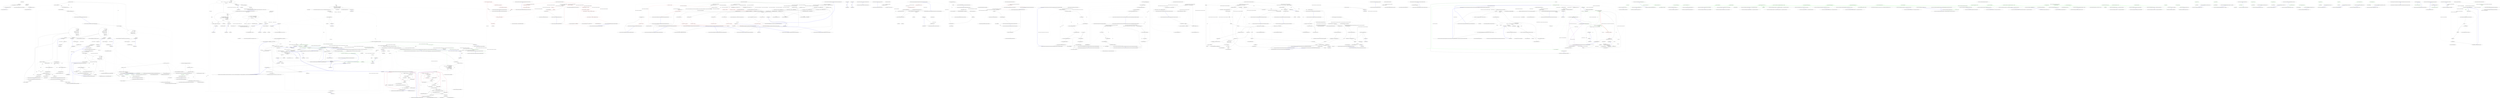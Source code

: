 digraph  {
n7 [label="Ninject.NinjectSettings", span=""];
n0 [cluster="Ninject.NinjectSettings.Get<T>(string, T)", label="Entry Ninject.NinjectSettings.Get<T>(string, T)", span="133-133"];
n1 [cluster="Ninject.NinjectSettings.Get<T>(string, T)", label="return _values.ContainsKey(key) ? (T)_values[key] : defaultValue;", span="135-135"];
n2 [cluster="Ninject.NinjectSettings.Get<T>(string, T)", label="Exit Ninject.NinjectSettings.Get<T>(string, T)", span="133-133"];
n3 [cluster="System.Collections.Generic.Dictionary<TKey, TValue>.ContainsKey(TKey)", label="Entry System.Collections.Generic.Dictionary<TKey, TValue>.ContainsKey(TKey)", span="0-0"];
n4 [cluster="Ninject.NinjectSettings.Set(string, object)", label="Entry Ninject.NinjectSettings.Set(string, object)", span="143-143"];
n5 [cluster="Ninject.NinjectSettings.Set(string, object)", label="_values[key] = value", span="145-145"];
n6 [cluster="Ninject.NinjectSettings.Set(string, object)", label="Exit Ninject.NinjectSettings.Set(string, object)", span="143-143"];
m0_49 [cluster="Ninject.Syntax.IBindingOnSyntax<T>.OnDeactivation(System.Action<T>)", file="ActivationStrategyTests.cs", label="Entry Ninject.Syntax.IBindingOnSyntax<T>.OnDeactivation(System.Action<T>)", span="277-277"];
m0_79 [cluster="Ninject.Tests.Integration.ActivationStrategyTests.ObjectsActivatedOnlyOnce()", file="ActivationStrategyTests.cs", label="Entry Ninject.Tests.Integration.ActivationStrategyTests.ObjectsActivatedOnlyOnce()", span="121-121"];
m0_86 [cluster="Ninject.Tests.Integration.ActivationStrategyTests.ObjectsActivatedOnlyOnce()", color=green, community=0, file="ActivationStrategyTests.cs", label="2: kernel.Get<IWarrior>()", span="131-131"];
m0_80 [cluster="Ninject.Tests.Integration.ActivationStrategyTests.ObjectsActivatedOnlyOnce()", file="ActivationStrategyTests.cs", label="var kernel = new StandardKernel()", span="123-123"];
m0_85 [cluster="Ninject.Tests.Integration.ActivationStrategyTests.ObjectsActivatedOnlyOnce()", file="ActivationStrategyTests.cs", label="var testActivationStrategy = kernel.Components.GetAll<IActivationStrategy>().OfType<TestActivationStrategy>().Single()", span="129-129"];
m0_87 [cluster="Ninject.Tests.Integration.ActivationStrategyTests.ObjectsActivatedOnlyOnce()", file="ActivationStrategyTests.cs", label="testActivationStrategy.ActivationCount.ShouldBe(2)", span="133-133"];
m0_81 [cluster="Ninject.Tests.Integration.ActivationStrategyTests.ObjectsActivatedOnlyOnce()", file="ActivationStrategyTests.cs", label="kernel.Components.Add<IActivationStrategy, TestActivationStrategy>()", span="125-125"];
m0_82 [cluster="Ninject.Tests.Integration.ActivationStrategyTests.ObjectsActivatedOnlyOnce()", file="ActivationStrategyTests.cs", label="kernel.Bind<IWarrior>().To<Samurai>()", span="126-126"];
m0_83 [cluster="Ninject.Tests.Integration.ActivationStrategyTests.ObjectsActivatedOnlyOnce()", file="ActivationStrategyTests.cs", label="kernel.Bind<Sword>().ToSelf()", span="127-127"];
m0_84 [cluster="Ninject.Tests.Integration.ActivationStrategyTests.ObjectsActivatedOnlyOnce()", file="ActivationStrategyTests.cs", label="kernel.Bind<IWeapon>().ToMethod(ctx => ctx.Kernel.Get<Sword>())", span="128-128"];
m0_88 [cluster="Ninject.Tests.Integration.ActivationStrategyTests.ObjectsActivatedOnlyOnce()", file="ActivationStrategyTests.cs", label="Exit Ninject.Tests.Integration.ActivationStrategyTests.ObjectsActivatedOnlyOnce()", span="121-121"];
m0_22 [cluster="Ninject.Tests.Integration.ActivationStrategyTests.InstanceIsActivatedOnCreationWithContext()", file="ActivationStrategyTests.cs", label="Entry Ninject.Tests.Integration.ActivationStrategyTests.InstanceIsActivatedOnCreationWithContext()", span="40-40"];
m0_25 [cluster="Ninject.Tests.Integration.ActivationStrategyTests.InstanceIsActivatedOnCreationWithContext()", file="ActivationStrategyTests.cs", label="var barracks = kernel.Get<Barracks>()", span="52-52"];
m0_23 [cluster="Ninject.Tests.Integration.ActivationStrategyTests.InstanceIsActivatedOnCreationWithContext()", file="ActivationStrategyTests.cs", label="var kernel = new StandardKernel()", span="42-42"];
m0_24 [cluster="Ninject.Tests.Integration.ActivationStrategyTests.InstanceIsActivatedOnCreationWithContext()", file="ActivationStrategyTests.cs", label="kernel.Bind<Barracks>()\r\n                    .ToSelf()\r\n                    .OnActivation((ctx, instance) =>\r\n                    {\r\n                        instance.Warrior = new FootSoldier();\r\n                        instance.Weapon = new Shuriken();\r\n                    })", span="44-50"];
m0_26 [cluster="Ninject.Tests.Integration.ActivationStrategyTests.InstanceIsActivatedOnCreationWithContext()", file="ActivationStrategyTests.cs", label="barracks.Warrior.ShouldNotBeNull()", span="53-53"];
m0_27 [cluster="Ninject.Tests.Integration.ActivationStrategyTests.InstanceIsActivatedOnCreationWithContext()", file="ActivationStrategyTests.cs", label="barracks.Warrior.ShouldBeInstanceOf<FootSoldier>()", span="54-54"];
m0_28 [cluster="Ninject.Tests.Integration.ActivationStrategyTests.InstanceIsActivatedOnCreationWithContext()", file="ActivationStrategyTests.cs", label="barracks.Weapon.ShouldNotBeNull()", span="55-55"];
m0_29 [cluster="Ninject.Tests.Integration.ActivationStrategyTests.InstanceIsActivatedOnCreationWithContext()", file="ActivationStrategyTests.cs", label="barracks.Weapon.ShouldBeInstanceOf<Shuriken>()", span="56-56"];
m0_30 [cluster="Ninject.Tests.Integration.ActivationStrategyTests.InstanceIsActivatedOnCreationWithContext()", file="ActivationStrategyTests.cs", label="Exit Ninject.Tests.Integration.ActivationStrategyTests.InstanceIsActivatedOnCreationWithContext()", span="40-40"];
m0_15 [cluster="lambda expression", file="ActivationStrategyTests.cs", label="Entry lambda expression", span="23-23"];
m0_95 [cluster="Unk.ShouldBe", file="ActivationStrategyTests.cs", label="Entry Unk.ShouldBe", span=""];
m0_10 [cluster="Ninject.Syntax.BindingRoot.Bind<T>()", file="ActivationStrategyTests.cs", label="Entry Ninject.Syntax.BindingRoot.Bind<T>()", span="27-27"];
m0_48 [cluster="Ninject.Syntax.IBindingInSyntax<T>.InSingletonScope()", file="ActivationStrategyTests.cs", label="Entry Ninject.Syntax.IBindingInSyntax<T>.InSingletonScope()", span="165-165"];
m0_0 [cluster="Ninject.Tests.Integration.ActivationStrategyTests.InstanceIsActivatedOnCreation()", file="ActivationStrategyTests.cs", label="Entry Ninject.Tests.Integration.ActivationStrategyTests.InstanceIsActivatedOnCreation()", span="19-19"];
m0_1 [cluster="Ninject.Tests.Integration.ActivationStrategyTests.InstanceIsActivatedOnCreation()", file="ActivationStrategyTests.cs", label="var kernel = new StandardKernel()", span="21-21"];
m0_2 [cluster="Ninject.Tests.Integration.ActivationStrategyTests.InstanceIsActivatedOnCreation()", file="ActivationStrategyTests.cs", label="kernel.Bind<Barracks>()\r\n                    .ToSelf()\r\n                    .OnActivation(instance =>\r\n                                    {\r\n                                        instance.Warrior = new FootSoldier();\r\n                                        instance.Weapon = new Shuriken();\r\n                                    })", span="23-29"];
m0_3 [cluster="Ninject.Tests.Integration.ActivationStrategyTests.InstanceIsActivatedOnCreation()", file="ActivationStrategyTests.cs", label="var barracks = kernel.Get<Barracks>()", span="31-31"];
m0_89 [cluster="Ninject.Components.IComponentContainer.Add<TComponent, TImplementation>()", file="ActivationStrategyTests.cs", label="Entry Ninject.Components.IComponentContainer.Add<TComponent, TImplementation>()", span="31-31"];
m0_91 [cluster="Ninject.Syntax.IBindingToSyntax<T>.ToMethod(System.Func<Ninject.Activation.IContext, T>)", file="ActivationStrategyTests.cs", label="Entry Ninject.Syntax.IBindingToSyntax<T>.ToMethod(System.Func<Ninject.Activation.IContext, T>)", span="72-72"];
m0_14 [cluster="Unk.Invoke", file="ActivationStrategyTests.cs", label="Entry Unk.Invoke", span=""];
m0_94 [cluster="System.Collections.Generic.IEnumerable<TSource>.Single<TSource>()", file="ActivationStrategyTests.cs", label="Entry System.Collections.Generic.IEnumerable<TSource>.Single<TSource>()", span="0-0"];
m0_90 [cluster="Ninject.Syntax.IBindingToSyntax<T>.To<TImplementation>()", file="ActivationStrategyTests.cs", label="Entry Ninject.Syntax.IBindingToSyntax<T>.To<TImplementation>()", span="40-40"];
m0_13 [cluster="Ninject.Syntax.IResolutionRoot.Get<T>(params Ninject.Parameters.IParameter[])", file="ActivationStrategyTests.cs", label="Entry Ninject.Syntax.IResolutionRoot.Get<T>(params Ninject.Parameters.IParameter[])", span="34-34"];
m0_31 [cluster="Ninject.Syntax.IBindingOnSyntax<T>.OnActivation(System.Action<Ninject.Activation.IContext, T>)", file="ActivationStrategyTests.cs", label="Entry Ninject.Syntax.IBindingOnSyntax<T>.OnActivation(System.Action<Ninject.Activation.IContext, T>)", span="271-271"];
m0_4 [cluster="Ninject.Activation.Strategies.MethodInjectionStrategy.Activate(Ninject.Activation.IContext)", file="ActivationStrategyTests.cs", label="Entry Ninject.Activation.Strategies.MethodInjectionStrategy.Activate(Ninject.Activation.IContext)", span="18-18"];
m0_5 [cluster="Ninject.Activation.Strategies.MethodInjectionStrategy.Activate(Ninject.Activation.IContext)", file="ActivationStrategyTests.cs", label="context.Plan.GetAll<MethodInjectionDirective>()", span="20-20"];
m0_6 [cluster="Ninject.Activation.Strategies.MethodInjectionStrategy.Activate(Ninject.Activation.IContext)", file="ActivationStrategyTests.cs", label="var injector = InjectorFactory.GetMethodInjector(directive.Member)", span="22-22"];
m0_7 [cluster="Ninject.Activation.Strategies.MethodInjectionStrategy.Activate(Ninject.Activation.IContext)", file="ActivationStrategyTests.cs", label="var arguments = directive.Targets.Select(target => target.ResolveWithin(context))", span="23-23"];
m0_8 [cluster="Ninject.Activation.Strategies.MethodInjectionStrategy.Activate(Ninject.Activation.IContext)", file="ActivationStrategyTests.cs", label="injector.Invoke(context.Instance, arguments.ToArray())", span="24-24"];
m0_99 [cluster="Ninject.Tests.Integration.ActivationStrategyTests.NullIsNotActivated()", file="ActivationStrategyTests.cs", label="Entry Ninject.Tests.Integration.ActivationStrategyTests.NullIsNotActivated()", span="138-138"];
m0_105 [cluster="Ninject.Tests.Integration.ActivationStrategyTests.NullIsNotActivated()", color=green, community=0, file="ActivationStrategyTests.cs", label="54: kernel.Get<IWarrior>()", span="147-147"];
m0_100 [cluster="Ninject.Tests.Integration.ActivationStrategyTests.NullIsNotActivated()", file="ActivationStrategyTests.cs", label="var kernel = new StandardKernel(new NinjectSettings { AllowNullInjection = true })", span="140-140"];
m0_104 [cluster="Ninject.Tests.Integration.ActivationStrategyTests.NullIsNotActivated()", file="ActivationStrategyTests.cs", label="var testActivationStrategy = kernel.Components.GetAll<IActivationStrategy>().OfType<TestActivationStrategy>().Single()", span="145-145"];
m0_106 [cluster="Ninject.Tests.Integration.ActivationStrategyTests.NullIsNotActivated()", file="ActivationStrategyTests.cs", label="testActivationStrategy.ActivationCount.ShouldBe(1)", span="149-149"];
m0_101 [cluster="Ninject.Tests.Integration.ActivationStrategyTests.NullIsNotActivated()", file="ActivationStrategyTests.cs", label="kernel.Components.Add<IActivationStrategy, TestActivationStrategy>()", span="142-142"];
m0_102 [cluster="Ninject.Tests.Integration.ActivationStrategyTests.NullIsNotActivated()", file="ActivationStrategyTests.cs", label="kernel.Bind<IWarrior>().To<Samurai>()", span="143-143"];
m0_103 [cluster="Ninject.Tests.Integration.ActivationStrategyTests.NullIsNotActivated()", file="ActivationStrategyTests.cs", label="kernel.Bind<IWeapon>().ToConstant(null)", span="144-144"];
m0_107 [cluster="Ninject.Tests.Integration.ActivationStrategyTests.NullIsNotActivated()", file="ActivationStrategyTests.cs", label="Exit Ninject.Tests.Integration.ActivationStrategyTests.NullIsNotActivated()", span="138-138"];
m0_92 [cluster="Ninject.Components.IComponentContainer.GetAll<T>()", file="ActivationStrategyTests.cs", label="Entry Ninject.Components.IComponentContainer.GetAll<T>()", span="59-59"];
m0_9 [cluster="Ninject.Activation.Strategies.MethodInjectionStrategy.Activate(Ninject.Activation.IContext)", file="ActivationStrategyTests.cs", label="Exit Ninject.Activation.Strategies.MethodInjectionStrategy.Activate(Ninject.Activation.IContext)", span="18-18"];
m0_21 [cluster="Ninject.Tests.Fakes.Shuriken.Shuriken()", file="ActivationStrategyTests.cs", label="Entry Ninject.Tests.Fakes.Shuriken.Shuriken()", span="4-4"];
m0_108 [cluster="Ninject.StandardKernel.StandardKernel(Ninject.INinjectSettings, params Ninject.Modules.INinjectModule[])", file="ActivationStrategyTests.cs", label="Entry Ninject.StandardKernel.StandardKernel(Ninject.INinjectSettings, params Ninject.Modules.INinjectModule[])", span="43-43"];
m0_11 [cluster="Ninject.Injection.IInjectorFactory.GetMethodInjector(System.Reflection.MethodInfo)", file="ActivationStrategyTests.cs", label="Entry Ninject.Injection.IInjectorFactory.GetMethodInjector(System.Reflection.MethodInfo)", span="11-11"];
m0_12 [cluster="Unk.Select", file="ActivationStrategyTests.cs", label="Entry Unk.Select", span=""];
m0_93 [cluster="System.Collections.IEnumerable.OfType<TResult>()", file="ActivationStrategyTests.cs", label="Entry System.Collections.IEnumerable.OfType<TResult>()", span="0-0"];
m0_75 [cluster="lambda expression", file="ActivationStrategyTests.cs", label="Entry lambda expression", span="104-108"];
m0_16 [cluster="lambda expression", file="ActivationStrategyTests.cs", label="Entry lambda expression", span="25-29"];
m0_17 [cluster="lambda expression", file="ActivationStrategyTests.cs", label="instance.Warrior = new FootSoldier()", span="27-27"];
m0_97 [cluster="lambda expression", file="ActivationStrategyTests.cs", label="ctx.Kernel.Get<Sword>()", span="128-128"];
m0_96 [cluster="lambda expression", file="ActivationStrategyTests.cs", label="Entry lambda expression", span="128-128"];
m0_98 [cluster="lambda expression", file="ActivationStrategyTests.cs", label="Exit lambda expression", span="128-128"];
m0_32 [cluster="lambda expression", file="ActivationStrategyTests.cs", label="Entry lambda expression", span="46-50"];
m0_51 [cluster="lambda expression", file="ActivationStrategyTests.cs", label="Entry lambda expression", span="69-73"];
m0_55 [cluster="lambda expression", file="ActivationStrategyTests.cs", label="Entry lambda expression", span="74-78"];
m0_71 [cluster="lambda expression", file="ActivationStrategyTests.cs", label="Entry lambda expression", span="99-103"];
m0_19 [cluster="lambda expression", file="ActivationStrategyTests.cs", label="Ninject.Activation.Strategies.MethodInjectionStrategy", span=""];
m0_18 [cluster="Ninject.Planning.Targets.ITarget.ResolveWithin(Ninject.Activation.IContext)", file="ActivationStrategyTests.cs", label="Entry Ninject.Planning.Targets.ITarget.ResolveWithin(Ninject.Activation.IContext)", span="12-12"];
m0_35 [cluster="lambda expression", file="ActivationStrategyTests.cs", label="Exit lambda expression", span="46-50"];
m0_33 [cluster="lambda expression", file="ActivationStrategyTests.cs", label="instance.Warrior = new FootSoldier()", span="48-48"];
m0_34 [cluster="lambda expression", file="ActivationStrategyTests.cs", label="instance.Weapon = new Shuriken()", span="49-49"];
m0_54 [cluster="lambda expression", file="ActivationStrategyTests.cs", label="Exit lambda expression", span="69-73"];
m0_52 [cluster="lambda expression", file="ActivationStrategyTests.cs", label="instance.Warrior = new FootSoldier()", span="71-71"];
m0_53 [cluster="lambda expression", file="ActivationStrategyTests.cs", label="instance.Weapon = new Shuriken()", span="72-72"];
m0_58 [cluster="lambda expression", file="ActivationStrategyTests.cs", label="Exit lambda expression", span="74-78"];
m0_56 [cluster="lambda expression", file="ActivationStrategyTests.cs", label="instance.Warrior = null", span="76-76"];
m0_57 [cluster="lambda expression", file="ActivationStrategyTests.cs", label="instance.Weapon = null", span="77-77"];
m0_74 [cluster="lambda expression", file="ActivationStrategyTests.cs", label="Exit lambda expression", span="99-103"];
m0_72 [cluster="lambda expression", file="ActivationStrategyTests.cs", label="instance.Warrior = new FootSoldier()", span="101-101"];
m0_73 [cluster="lambda expression", file="ActivationStrategyTests.cs", label="instance.Weapon = new Shuriken()", span="102-102"];
m0_76 [cluster="lambda expression", file="ActivationStrategyTests.cs", label="instance.Warrior = null", span="106-106"];
m0_77 [cluster="lambda expression", file="ActivationStrategyTests.cs", label="instance.Weapon = null", span="107-107"];
m0_78 [cluster="lambda expression", file="ActivationStrategyTests.cs", label="Exit lambda expression", span="104-108"];
m0_20 [cluster="Ninject.Tests.Fakes.FootSoldier.FootSoldier()", file="ActivationStrategyTests.cs", label="Ninject.Activation.IContext", span=""];
m0_36 [cluster="Ninject.Tests.Integration.ActivationStrategyTests.InstanceIsDeactivatedWhenItLeavesScope()", file="ActivationStrategyTests.cs", label="Entry Ninject.Tests.Integration.ActivationStrategyTests.InstanceIsDeactivatedWhenItLeavesScope()", span="61-61"];
m0_40 [cluster="Ninject.Tests.Integration.ActivationStrategyTests.InstanceIsDeactivatedWhenItLeavesScope()", file="ActivationStrategyTests.cs", label="barracks = kernel.Get<Barracks>()", span="80-80"];
m0_38 [cluster="Ninject.Tests.Integration.ActivationStrategyTests.InstanceIsDeactivatedWhenItLeavesScope()", file="ActivationStrategyTests.cs", label="var kernel = new StandardKernel()", span="64-64"];
m0_39 [cluster="Ninject.Tests.Integration.ActivationStrategyTests.InstanceIsDeactivatedWhenItLeavesScope()", file="ActivationStrategyTests.cs", label="kernel.Bind<Barracks>()\r\n                    .ToSelf()\r\n                    .InSingletonScope()\r\n                    .OnActivation(instance =>\r\n                                    {\r\n                                        instance.Warrior = new FootSoldier();\r\n                                        instance.Weapon = new Shuriken();\r\n                                    })\r\n                    .OnDeactivation(instance =>\r\n                                    {\r\n                                        instance.Warrior = null;\r\n                                        instance.Weapon = null;\r\n                                    })", span="66-78"];
m0_41 [cluster="Ninject.Tests.Integration.ActivationStrategyTests.InstanceIsDeactivatedWhenItLeavesScope()", file="ActivationStrategyTests.cs", label="barracks.Warrior.ShouldNotBeNull()", span="81-81"];
m0_42 [cluster="Ninject.Tests.Integration.ActivationStrategyTests.InstanceIsDeactivatedWhenItLeavesScope()", file="ActivationStrategyTests.cs", label="barracks.Warrior.ShouldBeInstanceOf<FootSoldier>()", span="82-82"];
m0_43 [cluster="Ninject.Tests.Integration.ActivationStrategyTests.InstanceIsDeactivatedWhenItLeavesScope()", file="ActivationStrategyTests.cs", label="barracks.Weapon.ShouldNotBeNull()", span="83-83"];
m0_44 [cluster="Ninject.Tests.Integration.ActivationStrategyTests.InstanceIsDeactivatedWhenItLeavesScope()", file="ActivationStrategyTests.cs", label="barracks.Weapon.ShouldBeInstanceOf<Shuriken>()", span="84-84"];
m0_45 [cluster="Ninject.Tests.Integration.ActivationStrategyTests.InstanceIsDeactivatedWhenItLeavesScope()", file="ActivationStrategyTests.cs", label="barracks.Warrior.ShouldBeNull()", span="86-86"];
m0_46 [cluster="Ninject.Tests.Integration.ActivationStrategyTests.InstanceIsDeactivatedWhenItLeavesScope()", file="ActivationStrategyTests.cs", label="barracks.Weapon.ShouldBeNull()", span="87-87"];
m0_37 [cluster="Ninject.Tests.Integration.ActivationStrategyTests.InstanceIsDeactivatedWhenItLeavesScope()", file="ActivationStrategyTests.cs", label="Barracks barracks", span="63-63"];
m0_47 [cluster="Ninject.Tests.Integration.ActivationStrategyTests.InstanceIsDeactivatedWhenItLeavesScope()", file="ActivationStrategyTests.cs", label="Exit Ninject.Tests.Integration.ActivationStrategyTests.InstanceIsDeactivatedWhenItLeavesScope()", span="61-61"];
m0_110 [cluster="Ninject.Syntax.IBindingToSyntax<T>.ToConstant(T)", file="ActivationStrategyTests.cs", label="Entry Ninject.Syntax.IBindingToSyntax<T>.ToConstant(T)", span="78-78"];
m0_109 [cluster="Ninject.NinjectSettings.NinjectSettings()", file="ActivationStrategyTests.cs", label="Entry Ninject.NinjectSettings.NinjectSettings()", span="19-19"];
m0_59 [cluster="Ninject.Tests.Integration.ActivationStrategyTests.InstanceIsDeactivatedWhenItLeavesScopeWithContext()", file="ActivationStrategyTests.cs", label="Entry Ninject.Tests.Integration.ActivationStrategyTests.InstanceIsDeactivatedWhenItLeavesScopeWithContext()", span="91-91"];
m0_63 [cluster="Ninject.Tests.Integration.ActivationStrategyTests.InstanceIsDeactivatedWhenItLeavesScopeWithContext()", file="ActivationStrategyTests.cs", label="barracks = kernel.Get<Barracks>()", span="110-110"];
m0_61 [cluster="Ninject.Tests.Integration.ActivationStrategyTests.InstanceIsDeactivatedWhenItLeavesScopeWithContext()", file="ActivationStrategyTests.cs", label="var kernel = new StandardKernel()", span="94-94"];
m0_62 [cluster="Ninject.Tests.Integration.ActivationStrategyTests.InstanceIsDeactivatedWhenItLeavesScopeWithContext()", file="ActivationStrategyTests.cs", label="kernel.Bind<Barracks>()\r\n                    .ToSelf()\r\n                    .InSingletonScope()\r\n                    .OnActivation((ctx, instance) =>\r\n                    {\r\n                        instance.Warrior = new FootSoldier();\r\n                        instance.Weapon = new Shuriken();\r\n                    })\r\n                    .OnDeactivation(instance =>\r\n                    {\r\n                        instance.Warrior = null;\r\n                        instance.Weapon = null;\r\n                    })", span="96-108"];
m0_64 [cluster="Ninject.Tests.Integration.ActivationStrategyTests.InstanceIsDeactivatedWhenItLeavesScopeWithContext()", file="ActivationStrategyTests.cs", label="barracks.Warrior.ShouldNotBeNull()", span="111-111"];
m0_65 [cluster="Ninject.Tests.Integration.ActivationStrategyTests.InstanceIsDeactivatedWhenItLeavesScopeWithContext()", file="ActivationStrategyTests.cs", label="barracks.Warrior.ShouldBeInstanceOf<FootSoldier>()", span="112-112"];
m0_66 [cluster="Ninject.Tests.Integration.ActivationStrategyTests.InstanceIsDeactivatedWhenItLeavesScopeWithContext()", file="ActivationStrategyTests.cs", label="barracks.Weapon.ShouldNotBeNull()", span="113-113"];
m0_67 [cluster="Ninject.Tests.Integration.ActivationStrategyTests.InstanceIsDeactivatedWhenItLeavesScopeWithContext()", file="ActivationStrategyTests.cs", label="barracks.Weapon.ShouldBeInstanceOf<Shuriken>()", span="114-114"];
m0_68 [cluster="Ninject.Tests.Integration.ActivationStrategyTests.InstanceIsDeactivatedWhenItLeavesScopeWithContext()", file="ActivationStrategyTests.cs", label="barracks.Warrior.ShouldBeNull()", span="116-116"];
m0_69 [cluster="Ninject.Tests.Integration.ActivationStrategyTests.InstanceIsDeactivatedWhenItLeavesScopeWithContext()", file="ActivationStrategyTests.cs", label="barracks.Weapon.ShouldBeNull()", span="117-117"];
m0_60 [cluster="Ninject.Tests.Integration.ActivationStrategyTests.InstanceIsDeactivatedWhenItLeavesScopeWithContext()", file="ActivationStrategyTests.cs", label="Barracks barracks", span="93-93"];
m0_70 [cluster="Ninject.Tests.Integration.ActivationStrategyTests.InstanceIsDeactivatedWhenItLeavesScopeWithContext()", file="ActivationStrategyTests.cs", label="Exit Ninject.Tests.Integration.ActivationStrategyTests.InstanceIsDeactivatedWhenItLeavesScopeWithContext()", span="91-91"];
m0_50 [cluster="Unk.ShouldBeNull", file="ActivationStrategyTests.cs", label="Entry Unk.ShouldBeNull", span=""];
m4_84 [cluster="Unk.ToMaybe", file="CircularDependenciesTests.cs", label="Entry Unk.ToMaybe", span=""];
m4_14 [cluster="Ninject.Activation.InstanceReference.InstanceReference()", file="CircularDependenciesTests.cs", label="Entry Ninject.Activation.InstanceReference.InstanceReference()", span="16-16"];
m4_16 [cluster="CommandLine.Core.Token.Value(string)", file="CircularDependenciesTests.cs", label="Entry CommandLine.Core.Token.Value(string)", span="24-24"];
m4_3 [cluster="CommandLine.Core.Tokenizer.Tokenize(System.Collections.Generic.IEnumerable<string>, System.Func<string, bool>, System.Func<System.Collections.Generic.IEnumerable<CommandLine.Core.Token>, System.Collections.Generic.IEnumerable<CommandLine.Core.Token>>)", file="CircularDependenciesTests.cs", label="Entry CommandLine.Core.Tokenizer.Tokenize(System.Collections.Generic.IEnumerable<string>, System.Func<string, bool>, System.Func<System.Collections.Generic.IEnumerable<CommandLine.Core.Token>, System.Collections.Generic.IEnumerable<CommandLine.Core.Token>>)", span="20-20"];
m4_38 [cluster="Unk.Activate", file="CircularDependenciesTests.cs", label="Entry Unk.Activate", span=""];
m4_67 [cluster="Unk.BeTrue", file="CircularDependenciesTests.cs", label="Entry Unk.BeTrue", span=""];
m4_170 [cluster="CommandLine.BadFormatTokenError.BadFormatTokenError(string)", file="CircularDependenciesTests.cs", label="Entry CommandLine.BadFormatTokenError.BadFormatTokenError(string)", span="196-196"];
m4_17 [cluster="Ninject.Tests.Unit.MethodInjectionStrategyTests.FakeMethodInjectionDirective.FakeMethodInjectionDirective(System.Reflection.MethodInfo, Ninject.Injection.MethodInjector)", file="CircularDependenciesTests.cs", label="Entry Ninject.Tests.Unit.MethodInjectionStrategyTests.FakeMethodInjectionDirective.FakeMethodInjectionDirective(System.Reflection.MethodInfo, Ninject.Injection.MethodInjector)", span="97-97"];
m4_156 [cluster="CommandLine.Core.Tokenizer.TokenizeLongName(string, System.Action<CommandLine.Error>)", file="CircularDependenciesTests.cs", label="value.Length > 2 && value.StartsWith(''--'', StringComparison.Ordinal)", span="154-154"];
m4_160 [cluster="CommandLine.Core.Tokenizer.TokenizeLongName(string, System.Action<CommandLine.Error>)", file="CircularDependenciesTests.cs", label="yield return Token.Name(text);", span="160-160"];
m4_161 [cluster="CommandLine.Core.Tokenizer.TokenizeLongName(string, System.Action<CommandLine.Error>)", file="CircularDependenciesTests.cs", label="yield break;", span="161-161"];
m4_164 [cluster="CommandLine.Core.Tokenizer.TokenizeLongName(string, System.Action<CommandLine.Error>)", file="CircularDependenciesTests.cs", label="yield break;", span="166-166"];
m4_166 [cluster="CommandLine.Core.Tokenizer.TokenizeLongName(string, System.Action<CommandLine.Error>)", file="CircularDependenciesTests.cs", label="yield return Token.Name(parts[0]);", span="169-169"];
m4_167 [cluster="CommandLine.Core.Tokenizer.TokenizeLongName(string, System.Action<CommandLine.Error>)", file="CircularDependenciesTests.cs", label="yield return Token.Value(parts[1], true);", span="170-170"];
m4_157 [cluster="CommandLine.Core.Tokenizer.TokenizeLongName(string, System.Action<CommandLine.Error>)", file="CircularDependenciesTests.cs", label="var text = value.Substring(2)", span="156-156"];
m4_163 [cluster="CommandLine.Core.Tokenizer.TokenizeLongName(string, System.Action<CommandLine.Error>)", file="CircularDependenciesTests.cs", label="onError(new BadFormatTokenError(value))", span="165-165"];
m4_158 [cluster="CommandLine.Core.Tokenizer.TokenizeLongName(string, System.Action<CommandLine.Error>)", file="CircularDependenciesTests.cs", label="var equalIndex = text.IndexOf('=')", span="157-157"];
m4_165 [cluster="CommandLine.Core.Tokenizer.TokenizeLongName(string, System.Action<CommandLine.Error>)", file="CircularDependenciesTests.cs", label="var parts = text.Split('=')", span="168-168"];
m4_159 [cluster="CommandLine.Core.Tokenizer.TokenizeLongName(string, System.Action<CommandLine.Error>)", file="CircularDependenciesTests.cs", label="equalIndex <= 0", span="158-158"];
m4_162 [cluster="CommandLine.Core.Tokenizer.TokenizeLongName(string, System.Action<CommandLine.Error>)", file="CircularDependenciesTests.cs", label="equalIndex == 1", span="163-163"];
m4_168 [cluster="CommandLine.Core.Tokenizer.TokenizeLongName(string, System.Action<CommandLine.Error>)", file="CircularDependenciesTests.cs", label="Exit CommandLine.Core.Tokenizer.TokenizeLongName(string, System.Action<CommandLine.Error>)", span="150-150"];
m4_66 [cluster="Unk.Should", file="CircularDependenciesTests.cs", label="Entry Unk.Should", span=""];
m4_93 [cluster="Unk.Split", file="CircularDependenciesTests.cs", label="Entry Unk.Split", span=""];
m4_149 [cluster="char.IsDigit(char)", file="CircularDependenciesTests.cs", label="Entry char.IsDigit(char)", span="0-0"];
m4_15 [cluster="string.StartsWith(string, System.StringComparison)", file="CircularDependenciesTests.cs", label="Entry string.StartsWith(string, System.StringComparison)", span="0-0"];
m4_152 [cluster="string.String(char, int)", file="CircularDependenciesTests.cs", label="Entry string.String(char, int)", span="0-0"];
m4_26 [cluster="lambda expression", file="CircularDependenciesTests.cs", label="Exit lambda expression", span="49-49"];
m4_19 [cluster="Unk.Returns", file="CircularDependenciesTests.cs", label="Entry Unk.Returns", span=""];
m4_113 [cluster="CSharpx.Maybe.Nothing<T>()", file="CircularDependenciesTests.cs", label="Entry CSharpx.Maybe.Nothing<T>()", span="116-116"];
m4_104 [cluster="Unk.Except", file="CircularDependenciesTests.cs", label="Entry Unk.Except", span=""];
m4_4 [cluster="lambda expression", file="CircularDependenciesTests.cs", label="Entry lambda expression", span="17-17"];
m4_10 [cluster="CommandLine.Core.Tokenizer.Tokenize(System.Collections.Generic.IEnumerable<string>, System.Func<string, bool>, System.Func<System.Collections.Generic.IEnumerable<CommandLine.Core.Token>, System.Collections.Generic.IEnumerable<CommandLine.Core.Token>>)", color=green, community=0, file="CircularDependenciesTests.cs", label="41: var normalized = normalize(tokens)", span="37-37"];
m4_9 [cluster="CommandLine.Core.Tokenizer.Tokenize(System.Collections.Generic.IEnumerable<string>, System.Func<string, bool>, System.Func<System.Collections.Generic.IEnumerable<CommandLine.Core.Token>, System.Collections.Generic.IEnumerable<CommandLine.Core.Token>>)", file="CircularDependenciesTests.cs", label="var tokens = (from arg in arguments\r\n                          from token in !arg.StartsWith(''-'', StringComparison.Ordinal)\r\n                               ? new[] { Token.Value(arg) }\r\n                               : arg.StartsWith(''--'', StringComparison.Ordinal)\r\n                                     ? TokenizeLongName(arg, onError)\r\n                                     : TokenizeShortName(arg, nameLookup)\r\n                          select token)\r\n                            .Memorize()", span="28-35"];
m4_11 [cluster="CommandLine.Core.Tokenizer.Tokenize(System.Collections.Generic.IEnumerable<string>, System.Func<string, bool>, System.Func<System.Collections.Generic.IEnumerable<CommandLine.Core.Token>, System.Collections.Generic.IEnumerable<CommandLine.Core.Token>>)", file="CircularDependenciesTests.cs", label="var unkTokens = (from t in normalized where t.IsName() && !nameLookup(t.Text) select t).Memorize()", span="39-39"];
m4_5 [cluster="lambda expression", file="CircularDependenciesTests.cs", label=tokens, span="17-17"];
m4_6 [cluster="lambda expression", file="CircularDependenciesTests.cs", label="Exit lambda expression", span="17-17"];
m4_7 [cluster="CommandLine.Core.Tokenizer.Tokenize(System.Collections.Generic.IEnumerable<string>, System.Func<string, bool>, System.Func<System.Collections.Generic.IEnumerable<CommandLine.Core.Token>, System.Collections.Generic.IEnumerable<CommandLine.Core.Token>>)", file="CircularDependenciesTests.cs", label="var errors = new List<Error>()", span="25-25"];
m4_8 [cluster="CommandLine.Core.Tokenizer.Tokenize(System.Collections.Generic.IEnumerable<string>, System.Func<string, bool>, System.Func<System.Collections.Generic.IEnumerable<CommandLine.Core.Token>, System.Collections.Generic.IEnumerable<CommandLine.Core.Token>>)", file="CircularDependenciesTests.cs", label="Action<Error> onError = errors.Add", span="26-26"];
m4_12 [cluster="CommandLine.Core.Tokenizer.Tokenize(System.Collections.Generic.IEnumerable<string>, System.Func<string, bool>, System.Func<System.Collections.Generic.IEnumerable<CommandLine.Core.Token>, System.Collections.Generic.IEnumerable<CommandLine.Core.Token>>)", file="CircularDependenciesTests.cs", label="return Result.Succeed(normalized.Where(x => !unkTokens.Contains(x)), errors.Concat(from t in unkTokens select new UnknownOptionError(t.Text)));", span="41-41"];
m4_13 [cluster="CommandLine.Core.Tokenizer.Tokenize(System.Collections.Generic.IEnumerable<string>, System.Func<string, bool>, System.Func<System.Collections.Generic.IEnumerable<CommandLine.Core.Token>, System.Collections.Generic.IEnumerable<CommandLine.Core.Token>>)", file="CircularDependenciesTests.cs", label="Exit CommandLine.Core.Tokenizer.Tokenize(System.Collections.Generic.IEnumerable<string>, System.Func<string, bool>, System.Func<System.Collections.Generic.IEnumerable<CommandLine.Core.Token>, System.Collections.Generic.IEnumerable<CommandLine.Core.Token>>)", span="20-20"];
m4_33 [cluster="CommandLine.Core.Tokenizer.PreprocessDashDash(System.Collections.Generic.IEnumerable<string>, System.Func<System.Collections.Generic.IEnumerable<string>, RailwaySharp.ErrorHandling.Result<System.Collections.Generic.IEnumerable<CommandLine.Core.Token>, CommandLine.Error>>)", file="CircularDependenciesTests.cs", label="var tokenizerResult = tokenizer(arguments.TakeWhile(arg => !arg.EqualsOrdinal(''--'')))", span="50-50"];
m4_150 [cluster="CommandLine.Core.Token.Name(string)", file="CircularDependenciesTests.cs", label="Entry CommandLine.Core.Token.Name(string)", span="19-19"];
m4_18 [cluster="Unk.SetupGet", file="CircularDependenciesTests.cs", label="Entry Unk.SetupGet", span=""];
m4_129 [cluster="CommandLine.Core.Tokenizer.TokenizeShortName(string, System.Func<string, bool>)", file="CircularDependenciesTests.cs", label="value.Length > 1 || value[0] == '-' || value[1] != '-'", span="109-109"];
m4_132 [cluster="CommandLine.Core.Tokenizer.TokenizeShortName(string, System.Func<string, bool>)", file="CircularDependenciesTests.cs", label="yield return Token.Value(value);", span="115-115"];
m4_133 [cluster="CommandLine.Core.Tokenizer.TokenizeShortName(string, System.Func<string, bool>)", file="CircularDependenciesTests.cs", label="yield break;", span="116-116"];
m4_135 [cluster="CommandLine.Core.Tokenizer.TokenizeShortName(string, System.Func<string, bool>)", file="CircularDependenciesTests.cs", label="yield return Token.Name(text);", span="121-121"];
m4_136 [cluster="CommandLine.Core.Tokenizer.TokenizeShortName(string, System.Func<string, bool>)", file="CircularDependenciesTests.cs", label="yield break;", span="122-122"];
m4_138 [cluster="CommandLine.Core.Tokenizer.TokenizeShortName(string, System.Func<string, bool>)", file="CircularDependenciesTests.cs", label="yield return Token.Name(first);", span="126-126"];
m4_144 [cluster="CommandLine.Core.Tokenizer.TokenizeShortName(string, System.Func<string, bool>)", file="CircularDependenciesTests.cs", label="yield return Token.Name(n);", span="136-136"];
m4_146 [cluster="CommandLine.Core.Tokenizer.TokenizeShortName(string, System.Func<string, bool>)", file="CircularDependenciesTests.cs", label="yield return Token.Value(text.Substring(seen.Count()));", span="145-145"];
m4_130 [cluster="CommandLine.Core.Tokenizer.TokenizeShortName(string, System.Func<string, bool>)", file="CircularDependenciesTests.cs", label="var text = value.Substring(1)", span="111-111"];
m4_134 [cluster="CommandLine.Core.Tokenizer.TokenizeShortName(string, System.Func<string, bool>)", file="CircularDependenciesTests.cs", label="value.Length == 2", span="119-119"];
m4_142 [cluster="CommandLine.Core.Tokenizer.TokenizeShortName(string, System.Func<string, bool>)", file="CircularDependenciesTests.cs", label="!seen.Contains(c) && nameLookup(n)", span="133-133"];
m4_131 [cluster="CommandLine.Core.Tokenizer.TokenizeShortName(string, System.Func<string, bool>)", file="CircularDependenciesTests.cs", label="char.IsDigit(text[0])", span="113-113"];
m4_137 [cluster="CommandLine.Core.Tokenizer.TokenizeShortName(string, System.Func<string, bool>)", file="CircularDependenciesTests.cs", label="var first = text.Substring(0, 1)", span="125-125"];
m4_140 [cluster="CommandLine.Core.Tokenizer.TokenizeShortName(string, System.Func<string, bool>)", file="CircularDependenciesTests.cs", label="text.Substring(1)", span="130-130"];
m4_145 [cluster="CommandLine.Core.Tokenizer.TokenizeShortName(string, System.Func<string, bool>)", file="CircularDependenciesTests.cs", label="seen.Count() < text.Length", span="143-143"];
m4_139 [cluster="CommandLine.Core.Tokenizer.TokenizeShortName(string, System.Func<string, bool>)", file="CircularDependenciesTests.cs", label="var seen = new List<char> { first[0] }", span="128-128"];
m4_143 [cluster="CommandLine.Core.Tokenizer.TokenizeShortName(string, System.Func<string, bool>)", file="CircularDependenciesTests.cs", label="seen.Add(c)", span="135-135"];
m4_141 [cluster="CommandLine.Core.Tokenizer.TokenizeShortName(string, System.Func<string, bool>)", file="CircularDependenciesTests.cs", label="var n = new string(c, 1)", span="132-132"];
m4_147 [cluster="CommandLine.Core.Tokenizer.TokenizeShortName(string, System.Func<string, bool>)", file="CircularDependenciesTests.cs", label="Exit CommandLine.Core.Tokenizer.TokenizeShortName(string, System.Func<string, bool>)", span="105-105"];
m4_22 [cluster="lambda expression", file="CircularDependenciesTests.cs", label="this.injector1WasCalled = true", span="48-48"];
m4_40 [cluster="lambda expression", file="CircularDependenciesTests.cs", label="Entry lambda expression", span="67-67"];
m4_110 [cluster="T.ToMaybe<T>()", file="CircularDependenciesTests.cs", label="Entry T.ToMaybe<T>()", span="249-249"];
m4_34 [cluster="CommandLine.Core.Tokenizer.PreprocessDashDash(System.Collections.Generic.IEnumerable<string>, System.Func<System.Collections.Generic.IEnumerable<string>, RailwaySharp.ErrorHandling.Result<System.Collections.Generic.IEnumerable<CommandLine.Core.Token>, CommandLine.Error>>)", file="CircularDependenciesTests.cs", label="var values = arguments.SkipWhile(arg => !arg.EqualsOrdinal(''--'')).Skip(1).Select(Token.Value)", span="51-51"];
m4_35 [cluster="CommandLine.Core.Tokenizer.PreprocessDashDash(System.Collections.Generic.IEnumerable<string>, System.Func<System.Collections.Generic.IEnumerable<string>, RailwaySharp.ErrorHandling.Result<System.Collections.Generic.IEnumerable<CommandLine.Core.Token>, CommandLine.Error>>)", file="CircularDependenciesTests.cs", label="return tokenizerResult.Map(tokens => tokens.Concat(values));", span="52-52"];
m4_36 [cluster="CommandLine.Core.Tokenizer.PreprocessDashDash(System.Collections.Generic.IEnumerable<string>, System.Func<System.Collections.Generic.IEnumerable<string>, RailwaySharp.ErrorHandling.Result<System.Collections.Generic.IEnumerable<CommandLine.Core.Token>, CommandLine.Error>>)", file="CircularDependenciesTests.cs", label="return tokenizer(arguments);", span="54-54"];
m4_37 [cluster="CommandLine.Core.Tokenizer.PreprocessDashDash(System.Collections.Generic.IEnumerable<string>, System.Func<System.Collections.Generic.IEnumerable<string>, RailwaySharp.ErrorHandling.Result<System.Collections.Generic.IEnumerable<CommandLine.Core.Token>, CommandLine.Error>>)", file="CircularDependenciesTests.cs", label="Exit CommandLine.Core.Tokenizer.PreprocessDashDash(System.Collections.Generic.IEnumerable<string>, System.Func<System.Collections.Generic.IEnumerable<string>, RailwaySharp.ErrorHandling.Result<System.Collections.Generic.IEnumerable<CommandLine.Core.Token>, CommandLine.Error>>)", span="44-44"];
m4_20 [cluster="Unk.Setup", file="CircularDependenciesTests.cs", label="Entry Unk.Setup", span=""];
m4_31 [cluster="lambda expression", file="CircularDependenciesTests.cs", label="x.GetAll<MethodInjectionDirective>()", span="59-59"];
m4_32 [cluster="lambda expression", file="CircularDependenciesTests.cs", label="Exit lambda expression", span="59-59"];
m4_153 [cluster="System.Collections.Generic.List<T>.Contains(T)", file="CircularDependenciesTests.cs", label="Entry System.Collections.Generic.List<T>.Contains(T)", span="0-0"];
m4_24 [cluster="lambda expression", file="CircularDependenciesTests.cs", label="Entry lambda expression", span="49-49"];
m4_50 [cluster="lambda expression", file="CircularDependenciesTests.cs", label="Exit lambda expression", span="50-50"];
m4_61 [cluster="CommandLine.Core.Tokenizer.ExplodeOptionList(RailwaySharp.ErrorHandling.Result<System.Collections.Generic.IEnumerable<CommandLine.Core.Token>, CommandLine.Error>, System.Func<string, CSharpx.Maybe<char>>)", file="CircularDependenciesTests.cs", label="var flattened = exploded.SelectMany(x => x)", span="73-73"];
m4_62 [cluster="CommandLine.Core.Tokenizer.ExplodeOptionList(RailwaySharp.ErrorHandling.Result<System.Collections.Generic.IEnumerable<CommandLine.Core.Token>, CommandLine.Error>, System.Func<string, CSharpx.Maybe<char>>)", file="CircularDependenciesTests.cs", label="return Result.Succeed(flattened, tokenizerResult.SuccessfulMessages());", span="75-75"];
m4_63 [cluster="CommandLine.Core.Tokenizer.ExplodeOptionList(RailwaySharp.ErrorHandling.Result<System.Collections.Generic.IEnumerable<CommandLine.Core.Token>, CommandLine.Error>, System.Func<string, CSharpx.Maybe<char>>)", file="CircularDependenciesTests.cs", label="Exit CommandLine.Core.Tokenizer.ExplodeOptionList(RailwaySharp.ErrorHandling.Result<System.Collections.Generic.IEnumerable<CommandLine.Core.Token>, CommandLine.Error>, System.Func<string, CSharpx.Maybe<char>>)", span="57-57"];
m4_64 [cluster="RailwaySharp.ErrorHandling.Result<TSuccess, TMessage>.SucceededWith<TSuccess, TMessage>()", file="CircularDependenciesTests.cs", label="Entry RailwaySharp.ErrorHandling.Result<TSuccess, TMessage>.SucceededWith<TSuccess, TMessage>()", span="653-653"];
m4_65 [cluster="Unk.SkipWhile", file="CircularDependenciesTests.cs", label="Entry Unk.SkipWhile", span=""];
m4_171 [cluster="System.Action<T>.Invoke(T)", file="CircularDependenciesTests.cs", label="Entry System.Action<T>.Invoke(T)", span="0-0"];
m4_122 [cluster="Unk.IsJust", file="CircularDependenciesTests.cs", label="Entry Unk.IsJust", span=""];
m4_43 [cluster="RailwaySharp.ErrorHandling.Result<TSuccess, TMessage>.Map<TSuccess, TMessage, TResult>(System.Func<TSuccess, TResult>)", file="CircularDependenciesTests.cs", label="Entry RailwaySharp.ErrorHandling.Result<TSuccess, TMessage>.Map<TSuccess, TMessage, TResult>(System.Func<TSuccess, TResult>)", span="534-534"];
m4_44 [cluster="lambda expression", file="CircularDependenciesTests.cs", label="Entry lambda expression", span="48-48"];
m4_45 [cluster="lambda expression", file="CircularDependenciesTests.cs", label="arg.EqualsOrdinal(''--'')", span="48-48"];
m4_23 [cluster="lambda expression", file="CircularDependenciesTests.cs", label="Exit lambda expression", span="48-48"];
m4_57 [cluster="lambda expression", file="CircularDependenciesTests.cs", label="Entry lambda expression", span="81-81"];
m4_58 [cluster="lambda expression", color=green, community=0, file="CircularDependenciesTests.cs", label="0: x.ResolveWithin(this.contextMock.Object)", span="81-81"];
m4_59 [cluster="lambda expression", file="CircularDependenciesTests.cs", label="Exit lambda expression", span="81-81"];
m4_60 [cluster="Unk.ResolveWithin", file="CircularDependenciesTests.cs", label="Entry Unk.ResolveWithin", span=""];
m4_151 [cluster="string.Substring(int, int)", file="CircularDependenciesTests.cs", label="Entry string.Substring(int, int)", span="0-0"];
m4_112 [cluster="CSharpx.Maybe.Just<T>(T)", file="CircularDependenciesTests.cs", label="Entry CSharpx.Maybe.Just<T>(T)", span="124-124"];
m4_47 [cluster="Ninject.Tests.Unit.MethodInjectionStrategyTests.WhenActivateIsCalled.ResolvesValuesForEachTargetOfEachDirective()", file="CircularDependenciesTests.cs", label="this.strategy.Activate(this.contextMock.Object, this.reference)", span="79-79"];
m4_71 [cluster="System.Tuple.Create<T1, T2>(T1, T2)", file="CircularDependenciesTests.cs", label="Entry System.Tuple.Create<T1, T2>(T1, T2)", span="0-0"];
m4_148 [cluster="string.Substring(int)", file="CircularDependenciesTests.cs", label="Entry string.Substring(int)", span="0-0"];
m4_173 [cluster="CommandLine.Core.Token.Value(string, bool)", file="CircularDependenciesTests.cs", label="Entry CommandLine.Core.Token.Value(string, bool)", span="29-29"];
m4_68 [cluster="lambda expression", file="CircularDependenciesTests.cs", label="Entry lambda expression", span="63-66"];
m4_97 [cluster="CommandLine.Core.Tokenizer.Normalize(System.Collections.Generic.IEnumerable<CommandLine.Core.Token>, System.Func<string, bool>)", file="CircularDependenciesTests.cs", label="Entry CommandLine.Core.Tokenizer.Normalize(System.Collections.Generic.IEnumerable<CommandLine.Core.Token>, System.Func<string, bool>)", span="78-78"];
m4_98 [cluster="CommandLine.Core.Tokenizer.Normalize(System.Collections.Generic.IEnumerable<CommandLine.Core.Token>, System.Func<string, bool>)", file="CircularDependenciesTests.cs", label="var indexes =\r\n                from i in\r\n                    tokens.Select(\r\n                        (t, i) =>\r\n                        {\r\n                            var prev = tokens.ElementAtOrDefault(i - 1).ToMaybe();\r\n                            return t.IsValue() && ((Value)t).ExplicitlyAssigned\r\n                                   && prev.Return(p => p.IsName() && !nameLookup(p.Text), false)\r\n                                ? Maybe.Just(i)\r\n                                : Maybe.Nothing<int>();\r\n                        }).Where(i => i.IsJust())\r\n                select i.FromJust()", span="81-92"];
m4_99 [cluster="CommandLine.Core.Tokenizer.Normalize(System.Collections.Generic.IEnumerable<CommandLine.Core.Token>, System.Func<string, bool>)", file="CircularDependenciesTests.cs", label="var toExclude =\r\n                from t in\r\n                    tokens.Select((t, i) => indexes.Contains(i) ? Maybe.Just(t) : Maybe.Nothing<Token>())\r\n                        .Where(t => t.IsJust())\r\n                select t.FromJust()", span="94-98"];
m4_100 [cluster="CommandLine.Core.Tokenizer.Normalize(System.Collections.Generic.IEnumerable<CommandLine.Core.Token>, System.Func<string, bool>)", file="CircularDependenciesTests.cs", label="var normalized = tokens.Except(toExclude)", span="100-100"];
m4_101 [cluster="CommandLine.Core.Tokenizer.Normalize(System.Collections.Generic.IEnumerable<CommandLine.Core.Token>, System.Func<string, bool>)", file="CircularDependenciesTests.cs", label="return normalized;", span="102-102"];
m4_102 [cluster="CommandLine.Core.Tokenizer.Normalize(System.Collections.Generic.IEnumerable<CommandLine.Core.Token>, System.Func<string, bool>)", file="CircularDependenciesTests.cs", label="Exit CommandLine.Core.Tokenizer.Normalize(System.Collections.Generic.IEnumerable<CommandLine.Core.Token>, System.Func<string, bool>)", span="78-78"];
m4_86 [cluster="System.Collections.Generic.IEnumerable<TSource>.Concat<TSource>(System.Collections.Generic.IEnumerable<TSource>)", file="CircularDependenciesTests.cs", label="Entry System.Collections.Generic.IEnumerable<TSource>.Concat<TSource>(System.Collections.Generic.IEnumerable<TSource>)", span="0-0"];
m4_111 [cluster="CommandLine.Core.Token.IsValue()", file="CircularDependenciesTests.cs", label="Entry CommandLine.Core.Token.IsValue()", span="133-133"];
m4_21 [cluster="lambda expression", file="CircularDependenciesTests.cs", label="Entry lambda expression", span="48-48"];
m4_28 [cluster="lambda expression", file="CircularDependenciesTests.cs", label="x.Plan", span="57-57"];
m4_27 [cluster="lambda expression", file="CircularDependenciesTests.cs", label="Entry lambda expression", span="57-57"];
m4_29 [cluster="lambda expression", file="CircularDependenciesTests.cs", label="Exit lambda expression", span="57-57"];
m4_48 [cluster="Ninject.Tests.Unit.MethodInjectionStrategyTests.WhenActivateIsCalled.ResolvesValuesForEachTargetOfEachDirective()", color=green, community=0, file="CircularDependenciesTests.cs", label="37: this.directives.Map(d => d.TargetMocks.Map(m => m.Verify(x => x.ResolveWithin(this.contextMock.Object))))", span="81-81"];
m4_51 [cluster="lambda expression", file="CircularDependenciesTests.cs", label="Entry lambda expression", span="51-51"];
m4_55 [cluster="lambda expression", color=green, community=0, file="CircularDependenciesTests.cs", label="39: m.Verify(x => x.ResolveWithin(this.contextMock.Object))", span="81-81"];
m4_54 [cluster="lambda expression", file="CircularDependenciesTests.cs", label="Entry lambda expression", span="52-52"];
m4_46 [cluster="Ninject.Tests.Unit.MethodInjectionStrategyTests.WhenActivateIsCalled.ResolvesValuesForEachTargetOfEachDirective()", file="CircularDependenciesTests.cs", label="Entry Ninject.Tests.Unit.MethodInjectionStrategyTests.WhenActivateIsCalled.ResolvesValuesForEachTargetOfEachDirective()", span="77-77"];
m4_49 [cluster="Ninject.Tests.Unit.MethodInjectionStrategyTests.WhenActivateIsCalled.ResolvesValuesForEachTargetOfEachDirective()", file="CircularDependenciesTests.cs", label="Exit Ninject.Tests.Unit.MethodInjectionStrategyTests.WhenActivateIsCalled.ResolvesValuesForEachTargetOfEachDirective()", span="77-77"];
m4_52 [cluster="lambda expression", color=green, community=0, file="CircularDependenciesTests.cs", label="37: d.TargetMocks.Map(m => m.Verify(x => x.ResolveWithin(this.contextMock.Object)))", span="81-81"];
m4_53 [cluster="lambda expression", file="CircularDependenciesTests.cs", label="Exit lambda expression", span="51-51"];
m4_56 [cluster="lambda expression", file="CircularDependenciesTests.cs", label="Exit lambda expression", span="52-52"];
m4_69 [cluster="lambda expression", file="CircularDependenciesTests.cs", label="optionSequenceWithSeparatorLookup(t.Text)\r\n                    .Return(sep => Tuple.Create(i + 1, sep),\r\n                        Tuple.Create(-1, '\0'))", span="64-66"];
m4_77 [cluster="lambda expression", file="CircularDependenciesTests.cs", label="Entry lambda expression", span="66-66"];
m4_81 [cluster="lambda expression", file="CircularDependenciesTests.cs", label="replaces.FirstOrDefault(x => x.Item1 == i).ToMaybe()\r\n                            .Return(r => t.Text.Split(r.Item2).Select(Token.Value),\r\n                                Enumerable.Empty<Token>().Concat(new[]{ t }))", span="69-71"];
m4_80 [cluster="lambda expression", file="CircularDependenciesTests.cs", label="Entry lambda expression", span="68-71"];
m4_94 [cluster="lambda expression", file="CircularDependenciesTests.cs", label="Entry lambda expression", span="73-73"];
m4_74 [cluster="lambda expression", file="CircularDependenciesTests.cs", label="Tuple.Create(i + 1, sep)", span="65-65"];
m4_70 [cluster="lambda expression", file="CircularDependenciesTests.cs", label="Exit lambda expression", span="63-66"];
m4_73 [cluster="lambda expression", file="CircularDependenciesTests.cs", label="Entry lambda expression", span="65-65"];
m4_75 [cluster="lambda expression", file="CircularDependenciesTests.cs", label="Exit lambda expression", span="65-65"];
m4_78 [cluster="lambda expression", file="CircularDependenciesTests.cs", label="x.Item1 < 0", span="66-66"];
m4_79 [cluster="lambda expression", file="CircularDependenciesTests.cs", label="Exit lambda expression", span="66-66"];
m4_88 [cluster="lambda expression", file="CircularDependenciesTests.cs", label="Ninject.Tests.Unit.MethodInjectionStrategyTests.WhenActivateIsCalled", span=""];
m4_91 [cluster="lambda expression", file="CircularDependenciesTests.cs", label="t.Text.Split(r.Item2).Select(Token.Value)", span="70-70"];
m4_82 [cluster="lambda expression", file="CircularDependenciesTests.cs", label="Exit lambda expression", span="68-71"];
m4_87 [cluster="lambda expression", file="CircularDependenciesTests.cs", label="Ninject.Tests.Unit.MethodInjectionStrategyTests.MethodInjectionStrategyContext", span=""];
m4_90 [cluster="lambda expression", file="CircularDependenciesTests.cs", label="Entry lambda expression", span="70-70"];
m4_89 [cluster="lambda expression", file="CircularDependenciesTests.cs", label="Exit lambda expression", span="69-69"];
m4_92 [cluster="lambda expression", file="CircularDependenciesTests.cs", label="Exit lambda expression", span="70-70"];
m4_95 [cluster="lambda expression", file="CircularDependenciesTests.cs", label=x, span="73-73"];
m4_96 [cluster="lambda expression", file="CircularDependenciesTests.cs", label="Exit lambda expression", span="73-73"];
m4_106 [cluster="lambda expression", file="CircularDependenciesTests.cs", label="var prev = tokens.ElementAtOrDefault(i - 1).ToMaybe()", span="86-86"];
m4_107 [cluster="lambda expression", file="CircularDependenciesTests.cs", label="return t.IsValue() && ((Value)t).ExplicitlyAssigned\r\n                                   && prev.Return(p => p.IsName() && !nameLookup(p.Text), false)\r\n                                ? Maybe.Just(i)\r\n                                : Maybe.Nothing<int>();", span="87-90"];
m4_115 [cluster="lambda expression", file="CircularDependenciesTests.cs", label="p.IsName() && !nameLookup(p.Text)", span="88-88"];
m4_105 [cluster="lambda expression", file="CircularDependenciesTests.cs", label="Entry lambda expression", span="84-91"];
m4_119 [cluster="lambda expression", file="CircularDependenciesTests.cs", label="Entry lambda expression", span="91-91"];
m4_124 [cluster="lambda expression", file="CircularDependenciesTests.cs", label="indexes.Contains(i) ? Maybe.Just(t) : Maybe.Nothing<Token>()", span="96-96"];
m4_123 [cluster="lambda expression", file="CircularDependenciesTests.cs", label="Entry lambda expression", span="96-96"];
m4_126 [cluster="lambda expression", file="CircularDependenciesTests.cs", label="Entry lambda expression", span="97-97"];
m4_108 [cluster="lambda expression", file="CircularDependenciesTests.cs", label="Exit lambda expression", span="84-91"];
m4_114 [cluster="lambda expression", file="CircularDependenciesTests.cs", label="Entry lambda expression", span="88-88"];
m4_116 [cluster="lambda expression", file="CircularDependenciesTests.cs", label="Exit lambda expression", span="88-88"];
m4_120 [cluster="lambda expression", file="CircularDependenciesTests.cs", label="i.IsJust()", span="91-91"];
m4_121 [cluster="lambda expression", file="CircularDependenciesTests.cs", label="Exit lambda expression", span="91-91"];
m4_125 [cluster="lambda expression", file="CircularDependenciesTests.cs", label="Exit lambda expression", span="96-96"];
m4_127 [cluster="lambda expression", file="CircularDependenciesTests.cs", label="t.IsJust()", span="97-97"];
m4_128 [cluster="lambda expression", file="CircularDependenciesTests.cs", label="Exit lambda expression", span="97-97"];
m4_25 [cluster="Unk.Concat", file="CircularDependenciesTests.cs", label="Entry Unk.Concat", span=""];
m4_30 [cluster="Unk.Contains", file="CircularDependenciesTests.cs", label="Entry Unk.Contains", span=""];
m4_41 [cluster="System.Collections.Generic.IEnumerable<TSource>.Skip<TSource>(int)", file="CircularDependenciesTests.cs", label="Entry System.Collections.Generic.IEnumerable<TSource>.Skip<TSource>(int)", span="0-0"];
m4_42 [cluster="Unk.Select", file="CircularDependenciesTests.cs", label="Entry Unk.Select", span=""];
m4_83 [cluster="Unk.FirstOrDefault", file="CircularDependenciesTests.cs", label="Entry Unk.FirstOrDefault", span=""];
m4_155 [cluster="System.Collections.Generic.IEnumerable<TSource>.Count<TSource>()", file="CircularDependenciesTests.cs", label="Entry System.Collections.Generic.IEnumerable<TSource>.Count<TSource>()", span="0-0"];
m4_172 [cluster="string.Split(params char[])", file="CircularDependenciesTests.cs", label="Entry string.Split(params char[])", span="0-0"];
m4_39 [cluster="System.Collections.Generic.IEnumerable<TSource>.TakeWhile<TSource>(System.Func<TSource, bool>)", file="CircularDependenciesTests.cs", label="Entry System.Collections.Generic.IEnumerable<TSource>.TakeWhile<TSource>(System.Func<TSource, bool>)", span="0-0"];
m4_0 [cluster="Ninject.Tests.Unit.MethodInjectionStrategyTests.MethodInjectionStrategyContext.MethodInjectionStrategyContext()", file="CircularDependenciesTests.cs", label="Entry Ninject.Tests.Unit.MethodInjectionStrategyTests.MethodInjectionStrategyContext.MethodInjectionStrategyContext()", span="22-22"];
m4_1 [cluster="Ninject.Tests.Unit.MethodInjectionStrategyTests.MethodInjectionStrategyContext.MethodInjectionStrategyContext()", color=green, community=0, file="CircularDependenciesTests.cs", label="19: this.strategy = new MethodInjectionStrategy()", span="24-24"];
m4_2 [cluster="Ninject.Tests.Unit.MethodInjectionStrategyTests.MethodInjectionStrategyContext.MethodInjectionStrategyContext()", file="CircularDependenciesTests.cs", label="Exit Ninject.Tests.Unit.MethodInjectionStrategyTests.MethodInjectionStrategyContext.MethodInjectionStrategyContext()", span="22-22"];
m4_117 [cluster="Unk.IsName", file="CircularDependenciesTests.cs", label="Entry Unk.IsName", span=""];
m4_154 [cluster="System.Collections.Generic.List<T>.Add(T)", file="CircularDependenciesTests.cs", label="Entry System.Collections.Generic.List<T>.Add(T)", span="0-0"];
m4_109 [cluster="System.Collections.Generic.IEnumerable<TSource>.ElementAtOrDefault<TSource>(int)", file="CircularDependenciesTests.cs", label="Entry System.Collections.Generic.IEnumerable<TSource>.ElementAtOrDefault<TSource>(int)", span="0-0"];
m4_76 [cluster="Unk.Create", file="CircularDependenciesTests.cs", label="Entry Unk.Create", span=""];
m4_118 [cluster="Unk.nameLookup", file="CircularDependenciesTests.cs", label="Entry Unk.nameLookup", span=""];
m4_169 [cluster="string.IndexOf(char)", file="CircularDependenciesTests.cs", label="Entry string.IndexOf(char)", span="0-0"];
m4_103 [cluster="Unk.FromJust", file="CircularDependenciesTests.cs", label="Entry Unk.FromJust", span=""];
m4_85 [cluster="System.Linq.Enumerable.Empty<TResult>()", file="CircularDependenciesTests.cs", label="Entry System.Linq.Enumerable.Empty<TResult>()", span="0-0"];
m4_72 [cluster="Unk.Return", file="CircularDependenciesTests.cs", label="Entry Unk.Return", span=""];
m4_174 [file="CircularDependenciesTests.cs", label=unkTokens, span=""];
m4_175 [file="CircularDependenciesTests.cs", label=values, span=""];
m4_176 [file="CircularDependenciesTests.cs", label="System.Func<string, CSharpx.Maybe<char>>", span=""];
m4_177 [file="CircularDependenciesTests.cs", label=int, span=""];
m4_178 [file="CircularDependenciesTests.cs", label=replaces, span=""];
m4_179 [file="CircularDependenciesTests.cs", label=int, span=""];
m4_180 [file="CircularDependenciesTests.cs", label="CommandLine.Core.Token", span=""];
m4_181 [file="CircularDependenciesTests.cs", label="System.Collections.Generic.IEnumerable<CommandLine.Core.Token>", span=""];
m4_182 [file="CircularDependenciesTests.cs", label="System.Func<string, bool>", span=""];
m4_183 [file="CircularDependenciesTests.cs", label=indexes, span=""];
m5_11 [cluster="Ninject.Tests.Integration.ConditionalAttributeBindingTests.DefaultInstanceIsResolvedWhenNoAttributesMatch()", file="ConditionalAttributeBindingTests.cs", label="Entry Ninject.Tests.Integration.ConditionalAttributeBindingTests.DefaultInstanceIsResolvedWhenNoAttributesMatch()", span="100-100"];
m5_12 [cluster="Ninject.Tests.Integration.ConditionalAttributeBindingTests.DefaultInstanceIsResolvedWhenNoAttributesMatch()", color=red, community=0, file="ConditionalAttributeBindingTests.cs", label="43: var attackAbility = _kernel.Get<IAttackAbility>()", span="102-102"];
m5_13 [cluster="Ninject.Tests.Integration.ConditionalAttributeBindingTests.DefaultInstanceIsResolvedWhenNoAttributesMatch()", color=red, community=0, file="ConditionalAttributeBindingTests.cs", label="8: Assert.IsType<UnknownAttack>( attackAbility )", span="103-103"];
m5_14 [cluster="Ninject.Tests.Integration.ConditionalAttributeBindingTests.DefaultInstanceIsResolvedWhenNoAttributesMatch()", file="ConditionalAttributeBindingTests.cs", label="Exit Ninject.Tests.Integration.ConditionalAttributeBindingTests.DefaultInstanceIsResolvedWhenNoAttributesMatch()", span="100-100"];
m5_24 [cluster="Unk.NotNull", file="ConditionalAttributeBindingTests.cs", label="Entry Unk.NotNull", span=""];
m5_8 [cluster="Ninject.Syntax.IBindingRoot.Bind<T>()", file="ConditionalAttributeBindingTests.cs", label="Entry Ninject.Syntax.IBindingRoot.Bind<T>()", span="26-26"];
m5_0 [cluster="Ninject.Tests.Integration.ConditionalAttributeBindingTests.ConditionalAttributeBindingTests()", file="ConditionalAttributeBindingTests.cs", label="Entry Ninject.Tests.Integration.ConditionalAttributeBindingTests.ConditionalAttributeBindingTests()", span="90-90"];
m5_1 [cluster="Ninject.Tests.Integration.ConditionalAttributeBindingTests.ConditionalAttributeBindingTests()", color=red, community=0, file="ConditionalAttributeBindingTests.cs", label="22: _kernel = new StandardKernel()", span="92-92"];
m5_2 [cluster="Ninject.Tests.Integration.ConditionalAttributeBindingTests.ConditionalAttributeBindingTests()", color=red, community=0, file="ConditionalAttributeBindingTests.cs", label="25: _kernel.Bind<IVarialbeWeapon>().To<Hammer>()", span="93-93"];
m5_3 [cluster="Ninject.Tests.Integration.ConditionalAttributeBindingTests.ConditionalAttributeBindingTests()", color=red, community=0, file="ConditionalAttributeBindingTests.cs", label="25: _kernel.Bind<IAttackAbility>().To<UnknownAttack>()", span="94-94"];
m5_4 [cluster="Ninject.Tests.Integration.ConditionalAttributeBindingTests.ConditionalAttributeBindingTests()", color=red, community=0, file="ConditionalAttributeBindingTests.cs", label="2: _kernel.Bind<IAttackAbility>().To<StrongAttack>().WhenTargetHas<StrongAttribute>()", span="95-95"];
m5_5 [cluster="Ninject.Tests.Integration.ConditionalAttributeBindingTests.ConditionalAttributeBindingTests()", color=red, community=0, file="ConditionalAttributeBindingTests.cs", label="31: _kernel.Bind<IAttackAbility>().To<WeakAttack>().WhenTargetHas<WeakAttribute>()", span="96-96"];
m5_6 [cluster="Ninject.Tests.Integration.ConditionalAttributeBindingTests.ConditionalAttributeBindingTests()", file="ConditionalAttributeBindingTests.cs", label="Exit Ninject.Tests.Integration.ConditionalAttributeBindingTests.ConditionalAttributeBindingTests()", span="90-90"];
m5_16 [cluster="Unk.>", file="ConditionalAttributeBindingTests.cs", label="Entry Unk.>", span=""];
m5_32 [cluster="Ninject.Infrastructure.Disposal.DisposableObject.Dispose(bool)", file="ConditionalAttributeBindingTests.cs", label="Entry Ninject.Infrastructure.Disposal.DisposableObject.Dispose(bool)", span="37-37"];
m5_7 [cluster="Ninject.StandardKernel.StandardKernel(params Ninject.Modules.INinjectModule[])", file="ConditionalAttributeBindingTests.cs", label="Entry Ninject.StandardKernel.StandardKernel(params Ninject.Modules.INinjectModule[])", span="36-36"];
m5_10 [cluster="Ninject.Syntax.IBindingWhenSyntax<T>.WhenTargetHas<TAttribute>()", file="ConditionalAttributeBindingTests.cs", label="Entry Ninject.Syntax.IBindingWhenSyntax<T>.WhenTargetHas<TAttribute>()", span="124-124"];
m5_15 [cluster="Ninject.Syntax.IResolutionRoot.Get<T>(params Ninject.Parameters.IParameter[])", file="ConditionalAttributeBindingTests.cs", label="Entry Ninject.Syntax.IResolutionRoot.Get<T>(params Ninject.Parameters.IParameter[])", span="34-34"];
m5_31 [cluster="System.IDisposable.Dispose()", file="ConditionalAttributeBindingTests.cs", label="Entry System.IDisposable.Dispose()", span="0-0"];
m5_9 [cluster="Ninject.Syntax.IBindingToSyntax<T>.To<TImplementation>()", file="ConditionalAttributeBindingTests.cs", label="Entry Ninject.Syntax.IBindingToSyntax<T>.To<TImplementation>()", span="40-40"];
m5_25 [cluster="Ninject.Tests.Integration.ConditionalAttributeBindingTests.Dispose(bool)", file="ConditionalAttributeBindingTests.cs", label="Entry Ninject.Tests.Integration.ConditionalAttributeBindingTests.Dispose(bool)", span="116-116"];
m5_26 [cluster="Ninject.Tests.Integration.ConditionalAttributeBindingTests.Dispose(bool)", file="ConditionalAttributeBindingTests.cs", label="disposing && !IsDisposed", span="118-118"];
m5_29 [cluster="Ninject.Tests.Integration.ConditionalAttributeBindingTests.Dispose(bool)", file="ConditionalAttributeBindingTests.cs", label="base.Dispose( disposing )", span="123-123"];
m5_27 [cluster="Ninject.Tests.Integration.ConditionalAttributeBindingTests.Dispose(bool)", color=red, community=0, file="ConditionalAttributeBindingTests.cs", label="23: _kernel.Dispose()", span="120-120"];
m5_28 [cluster="Ninject.Tests.Integration.ConditionalAttributeBindingTests.Dispose(bool)", color=red, community=0, file="ConditionalAttributeBindingTests.cs", label="23: _kernel = null", span="121-121"];
m5_30 [cluster="Ninject.Tests.Integration.ConditionalAttributeBindingTests.Dispose(bool)", file="ConditionalAttributeBindingTests.cs", label="Exit Ninject.Tests.Integration.ConditionalAttributeBindingTests.Dispose(bool)", span="116-116"];
m5_17 [cluster="Ninject.Tests.Integration.ConditionalAttributeBindingTests.PropertiesAreInjectMatchingAttributeBindings()", file="ConditionalAttributeBindingTests.cs", label="Entry Ninject.Tests.Integration.ConditionalAttributeBindingTests.PropertiesAreInjectMatchingAttributeBindings()", span="107-107"];
m5_18 [cluster="Ninject.Tests.Integration.ConditionalAttributeBindingTests.PropertiesAreInjectMatchingAttributeBindings()", color=red, community=0, file="ConditionalAttributeBindingTests.cs", label="3: var hammer = _kernel.Get<IVarialbeWeapon>()", span="109-109"];
m5_19 [cluster="Ninject.Tests.Integration.ConditionalAttributeBindingTests.PropertiesAreInjectMatchingAttributeBindings()", color=red, community=0, file="ConditionalAttributeBindingTests.cs", label="28: Assert.NotNull( hammer )", span="110-110"];
m5_20 [cluster="Ninject.Tests.Integration.ConditionalAttributeBindingTests.PropertiesAreInjectMatchingAttributeBindings()", color=red, community=0, file="ConditionalAttributeBindingTests.cs", label="54: Assert.IsType<StrongAttack>( hammer.StrongAttack )", span="111-111"];
m5_21 [cluster="Ninject.Tests.Integration.ConditionalAttributeBindingTests.PropertiesAreInjectMatchingAttributeBindings()", color=red, community=0, file="ConditionalAttributeBindingTests.cs", label="28: Assert.IsType<WeakAttack>( hammer.WeakAttack )", span="112-112"];
m5_22 [cluster="Ninject.Tests.Integration.ConditionalAttributeBindingTests.PropertiesAreInjectMatchingAttributeBindings()", color=red, community=0, file="ConditionalAttributeBindingTests.cs", label="54: Assert.IsType<UnknownAttack>( hammer.WtfAttack )", span="113-113"];
m5_23 [cluster="Ninject.Tests.Integration.ConditionalAttributeBindingTests.PropertiesAreInjectMatchingAttributeBindings()", file="ConditionalAttributeBindingTests.cs", label="Exit Ninject.Tests.Integration.ConditionalAttributeBindingTests.PropertiesAreInjectMatchingAttributeBindings()", span="107-107"];
m5_33 [file="ConditionalAttributeBindingTests.cs", label="Ninject.Tests.Integration.ConditionalAttributeBindingTests", span=""];
m6_27 [cluster="Ninject.Tests.Integration.ConditionalBindingTests.GivenADefaultAndAnManySatisfiedConditionals_ThenAnExceptionIsThrown()", file="ConditionalBindingTests.cs", label="Entry Ninject.Tests.Integration.ConditionalBindingTests.GivenADefaultAndAnManySatisfiedConditionals_ThenAnExceptionIsThrown()", span="40-40"];
m6_28 [cluster="Ninject.Tests.Integration.ConditionalBindingTests.GivenADefaultAndAnManySatisfiedConditionals_ThenAnExceptionIsThrown()", file="ConditionalBindingTests.cs", label="kernel.Bind<IWeapon>().To<Sword>()", span="42-42"];
m6_29 [cluster="Ninject.Tests.Integration.ConditionalBindingTests.GivenADefaultAndAnManySatisfiedConditionals_ThenAnExceptionIsThrown()", file="ConditionalBindingTests.cs", label="kernel.Bind<IWeapon>().To<Sword>().WhenInjectedInto<Samurai>()", span="43-43"];
m6_30 [cluster="Ninject.Tests.Integration.ConditionalBindingTests.GivenADefaultAndAnManySatisfiedConditionals_ThenAnExceptionIsThrown()", file="ConditionalBindingTests.cs", label="kernel.Bind<IWeapon>().To<Shuriken>().WhenInjectedInto<Samurai>()", span="44-44"];
m6_31 [cluster="Ninject.Tests.Integration.ConditionalBindingTests.GivenADefaultAndAnManySatisfiedConditionals_ThenAnExceptionIsThrown()", file="ConditionalBindingTests.cs", label="kernel.Bind<Samurai>().ToSelf()", span="45-45"];
m6_32 [cluster="Ninject.Tests.Integration.ConditionalBindingTests.GivenADefaultAndAnManySatisfiedConditionals_ThenAnExceptionIsThrown()", file="ConditionalBindingTests.cs", label="Assert.Throws<ActivationException>(() => kernel.Get<Samurai>())", span="46-46"];
m6_33 [cluster="Ninject.Tests.Integration.ConditionalBindingTests.GivenADefaultAndAnManySatisfiedConditionals_ThenAnExceptionIsThrown()", file="ConditionalBindingTests.cs", label="Exit Ninject.Tests.Integration.ConditionalBindingTests.GivenADefaultAndAnManySatisfiedConditionals_ThenAnExceptionIsThrown()", span="40-40"];
m6_41 [cluster="Ninject.Tests.Integration.ConditionalBindingTests.GivenBindingIsMadeAfterImplictBinding_ThenExplicitBindingWillResolve()", file="ConditionalBindingTests.cs", label="Entry Ninject.Tests.Integration.ConditionalBindingTests.GivenBindingIsMadeAfterImplictBinding_ThenExplicitBindingWillResolve()", span="57-57"];
m6_42 [cluster="Ninject.Tests.Integration.ConditionalBindingTests.GivenBindingIsMadeAfterImplictBinding_ThenExplicitBindingWillResolve()", file="ConditionalBindingTests.cs", label="IWeapon weapon = kernel.Get<Sword>()", span="59-59"];
m6_43 [cluster="Ninject.Tests.Integration.ConditionalBindingTests.GivenBindingIsMadeAfterImplictBinding_ThenExplicitBindingWillResolve()", color=red, community=0, file="ConditionalBindingTests.cs", label="24: Assert.IsType<Sword>(weapon)", span="60-60"];
m6_44 [cluster="Ninject.Tests.Integration.ConditionalBindingTests.GivenBindingIsMadeAfterImplictBinding_ThenExplicitBindingWillResolve()", file="ConditionalBindingTests.cs", label="kernel.Bind<Sword>().To<ShortSword>()", span="61-61"];
m6_45 [cluster="Ninject.Tests.Integration.ConditionalBindingTests.GivenBindingIsMadeAfterImplictBinding_ThenExplicitBindingWillResolve()", file="ConditionalBindingTests.cs", label="weapon = kernel.Get<Sword>()", span="62-62"];
m6_46 [cluster="Ninject.Tests.Integration.ConditionalBindingTests.GivenBindingIsMadeAfterImplictBinding_ThenExplicitBindingWillResolve()", color=red, community=0, file="ConditionalBindingTests.cs", label="34: Assert.IsType<ShortSword>(weapon)", span="63-63"];
m6_47 [cluster="Ninject.Tests.Integration.ConditionalBindingTests.GivenBindingIsMadeAfterImplictBinding_ThenExplicitBindingWillResolve()", file="ConditionalBindingTests.cs", label="Exit Ninject.Tests.Integration.ConditionalBindingTests.GivenBindingIsMadeAfterImplictBinding_ThenExplicitBindingWillResolve()", span="57-57"];
m6_12 [cluster="Unk.>", file="ConditionalBindingTests.cs", label="Entry Unk.>", span=""];
m6_65 [cluster="Ninject.Tests.Integration.ConditionalBindingTests.GivenADefaultAndAConditionalImplicitBinding_ThenConditionalBindingWillResolve()", file="ConditionalBindingTests.cs", label="Entry Ninject.Tests.Integration.ConditionalBindingTests.GivenADefaultAndAConditionalImplicitBinding_ThenConditionalBindingWillResolve()", span="80-80"];
m6_66 [cluster="Ninject.Tests.Integration.ConditionalBindingTests.GivenADefaultAndAConditionalImplicitBinding_ThenConditionalBindingWillResolve()", file="ConditionalBindingTests.cs", label="IWeapon weapon = kernel.Get<Sword>()", span="82-82"];
m6_67 [cluster="Ninject.Tests.Integration.ConditionalBindingTests.GivenADefaultAndAConditionalImplicitBinding_ThenConditionalBindingWillResolve()", file="ConditionalBindingTests.cs", label="kernel.GetBindings(typeof (Sword)).First().Condition = b => true", span="84-84"];
m6_68 [cluster="Ninject.Tests.Integration.ConditionalBindingTests.GivenADefaultAndAConditionalImplicitBinding_ThenConditionalBindingWillResolve()", color=red, community=0, file="ConditionalBindingTests.cs", label="43: Assert.IsType<Sword>(weapon)", span="85-85"];
m6_69 [cluster="Ninject.Tests.Integration.ConditionalBindingTests.GivenADefaultAndAConditionalImplicitBinding_ThenConditionalBindingWillResolve()", file="ConditionalBindingTests.cs", label="kernel.Bind<Sword>().To<ShortSword>()", span="87-87"];
m6_70 [cluster="Ninject.Tests.Integration.ConditionalBindingTests.GivenADefaultAndAConditionalImplicitBinding_ThenConditionalBindingWillResolve()", file="ConditionalBindingTests.cs", label="weapon = kernel.Get<Sword>()", span="88-88"];
m6_71 [cluster="Ninject.Tests.Integration.ConditionalBindingTests.GivenADefaultAndAConditionalImplicitBinding_ThenConditionalBindingWillResolve()", color=red, community=0, file="ConditionalBindingTests.cs", label="34: Assert.IsType<Sword>(weapon)", span="89-89"];
m6_72 [cluster="Ninject.Tests.Integration.ConditionalBindingTests.GivenADefaultAndAConditionalImplicitBinding_ThenConditionalBindingWillResolve()", file="ConditionalBindingTests.cs", label="Exit Ninject.Tests.Integration.ConditionalBindingTests.GivenADefaultAndAConditionalImplicitBinding_ThenConditionalBindingWillResolve()", span="80-80"];
m6_20 [cluster="Ninject.Tests.Integration.ConditionalBindingTests.GivenADefaultAndAnUnSatisfiedConditional_ThenTheDefaultIsUsed()", file="ConditionalBindingTests.cs", label="Entry Ninject.Tests.Integration.ConditionalBindingTests.GivenADefaultAndAnUnSatisfiedConditional_ThenTheDefaultIsUsed()", span="30-30"];
m6_21 [cluster="Ninject.Tests.Integration.ConditionalBindingTests.GivenADefaultAndAnUnSatisfiedConditional_ThenTheDefaultIsUsed()", file="ConditionalBindingTests.cs", label="kernel.Bind<IWeapon>().To<Sword>()", span="32-32"];
m6_22 [cluster="Ninject.Tests.Integration.ConditionalBindingTests.GivenADefaultAndAnUnSatisfiedConditional_ThenTheDefaultIsUsed()", file="ConditionalBindingTests.cs", label="kernel.Bind<IWeapon>().To<Shuriken>().WhenInjectedInto<Ninja>()", span="33-33"];
m6_23 [cluster="Ninject.Tests.Integration.ConditionalBindingTests.GivenADefaultAndAnUnSatisfiedConditional_ThenTheDefaultIsUsed()", file="ConditionalBindingTests.cs", label="kernel.Bind<Samurai>().ToSelf()", span="34-34"];
m6_24 [cluster="Ninject.Tests.Integration.ConditionalBindingTests.GivenADefaultAndAnUnSatisfiedConditional_ThenTheDefaultIsUsed()", file="ConditionalBindingTests.cs", label="var warrior = kernel.Get<Samurai>()", span="35-35"];
m6_25 [cluster="Ninject.Tests.Integration.ConditionalBindingTests.GivenADefaultAndAnUnSatisfiedConditional_ThenTheDefaultIsUsed()", color=red, community=0, file="ConditionalBindingTests.cs", label="40: Assert.IsType<Sword>(warrior.Weapon)", span="36-36"];
m6_26 [cluster="Ninject.Tests.Integration.ConditionalBindingTests.GivenADefaultAndAnUnSatisfiedConditional_ThenTheDefaultIsUsed()", file="ConditionalBindingTests.cs", label="Exit Ninject.Tests.Integration.ConditionalBindingTests.GivenADefaultAndAnUnSatisfiedConditional_ThenTheDefaultIsUsed()", span="30-30"];
m6_48 [cluster="Ninject.Tests.Integration.ConditionalBindingTests.GivenBothImplicitAndExplicitConditionalBindings_ThenExplicitBindingWillResolve()", file="ConditionalBindingTests.cs", label="Entry Ninject.Tests.Integration.ConditionalBindingTests.GivenBothImplicitAndExplicitConditionalBindings_ThenExplicitBindingWillResolve()", span="67-67"];
m6_49 [cluster="Ninject.Tests.Integration.ConditionalBindingTests.GivenBothImplicitAndExplicitConditionalBindings_ThenExplicitBindingWillResolve()", file="ConditionalBindingTests.cs", label="IWeapon weapon = kernel.Get<Sword>()", span="69-69"];
m6_50 [cluster="Ninject.Tests.Integration.ConditionalBindingTests.GivenBothImplicitAndExplicitConditionalBindings_ThenExplicitBindingWillResolve()", file="ConditionalBindingTests.cs", label="kernel.GetBindings(typeof (Sword)).First().Condition = b => true", span="71-71"];
m6_51 [cluster="Ninject.Tests.Integration.ConditionalBindingTests.GivenBothImplicitAndExplicitConditionalBindings_ThenExplicitBindingWillResolve()", color=red, community=0, file="ConditionalBindingTests.cs", label="39: Assert.IsType<Sword>(weapon)", span="72-72"];
m6_52 [cluster="Ninject.Tests.Integration.ConditionalBindingTests.GivenBothImplicitAndExplicitConditionalBindings_ThenExplicitBindingWillResolve()", file="ConditionalBindingTests.cs", label="kernel.Bind<Sword>().To<ShortSword>().When(_ => true)", span="74-74"];
m6_53 [cluster="Ninject.Tests.Integration.ConditionalBindingTests.GivenBothImplicitAndExplicitConditionalBindings_ThenExplicitBindingWillResolve()", file="ConditionalBindingTests.cs", label="weapon = kernel.Get<Sword>()", span="75-75"];
m6_54 [cluster="Ninject.Tests.Integration.ConditionalBindingTests.GivenBothImplicitAndExplicitConditionalBindings_ThenExplicitBindingWillResolve()", color=red, community=0, file="ConditionalBindingTests.cs", label="2: Assert.IsType<ShortSword>(weapon)", span="76-76"];
m6_55 [cluster="Ninject.Tests.Integration.ConditionalBindingTests.GivenBothImplicitAndExplicitConditionalBindings_ThenExplicitBindingWillResolve()", file="ConditionalBindingTests.cs", label="Exit Ninject.Tests.Integration.ConditionalBindingTests.GivenBothImplicitAndExplicitConditionalBindings_ThenExplicitBindingWillResolve()", span="67-67"];
m6_7 [cluster="Ninject.Syntax.BindingRoot.Bind<T>()", file="ConditionalBindingTests.cs", label="Entry Ninject.Syntax.BindingRoot.Bind<T>()", span="27-27"];
m6_58 [cluster="Ninject.Syntax.IBindingWhenSyntax<T>.When(System.Func<Ninject.Activation.IRequest, bool>)", file="ConditionalBindingTests.cs", label="Entry Ninject.Syntax.IBindingWhenSyntax<T>.When(System.Func<Ninject.Activation.IRequest, bool>)", span="91-91"];
m6_11 [cluster="Ninject.Syntax.IResolutionRoot.Get<T>(params Ninject.Parameters.IParameter[])", file="ConditionalBindingTests.cs", label="Entry Ninject.Syntax.IResolutionRoot.Get<T>(params Ninject.Parameters.IParameter[])", span="34-34"];
m6_13 [cluster="Ninject.Tests.Integration.ConditionalBindingTests.GivenADefaultAndSingleUnatisfiedConditional_ThenTheDefaultIsUsed()", file="ConditionalBindingTests.cs", label="Entry Ninject.Tests.Integration.ConditionalBindingTests.GivenADefaultAndSingleUnatisfiedConditional_ThenTheDefaultIsUsed()", span="20-20"];
m6_14 [cluster="Ninject.Tests.Integration.ConditionalBindingTests.GivenADefaultAndSingleUnatisfiedConditional_ThenTheDefaultIsUsed()", file="ConditionalBindingTests.cs", label="kernel.Bind<IWeapon>().To<Sword>()", span="22-22"];
m6_15 [cluster="Ninject.Tests.Integration.ConditionalBindingTests.GivenADefaultAndSingleUnatisfiedConditional_ThenTheDefaultIsUsed()", file="ConditionalBindingTests.cs", label="kernel.Bind<IWeapon>().To<Shuriken>().WhenInjectedInto<Ninja>()", span="23-23"];
m6_16 [cluster="Ninject.Tests.Integration.ConditionalBindingTests.GivenADefaultAndSingleUnatisfiedConditional_ThenTheDefaultIsUsed()", file="ConditionalBindingTests.cs", label="kernel.Bind<Samurai>().ToSelf()", span="24-24"];
m6_17 [cluster="Ninject.Tests.Integration.ConditionalBindingTests.GivenADefaultAndSingleUnatisfiedConditional_ThenTheDefaultIsUsed()", file="ConditionalBindingTests.cs", label="var warrior = kernel.Get<Samurai>()", span="25-25"];
m6_18 [cluster="Ninject.Tests.Integration.ConditionalBindingTests.GivenADefaultAndSingleUnatisfiedConditional_ThenTheDefaultIsUsed()", color=red, community=0, file="ConditionalBindingTests.cs", label="57: Assert.IsType<Sword>(warrior.Weapon)", span="26-26"];
m6_19 [cluster="Ninject.Tests.Integration.ConditionalBindingTests.GivenADefaultAndSingleUnatisfiedConditional_ThenTheDefaultIsUsed()", file="ConditionalBindingTests.cs", label="Exit Ninject.Tests.Integration.ConditionalBindingTests.GivenADefaultAndSingleUnatisfiedConditional_ThenTheDefaultIsUsed()", span="20-20"];
m6_10 [cluster="Ninject.Syntax.IBindingToSyntax<T>.ToSelf()", file="ConditionalBindingTests.cs", label="Entry Ninject.Syntax.IBindingToSyntax<T>.ToSelf()", span="34-34"];
m6_8 [cluster="Ninject.Syntax.IBindingToSyntax<T>.To<TImplementation>()", file="ConditionalBindingTests.cs", label="Entry Ninject.Syntax.IBindingToSyntax<T>.To<TImplementation>()", span="40-40"];
m6_57 [cluster="System.Collections.Generic.IEnumerable<TSource>.First<TSource>()", file="ConditionalBindingTests.cs", label="Entry System.Collections.Generic.IEnumerable<TSource>.First<TSource>()", span="0-0"];
m6_73 [cluster="lambda expression", file="ConditionalBindingTests.cs", label="Entry lambda expression", span="84-84"];
m6_34 [cluster="lambda expression", file="ConditionalBindingTests.cs", label="Entry lambda expression", span="46-46"];
m6_35 [cluster="lambda expression", file="ConditionalBindingTests.cs", label="kernel.Get<Samurai>()", span="46-46"];
m6_36 [cluster="lambda expression", file="ConditionalBindingTests.cs", label="Exit lambda expression", span="46-46"];
m6_62 [cluster="lambda expression", file="ConditionalBindingTests.cs", label="Entry lambda expression", span="74-74"];
m6_59 [cluster="lambda expression", file="ConditionalBindingTests.cs", label="Entry lambda expression", span="71-71"];
m6_60 [cluster="lambda expression", file="ConditionalBindingTests.cs", label=true, span="71-71"];
m6_61 [cluster="lambda expression", file="ConditionalBindingTests.cs", label="Exit lambda expression", span="71-71"];
m6_63 [cluster="lambda expression", file="ConditionalBindingTests.cs", label=true, span="74-74"];
m6_64 [cluster="lambda expression", file="ConditionalBindingTests.cs", label="Exit lambda expression", span="74-74"];
m6_74 [cluster="lambda expression", file="ConditionalBindingTests.cs", label=true, span="84-84"];
m6_75 [cluster="lambda expression", file="ConditionalBindingTests.cs", label="Exit lambda expression", span="84-84"];
m6_37 [cluster="Ninject.Tests.Integration.ConditionalBindingTests.GivenNoBinding_ThenASelfBindableTypeWillResolve()", file="ConditionalBindingTests.cs", label="Entry Ninject.Tests.Integration.ConditionalBindingTests.GivenNoBinding_ThenASelfBindableTypeWillResolve()", span="50-50"];
m6_38 [cluster="Ninject.Tests.Integration.ConditionalBindingTests.GivenNoBinding_ThenASelfBindableTypeWillResolve()", file="ConditionalBindingTests.cs", label="var weapon = kernel.Get<Sword>()", span="52-52"];
m6_39 [cluster="Ninject.Tests.Integration.ConditionalBindingTests.GivenNoBinding_ThenASelfBindableTypeWillResolve()", color=red, community=0, file="ConditionalBindingTests.cs", label="9: Assert.IsType<Sword>(weapon)", span="53-53"];
m6_40 [cluster="Ninject.Tests.Integration.ConditionalBindingTests.GivenNoBinding_ThenASelfBindableTypeWillResolve()", file="ConditionalBindingTests.cs", label="Exit Ninject.Tests.Integration.ConditionalBindingTests.GivenNoBinding_ThenASelfBindableTypeWillResolve()", span="50-50"];
m6_9 [cluster="Ninject.Syntax.IBindingWhenSyntax<T>.WhenInjectedInto<TParent>()", file="ConditionalBindingTests.cs", label="Entry Ninject.Syntax.IBindingWhenSyntax<T>.WhenInjectedInto<TParent>()", span="97-97"];
m6_56 [cluster="Ninject.KernelBase.GetBindings(System.Type)", file="ConditionalBindingTests.cs", label="Entry Ninject.KernelBase.GetBindings(System.Type)", span="397-397"];
m6_0 [cluster="Ninject.Tests.Integration.ConditionalBindingTests.GivenADefaultAndSingleSatisfiedConditional_ThenTheConditionalIsUsed()", file="ConditionalBindingTests.cs", label="Entry Ninject.Tests.Integration.ConditionalBindingTests.GivenADefaultAndSingleSatisfiedConditional_ThenTheConditionalIsUsed()", span="10-10"];
m6_1 [cluster="Ninject.Tests.Integration.ConditionalBindingTests.GivenADefaultAndSingleSatisfiedConditional_ThenTheConditionalIsUsed()", file="ConditionalBindingTests.cs", label="kernel.Bind<IWeapon>().To<Sword>()", span="12-12"];
m6_2 [cluster="Ninject.Tests.Integration.ConditionalBindingTests.GivenADefaultAndSingleSatisfiedConditional_ThenTheConditionalIsUsed()", file="ConditionalBindingTests.cs", label="kernel.Bind<IWeapon>().To<Shuriken>().WhenInjectedInto<Samurai>()", span="13-13"];
m6_3 [cluster="Ninject.Tests.Integration.ConditionalBindingTests.GivenADefaultAndSingleSatisfiedConditional_ThenTheConditionalIsUsed()", file="ConditionalBindingTests.cs", label="kernel.Bind<Samurai>().ToSelf()", span="14-14"];
m6_4 [cluster="Ninject.Tests.Integration.ConditionalBindingTests.GivenADefaultAndSingleSatisfiedConditional_ThenTheConditionalIsUsed()", file="ConditionalBindingTests.cs", label="var warrior = kernel.Get<Samurai>()", span="15-15"];
m6_5 [cluster="Ninject.Tests.Integration.ConditionalBindingTests.GivenADefaultAndSingleSatisfiedConditional_ThenTheConditionalIsUsed()", color=red, community=0, file="ConditionalBindingTests.cs", label="40: Assert.IsType<Shuriken>(warrior.Weapon)", span="16-16"];
m6_6 [cluster="Ninject.Tests.Integration.ConditionalBindingTests.GivenADefaultAndSingleSatisfiedConditional_ThenTheConditionalIsUsed()", file="ConditionalBindingTests.cs", label="Exit Ninject.Tests.Integration.ConditionalBindingTests.GivenADefaultAndSingleSatisfiedConditional_ThenTheConditionalIsUsed()", span="10-10"];
m6_76 [file="ConditionalBindingTests.cs", label="Ninject.Tests.Integration.ConditionalBindingTests", span=""];
m7_0 [cluster="Ninject.Injection.Linq.MethodInjector.MethodInjector(System.Reflection.MethodInfo)", file="ConditionalBindingWhenParentTests.cs", label="Entry Ninject.Injection.Linq.MethodInjector.MethodInjector(System.Reflection.MethodInfo)", span="32-32"];
m7_1 [cluster="Ninject.Injection.Linq.MethodInjector.MethodInjector(System.Reflection.MethodInfo)", file="ConditionalBindingWhenParentTests.cs", label="Exit Ninject.Injection.Linq.MethodInjector.MethodInjector(System.Reflection.MethodInfo)", span="32-32"];
m7_2 [cluster="Ninject.Injection.Linq.MethodInjector.Invoke(object, params object[])", file="ConditionalBindingWhenParentTests.cs", label="Entry Ninject.Injection.Linq.MethodInjector.Invoke(object, params object[])", span="40-40"];
m7_3 [cluster="Ninject.Injection.Linq.MethodInjector.Invoke(object, params object[])", file="ConditionalBindingWhenParentTests.cs", label="return Callback.Invoke(target, values);", span="42-42"];
m7_4 [cluster="Ninject.Injection.Linq.MethodInjector.Invoke(object, params object[])", file="ConditionalBindingWhenParentTests.cs", label="Exit Ninject.Injection.Linq.MethodInjector.Invoke(object, params object[])", span="40-40"];
m7_5 [cluster="System.Func<T1, T2, TResult>.Invoke(T1, T2)", file="ConditionalBindingWhenParentTests.cs", label="Entry System.Func<T1, T2, TResult>.Invoke(T1, T2)", span="0-0"];
m7_6 [file="ConditionalBindingWhenParentTests.cs", label="Ninject.Injection.Linq.MethodInjector", span=""];
m8_0 [cluster="Ninject.Activation.Strategies.MethodInjectionStrategy.Activate(Ninject.Activation.IContext, Ninject.Activation.InstanceReference)", file="ConstructorSelectionTests.cs", label="Entry Ninject.Activation.Strategies.MethodInjectionStrategy.Activate(Ninject.Activation.IContext, Ninject.Activation.InstanceReference)", span="30-30"];
m8_1 [cluster="Ninject.Activation.Strategies.MethodInjectionStrategy.Activate(Ninject.Activation.IContext, Ninject.Activation.InstanceReference)", color=red, community=0, file="ConstructorSelectionTests.cs", label="31: Ensure.ArgumentNotNull(context, ''context'')", span="32-32"];
m8_2 [cluster="Ninject.Activation.Strategies.MethodInjectionStrategy.Activate(Ninject.Activation.IContext, Ninject.Activation.InstanceReference)", color=red, community=0, file="ConstructorSelectionTests.cs", label="27: Ensure.ArgumentNotNull(reference, ''reference'')", span="33-33"];
m8_3 [cluster="Ninject.Activation.Strategies.MethodInjectionStrategy.Activate(Ninject.Activation.IContext, Ninject.Activation.InstanceReference)", file="ConstructorSelectionTests.cs", label="context.Plan.GetAll<MethodInjectionDirective>()", span="35-35"];
m8_4 [cluster="Ninject.Activation.Strategies.MethodInjectionStrategy.Activate(Ninject.Activation.IContext, Ninject.Activation.InstanceReference)", file="ConstructorSelectionTests.cs", label="var arguments = directive.Targets.Select(target => target.ResolveWithin(context))", span="37-37"];
m8_5 [cluster="Ninject.Activation.Strategies.MethodInjectionStrategy.Activate(Ninject.Activation.IContext, Ninject.Activation.InstanceReference)", file="ConstructorSelectionTests.cs", label="directive.Injector(reference.Instance, arguments.ToArray())", span="38-38"];
m8_6 [cluster="Ninject.Activation.Strategies.MethodInjectionStrategy.Activate(Ninject.Activation.IContext, Ninject.Activation.InstanceReference)", file="ConstructorSelectionTests.cs", label="Exit Ninject.Activation.Strategies.MethodInjectionStrategy.Activate(Ninject.Activation.IContext, Ninject.Activation.InstanceReference)", span="30-30"];
m8_15 [cluster="Ninject.Planning.Targets.ITarget.ResolveWithin(Ninject.Activation.IContext)", file="ConstructorSelectionTests.cs", label="Entry Ninject.Planning.Targets.ITarget.ResolveWithin(Ninject.Activation.IContext)", span="54-54"];
m8_8 [cluster="Ninject.Planning.IPlan.GetAll<TDirective>()", file="ConstructorSelectionTests.cs", label="Entry Ninject.Planning.IPlan.GetAll<TDirective>()", span="52-52"];
m8_11 [cluster="Unk.Injector", file="ConstructorSelectionTests.cs", label="Entry Unk.Injector", span=""];
m8_12 [cluster="lambda expression", file="ConstructorSelectionTests.cs", label="Entry lambda expression", span="37-37"];
m8_13 [cluster="lambda expression", file="ConstructorSelectionTests.cs", label="target.ResolveWithin(context)", span="37-37"];
m8_14 [cluster="lambda expression", file="ConstructorSelectionTests.cs", label="Exit lambda expression", span="37-37"];
m8_10 [cluster="Unk.ToArray", file="ConstructorSelectionTests.cs", label="Entry Unk.ToArray", span=""];
m8_7 [cluster="Ninject.Infrastructure.Ensure.ArgumentNotNull(object, string)", file="ConstructorSelectionTests.cs", label="Entry Ninject.Infrastructure.Ensure.ArgumentNotNull(object, string)", span="17-17"];
m8_9 [cluster="Unk.Select", file="ConstructorSelectionTests.cs", label="Entry Unk.Select", span=""];
m8_16 [file="ConstructorSelectionTests.cs", label="Ninject.Activation.IContext", span=""];
m10_16 [cluster="Unk.>", file="ExternalInjectionTests.cs", label="Entry Unk.>", span=""];
m10_4 [cluster="Ninject.Tests.Integration.ExternalInjectionTests.WhenInjectIsCalled.InstanceOfKernelIsInjected()", file="ExternalInjectionTests.cs", label="Entry Ninject.Tests.Integration.ExternalInjectionTests.WhenInjectIsCalled.InstanceOfKernelIsInjected()", span="20-20"];
m10_5 [cluster="Ninject.Tests.Integration.ExternalInjectionTests.WhenInjectIsCalled.InstanceOfKernelIsInjected()", file="ExternalInjectionTests.cs", label="kernel.Bind<IWeapon>().To<Sword>()", span="22-22"];
m10_6 [cluster="Ninject.Tests.Integration.ExternalInjectionTests.WhenInjectIsCalled.InstanceOfKernelIsInjected()", file="ExternalInjectionTests.cs", label="var warrior = new ExternalWarrior()", span="24-24"];
m10_7 [cluster="Ninject.Tests.Integration.ExternalInjectionTests.WhenInjectIsCalled.InstanceOfKernelIsInjected()", file="ExternalInjectionTests.cs", label="kernel.Inject(warrior)", span="25-25"];
m10_8 [cluster="Ninject.Tests.Integration.ExternalInjectionTests.WhenInjectIsCalled.InstanceOfKernelIsInjected()", file="ExternalInjectionTests.cs", label="warrior.Weapon.ShouldNotBeNull()", span="27-27"];
m10_9 [cluster="Ninject.Tests.Integration.ExternalInjectionTests.WhenInjectIsCalled.InstanceOfKernelIsInjected()", file="ExternalInjectionTests.cs", label="warrior.Weapon.ShouldBeInstanceOf<Sword>()", span="28-28"];
m10_10 [cluster="Ninject.Tests.Integration.ExternalInjectionTests.WhenInjectIsCalled.InstanceOfKernelIsInjected()", file="ExternalInjectionTests.cs", label="Exit Ninject.Tests.Integration.ExternalInjectionTests.WhenInjectIsCalled.InstanceOfKernelIsInjected()", span="20-20"];
m10_14 [cluster="Ninject.KernelBase.Inject(object, params Ninject.Parameters.IParameter[])", file="ExternalInjectionTests.cs", label="Entry Ninject.KernelBase.Inject(object, params Ninject.Parameters.IParameter[])", span="264-264"];
m10_11 [cluster="Ninject.Syntax.BindingRoot.Bind<T>()", file="ExternalInjectionTests.cs", label="Entry Ninject.Syntax.BindingRoot.Bind<T>()", span="27-27"];
m10_3 [cluster="Ninject.StandardKernel.StandardKernel(params Ninject.Modules.INinjectModule[])", file="ExternalInjectionTests.cs", label="Entry Ninject.StandardKernel.StandardKernel(params Ninject.Modules.INinjectModule[])", span="36-36"];
m10_0 [cluster="Ninject.Tests.Integration.ExternalInjectionTests.ExternalInjectionContext.ExternalInjectionContext()", file="ExternalInjectionTests.cs", label="Entry Ninject.Tests.Integration.ExternalInjectionTests.ExternalInjectionContext.ExternalInjectionContext()", span="11-11"];
m10_1 [cluster="Ninject.Tests.Integration.ExternalInjectionTests.ExternalInjectionContext.ExternalInjectionContext()", color=red, community=0, file="ExternalInjectionTests.cs", label="14: kernel = new StandardKernel()", span="13-13"];
m10_2 [cluster="Ninject.Tests.Integration.ExternalInjectionTests.ExternalInjectionContext.ExternalInjectionContext()", file="ExternalInjectionTests.cs", label="Exit Ninject.Tests.Integration.ExternalInjectionTests.ExternalInjectionContext.ExternalInjectionContext()", span="11-11"];
m10_15 [cluster="Unk.ShouldNotBeNull", file="ExternalInjectionTests.cs", label="Entry Unk.ShouldNotBeNull", span=""];
m10_13 [cluster="Ninject.Tests.Integration.ExternalInjectionTests.ExternalWarrior.ExternalWarrior()", file="ExternalInjectionTests.cs", label="Entry Ninject.Tests.Integration.ExternalInjectionTests.ExternalWarrior.ExternalWarrior()", span="43-43"];
m10_17 [cluster="Ninject.Tests.Integration.ExternalInjectionTests.WhenInjectIsCalled.InstanceIsNotTrackedForDeactivation()", file="ExternalInjectionTests.cs", label="Entry Ninject.Tests.Integration.ExternalInjectionTests.WhenInjectIsCalled.InstanceIsNotTrackedForDeactivation()", span="32-32"];
m10_18 [cluster="Ninject.Tests.Integration.ExternalInjectionTests.WhenInjectIsCalled.InstanceIsNotTrackedForDeactivation()", file="ExternalInjectionTests.cs", label="var instance = new NotifiesWhenDisposed()", span="34-34"];
m10_19 [cluster="Ninject.Tests.Integration.ExternalInjectionTests.WhenInjectIsCalled.InstanceIsNotTrackedForDeactivation()", file="ExternalInjectionTests.cs", label="kernel.Inject(instance)", span="36-36"];
m10_21 [cluster="Ninject.Tests.Integration.ExternalInjectionTests.WhenInjectIsCalled.InstanceIsNotTrackedForDeactivation()", file="ExternalInjectionTests.cs", label="instance.IsDisposed.ShouldBeFalse()", span="39-39"];
m10_20 [cluster="Ninject.Tests.Integration.ExternalInjectionTests.WhenInjectIsCalled.InstanceIsNotTrackedForDeactivation()", file="ExternalInjectionTests.cs", label="kernel.Dispose()", span="37-37"];
m10_22 [cluster="Ninject.Tests.Integration.ExternalInjectionTests.WhenInjectIsCalled.InstanceIsNotTrackedForDeactivation()", file="ExternalInjectionTests.cs", label="Exit Ninject.Tests.Integration.ExternalInjectionTests.WhenInjectIsCalled.InstanceIsNotTrackedForDeactivation()", span="32-32"];
m10_12 [cluster="Ninject.Syntax.IBindingToSyntax<T>.To<TImplementation>()", file="ExternalInjectionTests.cs", label="Entry Ninject.Syntax.IBindingToSyntax<T>.To<TImplementation>()", span="40-40"];
m10_23 [cluster="Ninject.Tests.Fakes.NotifiesWhenDisposed.NotifiesWhenDisposed()", file="ExternalInjectionTests.cs", label="Entry Ninject.Tests.Fakes.NotifiesWhenDisposed.NotifiesWhenDisposed()", span="5-5"];
m10_24 [cluster="Ninject.Infrastructure.Disposal.DisposableObject.Dispose()", file="ExternalInjectionTests.cs", label="Entry Ninject.Infrastructure.Disposal.DisposableObject.Dispose()", span="29-29"];
m10_25 [cluster="Unk.ShouldBeFalse", file="ExternalInjectionTests.cs", label="Entry Unk.ShouldBeFalse", span=""];
m10_26 [file="ExternalInjectionTests.cs", label="Ninject.Tests.Integration.ExternalInjectionTests.ExternalInjectionContext", span=""];
m10_27 [file="ExternalInjectionTests.cs", label="Ninject.Tests.Integration.ExternalInjectionTests.WhenInjectIsCalled", span=""];
m11_11 [cluster="Ninject.Tests.Integration.WhenInjectOnPublicPropertyWithMoreRestrictiveSetter.NonPublicPropertiesWithMoreRestrictiveSetterCanBeInjectedWhenEnabled()", file="InjectOnPropertyWithMoreRestrictiveSetter.cs", label="Entry Ninject.Tests.Integration.WhenInjectOnPublicPropertyWithMoreRestrictiveSetter.NonPublicPropertiesWithMoreRestrictiveSetterCanBeInjectedWhenEnabled()", span="23-23"];
m11_12 [cluster="Ninject.Tests.Integration.WhenInjectOnPublicPropertyWithMoreRestrictiveSetter.NonPublicPropertiesWithMoreRestrictiveSetterCanBeInjectedWhenEnabled()", file="InjectOnPropertyWithMoreRestrictiveSetter.cs", label="this.kernel.Settings.InjectNonPublic = true", span="25-25"];
m11_13 [cluster="Ninject.Tests.Integration.WhenInjectOnPublicPropertyWithMoreRestrictiveSetter.NonPublicPropertiesWithMoreRestrictiveSetterCanBeInjectedWhenEnabled()", file="InjectOnPropertyWithMoreRestrictiveSetter.cs", label="var warrior = this.kernel.Get<SpecialNinja>()", span="26-26"];
m11_14 [cluster="Ninject.Tests.Integration.WhenInjectOnPublicPropertyWithMoreRestrictiveSetter.NonPublicPropertiesWithMoreRestrictiveSetterCanBeInjectedWhenEnabled()", file="InjectOnPropertyWithMoreRestrictiveSetter.cs", label="warrior.ShouldNotBeNull()", span="28-28"];
m11_15 [cluster="Ninject.Tests.Integration.WhenInjectOnPublicPropertyWithMoreRestrictiveSetter.NonPublicPropertiesWithMoreRestrictiveSetterCanBeInjectedWhenEnabled()", file="InjectOnPropertyWithMoreRestrictiveSetter.cs", label="warrior.Weapon.ShouldNotBeNull()", span="29-29"];
m11_16 [cluster="Ninject.Tests.Integration.WhenInjectOnPublicPropertyWithMoreRestrictiveSetter.NonPublicPropertiesWithMoreRestrictiveSetterCanBeInjectedWhenEnabled()", file="InjectOnPropertyWithMoreRestrictiveSetter.cs", label="warrior.Weapon.ShouldBeInstanceOf(typeof(Shuriken))", span="30-30"];
m11_17 [cluster="Ninject.Tests.Integration.WhenInjectOnPublicPropertyWithMoreRestrictiveSetter.NonPublicPropertiesWithMoreRestrictiveSetterCanBeInjectedWhenEnabled()", file="InjectOnPropertyWithMoreRestrictiveSetter.cs", label="warrior.SecretWeapon.ShouldNotBeNull()", span="31-31"];
m11_18 [cluster="Ninject.Tests.Integration.WhenInjectOnPublicPropertyWithMoreRestrictiveSetter.NonPublicPropertiesWithMoreRestrictiveSetterCanBeInjectedWhenEnabled()", file="InjectOnPropertyWithMoreRestrictiveSetter.cs", label="warrior.SecretWeapon.ShouldBeInstanceOf(typeof(Sword))", span="32-32"];
m11_19 [cluster="Ninject.Tests.Integration.WhenInjectOnPublicPropertyWithMoreRestrictiveSetter.NonPublicPropertiesWithMoreRestrictiveSetterCanBeInjectedWhenEnabled()", file="InjectOnPropertyWithMoreRestrictiveSetter.cs", label="warrior.UltraSecretWeapon.ShouldNotBeNull()", span="33-33"];
m11_20 [cluster="Ninject.Tests.Integration.WhenInjectOnPublicPropertyWithMoreRestrictiveSetter.NonPublicPropertiesWithMoreRestrictiveSetterCanBeInjectedWhenEnabled()", file="InjectOnPropertyWithMoreRestrictiveSetter.cs", label="warrior.UltraSecretWeapon.ShouldBeInstanceOf(typeof(ShortSword))", span="34-34"];
m11_21 [cluster="Ninject.Tests.Integration.WhenInjectOnPublicPropertyWithMoreRestrictiveSetter.NonPublicPropertiesWithMoreRestrictiveSetterCanBeInjectedWhenEnabled()", file="InjectOnPropertyWithMoreRestrictiveSetter.cs", label="Exit Ninject.Tests.Integration.WhenInjectOnPublicPropertyWithMoreRestrictiveSetter.NonPublicPropertiesWithMoreRestrictiveSetterCanBeInjectedWhenEnabled()", span="23-23"];
m11_10 [cluster="Ninject.Syntax.IBindingNamedSyntax<T>.Named(string)", file="InjectOnPropertyWithMoreRestrictiveSetter.cs", label="Entry Ninject.Syntax.IBindingNamedSyntax<T>.Named(string)", span="205-205"];
m11_24 [cluster="Unk.ShouldBeInstanceOf", file="InjectOnPropertyWithMoreRestrictiveSetter.cs", label="Entry Unk.ShouldBeInstanceOf", span=""];
m11_25 [cluster="Ninject.Tests.Integration.WhenInjectOnPublicPropertyWithMoreRestrictiveSetter.NonPublicPropertiesWithMoreRestrictiveSetterCannotBeCreatedByDefault()", file="InjectOnPropertyWithMoreRestrictiveSetter.cs", label="Entry Ninject.Tests.Integration.WhenInjectOnPublicPropertyWithMoreRestrictiveSetter.NonPublicPropertiesWithMoreRestrictiveSetterCannotBeCreatedByDefault()", span="39-39"];
m11_26 [cluster="Ninject.Tests.Integration.WhenInjectOnPublicPropertyWithMoreRestrictiveSetter.NonPublicPropertiesWithMoreRestrictiveSetterCannotBeCreatedByDefault()", file="InjectOnPropertyWithMoreRestrictiveSetter.cs", label="var warrior = this.kernel.Get<SpecialNinja>()", span="41-41"];
m11_27 [cluster="Ninject.Tests.Integration.WhenInjectOnPublicPropertyWithMoreRestrictiveSetter.NonPublicPropertiesWithMoreRestrictiveSetterCannotBeCreatedByDefault()", file="InjectOnPropertyWithMoreRestrictiveSetter.cs", label="warrior.ShouldNotBeNull()", span="43-43"];
m11_28 [cluster="Ninject.Tests.Integration.WhenInjectOnPublicPropertyWithMoreRestrictiveSetter.NonPublicPropertiesWithMoreRestrictiveSetterCannotBeCreatedByDefault()", file="InjectOnPropertyWithMoreRestrictiveSetter.cs", label="warrior.Weapon.ShouldBeNull()", span="44-44"];
m11_29 [cluster="Ninject.Tests.Integration.WhenInjectOnPublicPropertyWithMoreRestrictiveSetter.NonPublicPropertiesWithMoreRestrictiveSetterCannotBeCreatedByDefault()", file="InjectOnPropertyWithMoreRestrictiveSetter.cs", label="warrior.SecretWeapon.ShouldBeNull()", span="45-45"];
m11_30 [cluster="Ninject.Tests.Integration.WhenInjectOnPublicPropertyWithMoreRestrictiveSetter.NonPublicPropertiesWithMoreRestrictiveSetterCannotBeCreatedByDefault()", file="InjectOnPropertyWithMoreRestrictiveSetter.cs", label="warrior.UltraSecretWeapon.ShouldBeNull()", span="46-46"];
m11_31 [cluster="Ninject.Tests.Integration.WhenInjectOnPublicPropertyWithMoreRestrictiveSetter.NonPublicPropertiesWithMoreRestrictiveSetterCannotBeCreatedByDefault()", file="InjectOnPropertyWithMoreRestrictiveSetter.cs", label="Exit Ninject.Tests.Integration.WhenInjectOnPublicPropertyWithMoreRestrictiveSetter.NonPublicPropertiesWithMoreRestrictiveSetterCannotBeCreatedByDefault()", span="39-39"];
m11_7 [cluster="Ninject.Syntax.BindingRoot.Bind<T>()", file="InjectOnPropertyWithMoreRestrictiveSetter.cs", label="Entry Ninject.Syntax.BindingRoot.Bind<T>()", span="27-27"];
m11_0 [cluster="Ninject.Tests.Integration.PublicPropertyWithMoreRestrictiveSetterContext.PublicPropertyWithMoreRestrictiveSetterContext()", file="InjectOnPropertyWithMoreRestrictiveSetter.cs", label="Entry Ninject.Tests.Integration.PublicPropertyWithMoreRestrictiveSetterContext.PublicPropertyWithMoreRestrictiveSetterContext()", span="9-9"];
m11_1 [cluster="Ninject.Tests.Integration.PublicPropertyWithMoreRestrictiveSetterContext.PublicPropertyWithMoreRestrictiveSetterContext()", file="InjectOnPropertyWithMoreRestrictiveSetter.cs", label="this.kernel.Bind<IWarrior>().To<SpecialNinja>()", span="11-11"];
m11_2 [cluster="Ninject.Tests.Integration.PublicPropertyWithMoreRestrictiveSetterContext.PublicPropertyWithMoreRestrictiveSetterContext()", file="InjectOnPropertyWithMoreRestrictiveSetter.cs", label="this.kernel.Bind<UltraSpecialNinja>().ToSelf()", span="12-12"];
m11_3 [cluster="Ninject.Tests.Integration.PublicPropertyWithMoreRestrictiveSetterContext.PublicPropertyWithMoreRestrictiveSetterContext()", file="InjectOnPropertyWithMoreRestrictiveSetter.cs", label="this.kernel.Bind<IWeapon>().To<Shuriken>().Named(''Weapon'')", span="13-13"];
m11_4 [cluster="Ninject.Tests.Integration.PublicPropertyWithMoreRestrictiveSetterContext.PublicPropertyWithMoreRestrictiveSetterContext()", file="InjectOnPropertyWithMoreRestrictiveSetter.cs", label="this.kernel.Bind<IWeapon>().To<Sword>().Named(''SecretWeapon'')", span="14-14"];
m11_5 [cluster="Ninject.Tests.Integration.PublicPropertyWithMoreRestrictiveSetterContext.PublicPropertyWithMoreRestrictiveSetterContext()", file="InjectOnPropertyWithMoreRestrictiveSetter.cs", label="this.kernel.Bind<IWeapon>().To<ShortSword>().Named(''UltraSecretWeapon'')", span="15-15"];
m11_6 [cluster="Ninject.Tests.Integration.PublicPropertyWithMoreRestrictiveSetterContext.PublicPropertyWithMoreRestrictiveSetterContext()", file="InjectOnPropertyWithMoreRestrictiveSetter.cs", label="Exit Ninject.Tests.Integration.PublicPropertyWithMoreRestrictiveSetterContext.PublicPropertyWithMoreRestrictiveSetterContext()", span="9-9"];
m11_23 [cluster="Unk.ShouldNotBeNull", file="InjectOnPropertyWithMoreRestrictiveSetter.cs", label="Entry Unk.ShouldNotBeNull", span=""];
m11_22 [cluster="Ninject.Syntax.IResolutionRoot.Get<T>(params Ninject.Parameters.IParameter[])", file="InjectOnPropertyWithMoreRestrictiveSetter.cs", label="Entry Ninject.Syntax.IResolutionRoot.Get<T>(params Ninject.Parameters.IParameter[])", span="34-34"];
m11_33 [cluster="Ninject.Tests.Integration.WhenInjectOnPublicPropertyWithMoreRestrictiveSetterInHierarchy.NonPublicPropertiesWithMoreRestrictiveSetterInHierarchyExceptPrivateCanBeInjectedWhenEnabled()", file="InjectOnPropertyWithMoreRestrictiveSetter.cs", label="Entry Ninject.Tests.Integration.WhenInjectOnPublicPropertyWithMoreRestrictiveSetterInHierarchy.NonPublicPropertiesWithMoreRestrictiveSetterInHierarchyExceptPrivateCanBeInjectedWhenEnabled()", span="54-54"];
m11_34 [cluster="Ninject.Tests.Integration.WhenInjectOnPublicPropertyWithMoreRestrictiveSetterInHierarchy.NonPublicPropertiesWithMoreRestrictiveSetterInHierarchyExceptPrivateCanBeInjectedWhenEnabled()", file="InjectOnPropertyWithMoreRestrictiveSetter.cs", label="this.kernel.Settings.InjectNonPublic = true", span="56-56"];
m11_35 [cluster="Ninject.Tests.Integration.WhenInjectOnPublicPropertyWithMoreRestrictiveSetterInHierarchy.NonPublicPropertiesWithMoreRestrictiveSetterInHierarchyExceptPrivateCanBeInjectedWhenEnabled()", file="InjectOnPropertyWithMoreRestrictiveSetter.cs", label="var warrior = this.kernel.Get<UltraSpecialNinja>()", span="57-57"];
m11_36 [cluster="Ninject.Tests.Integration.WhenInjectOnPublicPropertyWithMoreRestrictiveSetterInHierarchy.NonPublicPropertiesWithMoreRestrictiveSetterInHierarchyExceptPrivateCanBeInjectedWhenEnabled()", file="InjectOnPropertyWithMoreRestrictiveSetter.cs", label="warrior.ShouldNotBeNull()", span="59-59"];
m11_37 [cluster="Ninject.Tests.Integration.WhenInjectOnPublicPropertyWithMoreRestrictiveSetterInHierarchy.NonPublicPropertiesWithMoreRestrictiveSetterInHierarchyExceptPrivateCanBeInjectedWhenEnabled()", file="InjectOnPropertyWithMoreRestrictiveSetter.cs", label="warrior.Weapon.ShouldNotBeNull()", span="60-60"];
m11_38 [cluster="Ninject.Tests.Integration.WhenInjectOnPublicPropertyWithMoreRestrictiveSetterInHierarchy.NonPublicPropertiesWithMoreRestrictiveSetterInHierarchyExceptPrivateCanBeInjectedWhenEnabled()", file="InjectOnPropertyWithMoreRestrictiveSetter.cs", label="warrior.Weapon.ShouldBeInstanceOf(typeof(Shuriken))", span="61-61"];
m11_39 [cluster="Ninject.Tests.Integration.WhenInjectOnPublicPropertyWithMoreRestrictiveSetterInHierarchy.NonPublicPropertiesWithMoreRestrictiveSetterInHierarchyExceptPrivateCanBeInjectedWhenEnabled()", file="InjectOnPropertyWithMoreRestrictiveSetter.cs", label="warrior.SecretWeapon.ShouldNotBeNull()", span="62-62"];
m11_40 [cluster="Ninject.Tests.Integration.WhenInjectOnPublicPropertyWithMoreRestrictiveSetterInHierarchy.NonPublicPropertiesWithMoreRestrictiveSetterInHierarchyExceptPrivateCanBeInjectedWhenEnabled()", file="InjectOnPropertyWithMoreRestrictiveSetter.cs", label="warrior.SecretWeapon.ShouldBeInstanceOf(typeof(Sword))", span="63-63"];
m11_41 [cluster="Ninject.Tests.Integration.WhenInjectOnPublicPropertyWithMoreRestrictiveSetterInHierarchy.NonPublicPropertiesWithMoreRestrictiveSetterInHierarchyExceptPrivateCanBeInjectedWhenEnabled()", file="InjectOnPropertyWithMoreRestrictiveSetter.cs", label="warrior.UltraSecretWeapon.ShouldNotBeNull()", span="64-64"];
m11_42 [cluster="Ninject.Tests.Integration.WhenInjectOnPublicPropertyWithMoreRestrictiveSetterInHierarchy.NonPublicPropertiesWithMoreRestrictiveSetterInHierarchyExceptPrivateCanBeInjectedWhenEnabled()", file="InjectOnPropertyWithMoreRestrictiveSetter.cs", label="warrior.UltraSecretWeapon.ShouldBeInstanceOf(typeof(ShortSword))", span="65-65"];
m11_43 [cluster="Ninject.Tests.Integration.WhenInjectOnPublicPropertyWithMoreRestrictiveSetterInHierarchy.NonPublicPropertiesWithMoreRestrictiveSetterInHierarchyExceptPrivateCanBeInjectedWhenEnabled()", file="InjectOnPropertyWithMoreRestrictiveSetter.cs", label="Exit Ninject.Tests.Integration.WhenInjectOnPublicPropertyWithMoreRestrictiveSetterInHierarchy.NonPublicPropertiesWithMoreRestrictiveSetterInHierarchyExceptPrivateCanBeInjectedWhenEnabled()", span="54-54"];
m11_9 [cluster="Ninject.Syntax.IBindingToSyntax<T>.ToSelf()", file="InjectOnPropertyWithMoreRestrictiveSetter.cs", label="Entry Ninject.Syntax.IBindingToSyntax<T>.ToSelf()", span="34-34"];
m11_8 [cluster="Ninject.Syntax.IBindingToSyntax<T>.To<TImplementation>()", file="InjectOnPropertyWithMoreRestrictiveSetter.cs", label="Entry Ninject.Syntax.IBindingToSyntax<T>.To<TImplementation>()", span="40-40"];
m11_32 [cluster="Unk.ShouldBeNull", file="InjectOnPropertyWithMoreRestrictiveSetter.cs", label="Entry Unk.ShouldBeNull", span=""];
m11_44 [cluster="Ninject.Tests.Integration.WhenInjectOnPublicPropertyWithMoreRestrictiveSetterInHierarchy.NonPublicPropertiesWithMoreRestrictiveSetterInHierarchyCannotBeCreatedByDefault()", file="InjectOnPropertyWithMoreRestrictiveSetter.cs", label="Entry Ninject.Tests.Integration.WhenInjectOnPublicPropertyWithMoreRestrictiveSetterInHierarchy.NonPublicPropertiesWithMoreRestrictiveSetterInHierarchyCannotBeCreatedByDefault()", span="70-70"];
m11_45 [cluster="Ninject.Tests.Integration.WhenInjectOnPublicPropertyWithMoreRestrictiveSetterInHierarchy.NonPublicPropertiesWithMoreRestrictiveSetterInHierarchyCannotBeCreatedByDefault()", file="InjectOnPropertyWithMoreRestrictiveSetter.cs", label="var warrior = this.kernel.Get<UltraSpecialNinja>()", span="72-72"];
m11_46 [cluster="Ninject.Tests.Integration.WhenInjectOnPublicPropertyWithMoreRestrictiveSetterInHierarchy.NonPublicPropertiesWithMoreRestrictiveSetterInHierarchyCannotBeCreatedByDefault()", file="InjectOnPropertyWithMoreRestrictiveSetter.cs", label="warrior.ShouldNotBeNull()", span="74-74"];
m11_47 [cluster="Ninject.Tests.Integration.WhenInjectOnPublicPropertyWithMoreRestrictiveSetterInHierarchy.NonPublicPropertiesWithMoreRestrictiveSetterInHierarchyCannotBeCreatedByDefault()", file="InjectOnPropertyWithMoreRestrictiveSetter.cs", label="warrior.Weapon.ShouldBeNull()", span="75-75"];
m11_48 [cluster="Ninject.Tests.Integration.WhenInjectOnPublicPropertyWithMoreRestrictiveSetterInHierarchy.NonPublicPropertiesWithMoreRestrictiveSetterInHierarchyCannotBeCreatedByDefault()", file="InjectOnPropertyWithMoreRestrictiveSetter.cs", label="warrior.SecretWeapon.ShouldBeNull()", span="76-76"];
m11_49 [cluster="Ninject.Tests.Integration.WhenInjectOnPublicPropertyWithMoreRestrictiveSetterInHierarchy.NonPublicPropertiesWithMoreRestrictiveSetterInHierarchyCannotBeCreatedByDefault()", file="InjectOnPropertyWithMoreRestrictiveSetter.cs", label="warrior.UltraSecretWeapon.ShouldBeNull()", span="77-77"];
m11_50 [cluster="Ninject.Tests.Integration.WhenInjectOnPublicPropertyWithMoreRestrictiveSetterInHierarchy.NonPublicPropertiesWithMoreRestrictiveSetterInHierarchyCannotBeCreatedByDefault()", file="InjectOnPropertyWithMoreRestrictiveSetter.cs", label="Exit Ninject.Tests.Integration.WhenInjectOnPublicPropertyWithMoreRestrictiveSetterInHierarchy.NonPublicPropertiesWithMoreRestrictiveSetterInHierarchyCannotBeCreatedByDefault()", span="70-70"];
m11_51 [file="InjectOnPropertyWithMoreRestrictiveSetter.cs", label="Ninject.Tests.Integration.PublicPropertyWithMoreRestrictiveSetterContext", span=""];
m11_52 [file="InjectOnPropertyWithMoreRestrictiveSetter.cs", label="Ninject.Tests.Integration.WhenInjectOnPublicPropertyWithMoreRestrictiveSetter", span=""];
m11_53 [file="InjectOnPropertyWithMoreRestrictiveSetter.cs", label="Ninject.Tests.Integration.WhenInjectOnPublicPropertyWithMoreRestrictiveSetterInHierarchy", span=""];
m12_58 [cluster="System.Threading.Thread.Join()", file="ManualReleaseTests.cs", label="Entry System.Threading.Thread.Join()", span="0-0"];
m12_30 [cluster="Ninject.Tests.BuiltInScopeTests.WhenServiceIsBoundWithSingletonScope.InstancesAreDeactivatedWhenKernelIsDisposed()", file="ManualReleaseTests.cs", label="Entry Ninject.Tests.BuiltInScopeTests.WhenServiceIsBoundWithSingletonScope.InstancesAreDeactivatedWhenKernelIsDisposed()", span="49-49"];
m12_31 [cluster="Ninject.Tests.BuiltInScopeTests.WhenServiceIsBoundWithSingletonScope.InstancesAreDeactivatedWhenKernelIsDisposed()", file="ManualReleaseTests.cs", label="kernel.Bind<NotifiesWhenDisposed>().ToSelf().InSingletonScope()", span="51-51"];
m12_32 [cluster="Ninject.Tests.BuiltInScopeTests.WhenServiceIsBoundWithSingletonScope.InstancesAreDeactivatedWhenKernelIsDisposed()", file="ManualReleaseTests.cs", label="bool instanceWasDisposed = false", span="53-53"];
m12_33 [cluster="Ninject.Tests.BuiltInScopeTests.WhenServiceIsBoundWithSingletonScope.InstancesAreDeactivatedWhenKernelIsDisposed()", file="ManualReleaseTests.cs", label="var instance = kernel.Get<NotifiesWhenDisposed>()", span="55-55"];
m12_34 [cluster="Ninject.Tests.BuiltInScopeTests.WhenServiceIsBoundWithSingletonScope.InstancesAreDeactivatedWhenKernelIsDisposed()", file="ManualReleaseTests.cs", label="instance.Disposed += (o, e) => instanceWasDisposed = true", span="56-56"];
m12_35 [cluster="Ninject.Tests.BuiltInScopeTests.WhenServiceIsBoundWithSingletonScope.InstancesAreDeactivatedWhenKernelIsDisposed()", file="ManualReleaseTests.cs", label="kernel.Dispose()", span="58-58"];
m12_36 [cluster="Ninject.Tests.BuiltInScopeTests.WhenServiceIsBoundWithSingletonScope.InstancesAreDeactivatedWhenKernelIsDisposed()", file="ManualReleaseTests.cs", label="Assert.True(instanceWasDisposed)", span="60-60"];
m12_37 [cluster="Ninject.Tests.BuiltInScopeTests.WhenServiceIsBoundWithSingletonScope.InstancesAreDeactivatedWhenKernelIsDisposed()", file="ManualReleaseTests.cs", label="Exit Ninject.Tests.BuiltInScopeTests.WhenServiceIsBoundWithSingletonScope.InstancesAreDeactivatedWhenKernelIsDisposed()", span="49-49"];
m12_0 [cluster="Ninject.Tests.BuiltInScopeTests.BuiltInScopeContext.BuiltInScopeContext()", file="ManualReleaseTests.cs", label="Entry Ninject.Tests.BuiltInScopeTests.BuiltInScopeContext.BuiltInScopeContext()", span="12-12"];
m12_1 [cluster="Ninject.Tests.BuiltInScopeTests.BuiltInScopeContext.BuiltInScopeContext()", file="ManualReleaseTests.cs", label="kernel = new StandardKernel()", span="14-14"];
m12_2 [cluster="Ninject.Tests.BuiltInScopeTests.BuiltInScopeContext.BuiltInScopeContext()", file="ManualReleaseTests.cs", label="Exit Ninject.Tests.BuiltInScopeTests.BuiltInScopeContext.BuiltInScopeContext()", span="12-12"];
m12_13 [cluster="Ninject.Infrastructure.IResolutionRoot.Get<T>(params Ninject.Parameters.IParameter[])", file="ManualReleaseTests.cs", label="Entry Ninject.Infrastructure.IResolutionRoot.Get<T>(params Ninject.Parameters.IParameter[])", span="12-12"];
m12_14 [cluster="Unk.Same", file="ManualReleaseTests.cs", label="Entry Unk.Same", span=""];
m12_57 [cluster="System.Threading.Thread.Start()", file="ManualReleaseTests.cs", label="Entry System.Threading.Thread.Start()", span="0-0"];
m12_15 [cluster="Ninject.Tests.BuiltInScopeTests.WhenServiceIsBoundWithSingletonScope.InstancesAreNotGarbageCollectedAsLongAsKernelRemainsAlive()", file="ManualReleaseTests.cs", label="Entry Ninject.Tests.BuiltInScopeTests.WhenServiceIsBoundWithSingletonScope.InstancesAreNotGarbageCollectedAsLongAsKernelRemainsAlive()", span="32-32"];
m12_16 [cluster="Ninject.Tests.BuiltInScopeTests.WhenServiceIsBoundWithSingletonScope.InstancesAreNotGarbageCollectedAsLongAsKernelRemainsAlive()", file="ManualReleaseTests.cs", label="kernel.Bind<NotifiesWhenDisposed>().ToSelf().InSingletonScope()", span="34-34"];
m12_17 [cluster="Ninject.Tests.BuiltInScopeTests.WhenServiceIsBoundWithSingletonScope.InstancesAreNotGarbageCollectedAsLongAsKernelRemainsAlive()", file="ManualReleaseTests.cs", label="bool instanceWasDisposed = false", span="36-36"];
m12_18 [cluster="Ninject.Tests.BuiltInScopeTests.WhenServiceIsBoundWithSingletonScope.InstancesAreNotGarbageCollectedAsLongAsKernelRemainsAlive()", file="ManualReleaseTests.cs", label="var instance = kernel.Get<NotifiesWhenDisposed>()", span="38-38"];
m12_19 [cluster="Ninject.Tests.BuiltInScopeTests.WhenServiceIsBoundWithSingletonScope.InstancesAreNotGarbageCollectedAsLongAsKernelRemainsAlive()", file="ManualReleaseTests.cs", label="instance.Disposed += (o, e) => instanceWasDisposed = true", span="39-39"];
m12_20 [cluster="Ninject.Tests.BuiltInScopeTests.WhenServiceIsBoundWithSingletonScope.InstancesAreNotGarbageCollectedAsLongAsKernelRemainsAlive()", file="ManualReleaseTests.cs", label="instance = null", span="41-41"];
m12_21 [cluster="Ninject.Tests.BuiltInScopeTests.WhenServiceIsBoundWithSingletonScope.InstancesAreNotGarbageCollectedAsLongAsKernelRemainsAlive()", file="ManualReleaseTests.cs", label="GC.Collect()", span="43-43"];
m12_22 [cluster="Ninject.Tests.BuiltInScopeTests.WhenServiceIsBoundWithSingletonScope.InstancesAreNotGarbageCollectedAsLongAsKernelRemainsAlive()", file="ManualReleaseTests.cs", label="Assert.False(instanceWasDisposed)", span="45-45"];
m12_23 [cluster="Ninject.Tests.BuiltInScopeTests.WhenServiceIsBoundWithSingletonScope.InstancesAreNotGarbageCollectedAsLongAsKernelRemainsAlive()", file="ManualReleaseTests.cs", label="Exit Ninject.Tests.BuiltInScopeTests.WhenServiceIsBoundWithSingletonScope.InstancesAreNotGarbageCollectedAsLongAsKernelRemainsAlive()", span="32-32"];
m12_24 [cluster="Ninject.Syntax.IBindingToSyntax.ToSelf()", file="ManualReleaseTests.cs", label="Entry Ninject.Syntax.IBindingToSyntax.ToSelf()", span="8-8"];
m12_55 [cluster="Ninject.Syntax.IBindingInScopeSyntax.InThreadScope()", file="ManualReleaseTests.cs", label="Entry Ninject.Syntax.IBindingInScopeSyntax.InThreadScope()", span="9-9"];
m12_11 [cluster="Ninject.Syntax.IBindingToSyntax.To<TImplementation>()", file="ManualReleaseTests.cs", label="Entry Ninject.Syntax.IBindingToSyntax.To<TImplementation>()", span="9-9"];
m12_93 [cluster="System.Threading.Thread.Sleep(int)", file="ManualReleaseTests.cs", label="Entry System.Threading.Thread.Sleep(int)", span="0-0"];
m12_26 [cluster="Unk.False", file="ManualReleaseTests.cs", label="Entry Unk.False", span=""];
m12_64 [cluster="Ninject.Tests.BuiltInScopeTests.WhenServiceIsBoundWithThreadScope.ScopeDoesNotInterfereWithExternalRequests()", file="ManualReleaseTests.cs", label="Entry Ninject.Tests.BuiltInScopeTests.WhenServiceIsBoundWithThreadScope.ScopeDoesNotInterfereWithExternalRequests()", span="91-91"];
m12_65 [cluster="Ninject.Tests.BuiltInScopeTests.WhenServiceIsBoundWithThreadScope.ScopeDoesNotInterfereWithExternalRequests()", file="ManualReleaseTests.cs", label="kernel.Bind<IWeapon>().To<Sword>().InThreadScope()", span="93-93"];
m12_66 [cluster="Ninject.Tests.BuiltInScopeTests.WhenServiceIsBoundWithThreadScope.ScopeDoesNotInterfereWithExternalRequests()", file="ManualReleaseTests.cs", label="IWeapon weapon1 = kernel.Get<IWeapon>()", span="95-95"];
m12_67 [cluster="Ninject.Tests.BuiltInScopeTests.WhenServiceIsBoundWithThreadScope.ScopeDoesNotInterfereWithExternalRequests()", file="ManualReleaseTests.cs", label="IWeapon weapon2 = null", span="96-96"];
m12_72 [cluster="Ninject.Tests.BuiltInScopeTests.WhenServiceIsBoundWithThreadScope.ScopeDoesNotInterfereWithExternalRequests()", file="ManualReleaseTests.cs", label="Assert.NotNull(weapon1)", span="105-105"];
m12_74 [cluster="Ninject.Tests.BuiltInScopeTests.WhenServiceIsBoundWithThreadScope.ScopeDoesNotInterfereWithExternalRequests()", file="ManualReleaseTests.cs", label="Assert.NotSame(weapon1, weapon2)", span="107-107"];
m12_68 [cluster="Ninject.Tests.BuiltInScopeTests.WhenServiceIsBoundWithThreadScope.ScopeDoesNotInterfereWithExternalRequests()", file="ManualReleaseTests.cs", label="ThreadStart callback = () => weapon2 = kernel.Get<IWeapon>()", span="98-98"];
m12_69 [cluster="Ninject.Tests.BuiltInScopeTests.WhenServiceIsBoundWithThreadScope.ScopeDoesNotInterfereWithExternalRequests()", file="ManualReleaseTests.cs", label="var thread = new Thread(callback)", span="100-100"];
m12_70 [cluster="Ninject.Tests.BuiltInScopeTests.WhenServiceIsBoundWithThreadScope.ScopeDoesNotInterfereWithExternalRequests()", file="ManualReleaseTests.cs", label="thread.Start()", span="102-102"];
m12_71 [cluster="Ninject.Tests.BuiltInScopeTests.WhenServiceIsBoundWithThreadScope.ScopeDoesNotInterfereWithExternalRequests()", file="ManualReleaseTests.cs", label="thread.Join()", span="103-103"];
m12_73 [cluster="Ninject.Tests.BuiltInScopeTests.WhenServiceIsBoundWithThreadScope.ScopeDoesNotInterfereWithExternalRequests()", file="ManualReleaseTests.cs", label="Assert.NotNull(weapon2)", span="106-106"];
m12_75 [cluster="Ninject.Tests.BuiltInScopeTests.WhenServiceIsBoundWithThreadScope.ScopeDoesNotInterfereWithExternalRequests()", file="ManualReleaseTests.cs", label="Exit Ninject.Tests.BuiltInScopeTests.WhenServiceIsBoundWithThreadScope.ScopeDoesNotInterfereWithExternalRequests()", span="91-91"];
m12_80 [cluster="Ninject.Tests.BuiltInScopeTests.WhenServiceIsBoundWithThreadScope.InstancesActivatedWithinScopeAreDeactivatedWithinASecondOfThreadEnding()", file="ManualReleaseTests.cs", label="Entry Ninject.Tests.BuiltInScopeTests.WhenServiceIsBoundWithThreadScope.InstancesActivatedWithinScopeAreDeactivatedWithinASecondOfThreadEnding()", span="111-111"];
m12_81 [cluster="Ninject.Tests.BuiltInScopeTests.WhenServiceIsBoundWithThreadScope.InstancesActivatedWithinScopeAreDeactivatedWithinASecondOfThreadEnding()", file="ManualReleaseTests.cs", label="kernel.Bind<NotifiesWhenDisposed>().ToSelf().InThreadScope()", span="113-113"];
m12_82 [cluster="Ninject.Tests.BuiltInScopeTests.WhenServiceIsBoundWithThreadScope.InstancesActivatedWithinScopeAreDeactivatedWithinASecondOfThreadEnding()", file="ManualReleaseTests.cs", label="NotifiesWhenDisposed instance = null", span="115-115"];
m12_83 [cluster="Ninject.Tests.BuiltInScopeTests.WhenServiceIsBoundWithThreadScope.InstancesActivatedWithinScopeAreDeactivatedWithinASecondOfThreadEnding()", file="ManualReleaseTests.cs", label="ThreadStart callback = () => instance = kernel.Get<NotifiesWhenDisposed>()", span="117-117"];
m12_84 [cluster="Ninject.Tests.BuiltInScopeTests.WhenServiceIsBoundWithThreadScope.InstancesActivatedWithinScopeAreDeactivatedWithinASecondOfThreadEnding()", file="ManualReleaseTests.cs", label="var thread = new Thread(callback)", span="119-119"];
m12_85 [cluster="Ninject.Tests.BuiltInScopeTests.WhenServiceIsBoundWithThreadScope.InstancesActivatedWithinScopeAreDeactivatedWithinASecondOfThreadEnding()", file="ManualReleaseTests.cs", label="thread.Start()", span="121-121"];
m12_86 [cluster="Ninject.Tests.BuiltInScopeTests.WhenServiceIsBoundWithThreadScope.InstancesActivatedWithinScopeAreDeactivatedWithinASecondOfThreadEnding()", file="ManualReleaseTests.cs", label="thread.Join()", span="122-122"];
m12_87 [cluster="Ninject.Tests.BuiltInScopeTests.WhenServiceIsBoundWithThreadScope.InstancesActivatedWithinScopeAreDeactivatedWithinASecondOfThreadEnding()", file="ManualReleaseTests.cs", label="thread = null", span="124-124"];
m12_88 [cluster="Ninject.Tests.BuiltInScopeTests.WhenServiceIsBoundWithThreadScope.InstancesActivatedWithinScopeAreDeactivatedWithinASecondOfThreadEnding()", file="ManualReleaseTests.cs", label="GC.Collect()", span="126-126"];
m12_89 [cluster="Ninject.Tests.BuiltInScopeTests.WhenServiceIsBoundWithThreadScope.InstancesActivatedWithinScopeAreDeactivatedWithinASecondOfThreadEnding()", file="ManualReleaseTests.cs", label="Thread.Sleep(1500)", span="127-127"];
m12_90 [cluster="Ninject.Tests.BuiltInScopeTests.WhenServiceIsBoundWithThreadScope.InstancesActivatedWithinScopeAreDeactivatedWithinASecondOfThreadEnding()", file="ManualReleaseTests.cs", label="Assert.NotNull(instance)", span="129-129"];
m12_91 [cluster="Ninject.Tests.BuiltInScopeTests.WhenServiceIsBoundWithThreadScope.InstancesActivatedWithinScopeAreDeactivatedWithinASecondOfThreadEnding()", file="ManualReleaseTests.cs", label="Assert.True(instance.IsDisposed)", span="130-130"];
m12_92 [cluster="Ninject.Tests.BuiltInScopeTests.WhenServiceIsBoundWithThreadScope.InstancesActivatedWithinScopeAreDeactivatedWithinASecondOfThreadEnding()", file="ManualReleaseTests.cs", label="Exit Ninject.Tests.BuiltInScopeTests.WhenServiceIsBoundWithThreadScope.InstancesActivatedWithinScopeAreDeactivatedWithinASecondOfThreadEnding()", span="111-111"];
m12_59 [cluster="Unk.NotNull", file="ManualReleaseTests.cs", label="Entry Unk.NotNull", span=""];
m12_38 [cluster="Ninject.KernelBase.Dispose()", file="ManualReleaseTests.cs", label="Entry Ninject.KernelBase.Dispose()", span="37-37"];
m12_3 [cluster="Ninject.StandardKernel.StandardKernel(params Ninject.Modules.IModule[])", file="ManualReleaseTests.cs", label="Entry Ninject.StandardKernel.StandardKernel(params Ninject.Modules.IModule[])", span="18-18"];
m12_4 [cluster="Ninject.Tests.BuiltInScopeTests.WhenServiceIsBoundWithSingletonScope.FirstActivatedInstanceIsReused()", file="ManualReleaseTests.cs", label="Entry Ninject.Tests.BuiltInScopeTests.WhenServiceIsBoundWithSingletonScope.FirstActivatedInstanceIsReused()", span="21-21"];
m12_5 [cluster="Ninject.Tests.BuiltInScopeTests.WhenServiceIsBoundWithSingletonScope.FirstActivatedInstanceIsReused()", file="ManualReleaseTests.cs", label="kernel.Bind<IWeapon>().To<Sword>().InSingletonScope()", span="23-23"];
m12_6 [cluster="Ninject.Tests.BuiltInScopeTests.WhenServiceIsBoundWithSingletonScope.FirstActivatedInstanceIsReused()", file="ManualReleaseTests.cs", label="var weapon1 = kernel.Get<IWeapon>()", span="25-25"];
m12_7 [cluster="Ninject.Tests.BuiltInScopeTests.WhenServiceIsBoundWithSingletonScope.FirstActivatedInstanceIsReused()", file="ManualReleaseTests.cs", label="var weapon2 = kernel.Get<IWeapon>()", span="26-26"];
m12_8 [cluster="Ninject.Tests.BuiltInScopeTests.WhenServiceIsBoundWithSingletonScope.FirstActivatedInstanceIsReused()", file="ManualReleaseTests.cs", label="Assert.Same(weapon1, weapon2)", span="28-28"];
m12_9 [cluster="Ninject.Tests.BuiltInScopeTests.WhenServiceIsBoundWithSingletonScope.FirstActivatedInstanceIsReused()", file="ManualReleaseTests.cs", label="Exit Ninject.Tests.BuiltInScopeTests.WhenServiceIsBoundWithSingletonScope.FirstActivatedInstanceIsReused()", span="21-21"];
m12_94 [cluster="lambda expression", file="ManualReleaseTests.cs", label="Entry lambda expression", span="117-117"];
m12_27 [cluster="lambda expression", file="ManualReleaseTests.cs", label="Entry lambda expression", span="39-39"];
m12_28 [cluster="lambda expression", file="ManualReleaseTests.cs", label="instanceWasDisposed = true", span="39-39"];
m12_29 [cluster="lambda expression", file="ManualReleaseTests.cs", label="Exit lambda expression", span="39-39"];
m12_40 [cluster="lambda expression", file="ManualReleaseTests.cs", label="Entry lambda expression", span="56-56"];
m12_41 [cluster="lambda expression", file="ManualReleaseTests.cs", label="instanceWasDisposed = true", span="56-56"];
m12_42 [cluster="lambda expression", file="ManualReleaseTests.cs", label="Exit lambda expression", span="56-56"];
m12_60 [cluster="lambda expression", file="ManualReleaseTests.cs", label="Entry lambda expression", span="74-78"];
m12_61 [cluster="lambda expression", file="ManualReleaseTests.cs", label="weapon1 = kernel.Get<IWeapon>()", span="76-76"];
m12_62 [cluster="lambda expression", file="ManualReleaseTests.cs", label="weapon2 = kernel.Get<IWeapon>()", span="77-77"];
m12_63 [cluster="lambda expression", file="ManualReleaseTests.cs", label="Exit lambda expression", span="74-78"];
m12_77 [cluster="lambda expression", file="ManualReleaseTests.cs", label="Entry lambda expression", span="98-98"];
m12_78 [cluster="lambda expression", file="ManualReleaseTests.cs", label="weapon2 = kernel.Get<IWeapon>()", span="98-98"];
m12_79 [cluster="lambda expression", file="ManualReleaseTests.cs", label="Exit lambda expression", span="98-98"];
m12_95 [cluster="lambda expression", file="ManualReleaseTests.cs", label="instance = kernel.Get<NotifiesWhenDisposed>()", span="117-117"];
m12_96 [cluster="lambda expression", file="ManualReleaseTests.cs", label="Exit lambda expression", span="117-117"];
m12_12 [cluster="Ninject.Syntax.IBindingInScopeSyntax.InSingletonScope()", file="ManualReleaseTests.cs", label="Entry Ninject.Syntax.IBindingInScopeSyntax.InSingletonScope()", span="7-7"];
m12_25 [cluster="System.GC.Collect()", file="ManualReleaseTests.cs", label="Entry System.GC.Collect()", span="0-0"];
m12_10 [cluster="Ninject.Infrastructure.IBindingRoot.Bind<T>()", file="ManualReleaseTests.cs", label="Entry Ninject.Infrastructure.IBindingRoot.Bind<T>()", span="8-8"];
m12_39 [cluster="Unk.True", file="ManualReleaseTests.cs", label="Entry Unk.True", span=""];
m12_76 [cluster="Unk.NotSame", file="ManualReleaseTests.cs", label="Entry Unk.NotSame", span=""];
m12_56 [cluster="System.Threading.Thread.Thread(System.Threading.ThreadStart)", file="ManualReleaseTests.cs", label="Entry System.Threading.Thread.Thread(System.Threading.ThreadStart)", span="0-0"];
m12_43 [cluster="Ninject.Tests.BuiltInScopeTests.WhenServiceIsBoundWithThreadScope.FirstActivatedInstanceIsReusedWithinThread()", file="ManualReleaseTests.cs", label="Entry Ninject.Tests.BuiltInScopeTests.WhenServiceIsBoundWithThreadScope.FirstActivatedInstanceIsReusedWithinThread()", span="67-67"];
m12_44 [cluster="Ninject.Tests.BuiltInScopeTests.WhenServiceIsBoundWithThreadScope.FirstActivatedInstanceIsReusedWithinThread()", file="ManualReleaseTests.cs", label="kernel.Bind<IWeapon>().To<Sword>().InThreadScope()", span="69-69"];
m12_45 [cluster="Ninject.Tests.BuiltInScopeTests.WhenServiceIsBoundWithThreadScope.FirstActivatedInstanceIsReusedWithinThread()", file="ManualReleaseTests.cs", label="IWeapon weapon1 = null", span="71-71"];
m12_46 [cluster="Ninject.Tests.BuiltInScopeTests.WhenServiceIsBoundWithThreadScope.FirstActivatedInstanceIsReusedWithinThread()", file="ManualReleaseTests.cs", label="IWeapon weapon2 = null", span="72-72"];
m12_47 [cluster="Ninject.Tests.BuiltInScopeTests.WhenServiceIsBoundWithThreadScope.FirstActivatedInstanceIsReusedWithinThread()", file="ManualReleaseTests.cs", label="ThreadStart callback = () =>\r\n			{\r\n				weapon1 = kernel.Get<IWeapon>();\r\n				weapon2 = kernel.Get<IWeapon>();\r\n			}", span="74-78"];
m12_48 [cluster="Ninject.Tests.BuiltInScopeTests.WhenServiceIsBoundWithThreadScope.FirstActivatedInstanceIsReusedWithinThread()", file="ManualReleaseTests.cs", label="var thread = new Thread(callback)", span="80-80"];
m12_49 [cluster="Ninject.Tests.BuiltInScopeTests.WhenServiceIsBoundWithThreadScope.FirstActivatedInstanceIsReusedWithinThread()", file="ManualReleaseTests.cs", label="thread.Start()", span="82-82"];
m12_50 [cluster="Ninject.Tests.BuiltInScopeTests.WhenServiceIsBoundWithThreadScope.FirstActivatedInstanceIsReusedWithinThread()", file="ManualReleaseTests.cs", label="thread.Join()", span="83-83"];
m12_51 [cluster="Ninject.Tests.BuiltInScopeTests.WhenServiceIsBoundWithThreadScope.FirstActivatedInstanceIsReusedWithinThread()", file="ManualReleaseTests.cs", label="Assert.NotNull(weapon1)", span="85-85"];
m12_52 [cluster="Ninject.Tests.BuiltInScopeTests.WhenServiceIsBoundWithThreadScope.FirstActivatedInstanceIsReusedWithinThread()", file="ManualReleaseTests.cs", label="Assert.NotNull(weapon2)", span="86-86"];
m12_53 [cluster="Ninject.Tests.BuiltInScopeTests.WhenServiceIsBoundWithThreadScope.FirstActivatedInstanceIsReusedWithinThread()", file="ManualReleaseTests.cs", label="Assert.Same(weapon1, weapon2)", span="87-87"];
m12_54 [cluster="Ninject.Tests.BuiltInScopeTests.WhenServiceIsBoundWithThreadScope.FirstActivatedInstanceIsReusedWithinThread()", file="ManualReleaseTests.cs", label="Exit Ninject.Tests.BuiltInScopeTests.WhenServiceIsBoundWithThreadScope.FirstActivatedInstanceIsReusedWithinThread()", span="67-67"];
m12_97 [file="ManualReleaseTests.cs", label="Ninject.Tests.BuiltInScopeTests.BuiltInScopeContext", span=""];
m12_98 [file="ManualReleaseTests.cs", label="Ninject.Tests.BuiltInScopeTests.WhenServiceIsBoundWithSingletonScope", span=""];
m12_99 [file="ManualReleaseTests.cs", label="Ninject.Tests.BuiltInScopeTests.WhenServiceIsBoundWithThreadScope", span=""];
m14_0 [cluster="Ninject.Selection.Heuristics.StandardPropertyInjectionHeuristic.ShouldInject(System.Reflection.PropertyInfo)", file="PropertyInjectionTests.cs", label="Entry Ninject.Selection.Heuristics.StandardPropertyInjectionHeuristic.ShouldInject(System.Reflection.PropertyInfo)", span="9-9"];
m14_1 [cluster="Ninject.Selection.Heuristics.StandardPropertyInjectionHeuristic.ShouldInject(System.Reflection.PropertyInfo)", file="PropertyInjectionTests.cs", label="return property.HasAttribute<InjectAttribute>();", span="11-11"];
m14_2 [cluster="Ninject.Selection.Heuristics.StandardPropertyInjectionHeuristic.ShouldInject(System.Reflection.PropertyInfo)", file="PropertyInjectionTests.cs", label="Exit Ninject.Selection.Heuristics.StandardPropertyInjectionHeuristic.ShouldInject(System.Reflection.PropertyInfo)", span="9-9"];
m14_3 [cluster="System.Reflection.ICustomAttributeProvider.HasAttribute<T>()", file="PropertyInjectionTests.cs", label="Entry System.Reflection.ICustomAttributeProvider.HasAttribute<T>()", span="31-31"];
m15_19 [cluster="Ninject.Infrastructure.ReferenceEqualWeakReference.GetHashCode()", file="ReferenceEqualWeakReference.cs", label="this.IsAlive", span="95-95"];
m15_48 [cluster="Ninject.Infrastructure.Introspection.ExceptionFormatter.CouldNotResolveProperyForValueInjection(Ninject.Activation.IRequest, string)", file="ReferenceEqualWeakReference.cs", label="Entry Ninject.Infrastructure.Introspection.ExceptionFormatter.CouldNotResolveProperyForValueInjection(Ninject.Activation.IRequest, string)", span="171-171"];
m15_23 [cluster="lambda expression", file="ReferenceEqualWeakReference.cs", label="Entry lambda expression", span="69-69"];
m15_16 [cluster="Unk.Where", file="ReferenceEqualWeakReference.cs", label="Entry Unk.Where", span=""];
m15_44 [cluster="object.GetType()", file="ReferenceEqualWeakReference.cs", label="Entry object.GetType()", span="0-0"];
m15_47 [cluster="Ninject.ActivationException.ActivationException(string)", file="ReferenceEqualWeakReference.cs", label="Entry Ninject.ActivationException.ActivationException(string)", span="35-35"];
m15_21 [cluster="Ninject.Infrastructure.ReferenceEqualWeakReference.GetHashCode()", color=green, community=0, file="ReferenceEqualWeakReference.cs", label="12: return this.cashedHashCode;", span="100-100"];
m15_0 [cluster="Ninject.Activation.Strategies.PropertyInjectionStrategy.PropertyInjectionStrategy(Ninject.Injection.IInjectorFactory)", file="ReferenceEqualWeakReference.cs", label="Entry Ninject.Activation.Strategies.PropertyInjectionStrategy.PropertyInjectionStrategy(Ninject.Injection.IInjectorFactory)", span="53-53"];
m15_1 [cluster="Ninject.Activation.Strategies.PropertyInjectionStrategy.PropertyInjectionStrategy(Ninject.Injection.IInjectorFactory)", file="ReferenceEqualWeakReference.cs", label="InjectorFactory = injectorFactory", span="55-55"];
m15_2 [cluster="Ninject.Activation.Strategies.PropertyInjectionStrategy.PropertyInjectionStrategy(Ninject.Injection.IInjectorFactory)", file="ReferenceEqualWeakReference.cs", label="Exit Ninject.Activation.Strategies.PropertyInjectionStrategy.PropertyInjectionStrategy(Ninject.Injection.IInjectorFactory)", span="53-53"];
m15_18 [cluster="Ninject.Infrastructure.ReferenceEqualWeakReference.GetHashCode()", file="ReferenceEqualWeakReference.cs", label="Entry Ninject.Infrastructure.ReferenceEqualWeakReference.GetHashCode()", span="93-93"];
m15_33 [cluster="Ninject.Activation.Strategies.PropertyInjectionStrategy.AssignProperyOverrides(Ninject.Activation.IContext, Ninject.Activation.InstanceReference, System.Collections.Generic.IEnumerable<Ninject.Parameters.IParameter>)", file="ReferenceEqualWeakReference.cs", label="Entry Ninject.Activation.Strategies.PropertyInjectionStrategy.AssignProperyOverrides(Ninject.Activation.IContext, Ninject.Activation.InstanceReference, System.Collections.Generic.IEnumerable<Ninject.Parameters.IParameter>)", span="91-91"];
m15_34 [cluster="Ninject.Activation.Strategies.PropertyInjectionStrategy.AssignProperyOverrides(Ninject.Activation.IContext, Ninject.Activation.InstanceReference, System.Collections.Generic.IEnumerable<Ninject.Parameters.IParameter>)", file="ReferenceEqualWeakReference.cs", label="var properties = reference.Instance.GetType().GetProperties( Flags )", span="93-93"];
m15_35 [cluster="Ninject.Activation.Strategies.PropertyInjectionStrategy.AssignProperyOverrides(Ninject.Activation.IContext, Ninject.Activation.InstanceReference, System.Collections.Generic.IEnumerable<Ninject.Parameters.IParameter>)", file="ReferenceEqualWeakReference.cs", label=propertyValues, span="94-94"];
m15_39 [cluster="Ninject.Activation.Strategies.PropertyInjectionStrategy.AssignProperyOverrides(Ninject.Activation.IContext, Ninject.Activation.InstanceReference, System.Collections.Generic.IEnumerable<Ninject.Parameters.IParameter>)", file="ReferenceEqualWeakReference.cs", label="throw new ActivationException(ExceptionFormatter.CouldNotResolveProperyForValueInjection(context.Request, propertyName));", span="102-102"];
m15_41 [cluster="Ninject.Activation.Strategies.PropertyInjectionStrategy.AssignProperyOverrides(Ninject.Activation.IContext, Ninject.Activation.InstanceReference, System.Collections.Generic.IEnumerable<Ninject.Parameters.IParameter>)", file="ReferenceEqualWeakReference.cs", label="object value = GetValue(context, target.Target)", span="105-105"];
m15_42 [cluster="Ninject.Activation.Strategies.PropertyInjectionStrategy.AssignProperyOverrides(Ninject.Activation.IContext, Ninject.Activation.InstanceReference, System.Collections.Generic.IEnumerable<Ninject.Parameters.IParameter>)", file="ReferenceEqualWeakReference.cs", label="target.Injector(reference.Instance, value)", span="106-106"];
m15_37 [cluster="Ninject.Activation.Strategies.PropertyInjectionStrategy.AssignProperyOverrides(Ninject.Activation.IContext, Ninject.Activation.InstanceReference, System.Collections.Generic.IEnumerable<Ninject.Parameters.IParameter>)", file="ReferenceEqualWeakReference.cs", label="var propertyInfo = properties\r\n					.Where(property => string.Equals(property.Name, propertyName, StringComparison.Ordinal))\r\n					.FirstOrDefault()", span="97-99"];
m15_36 [cluster="Ninject.Activation.Strategies.PropertyInjectionStrategy.AssignProperyOverrides(Ninject.Activation.IContext, Ninject.Activation.InstanceReference, System.Collections.Generic.IEnumerable<Ninject.Parameters.IParameter>)", file="ReferenceEqualWeakReference.cs", label="string propertyName = propertyValue.Name", span="96-96"];
m15_38 [cluster="Ninject.Activation.Strategies.PropertyInjectionStrategy.AssignProperyOverrides(Ninject.Activation.IContext, Ninject.Activation.InstanceReference, System.Collections.Generic.IEnumerable<Ninject.Parameters.IParameter>)", file="ReferenceEqualWeakReference.cs", label="propertyInfo == null", span="101-101"];
m15_40 [cluster="Ninject.Activation.Strategies.PropertyInjectionStrategy.AssignProperyOverrides(Ninject.Activation.IContext, Ninject.Activation.InstanceReference, System.Collections.Generic.IEnumerable<Ninject.Parameters.IParameter>)", file="ReferenceEqualWeakReference.cs", label="var target = new PropertyInjectionDirective( propertyInfo, InjectorFactory.Create( propertyInfo ) )", span="104-104"];
m15_43 [cluster="Ninject.Activation.Strategies.PropertyInjectionStrategy.AssignProperyOverrides(Ninject.Activation.IContext, Ninject.Activation.InstanceReference, System.Collections.Generic.IEnumerable<Ninject.Parameters.IParameter>)", file="ReferenceEqualWeakReference.cs", label="Exit Ninject.Activation.Strategies.PropertyInjectionStrategy.AssignProperyOverrides(Ninject.Activation.IContext, Ninject.Activation.InstanceReference, System.Collections.Generic.IEnumerable<Ninject.Parameters.IParameter>)", span="91-91"];
m15_15 [cluster="Ninject.Infrastructure.ReferenceEqualWeakReference.Equals(object)", file="ReferenceEqualWeakReference.cs", label="Exit Ninject.Infrastructure.ReferenceEqualWeakReference.Equals(object)", span="66-66"];
m15_3 [cluster="Ninject.Activation.Strategies.PropertyInjectionStrategy.Activate(Ninject.Activation.IContext, Ninject.Activation.InstanceReference)", file="ReferenceEqualWeakReference.cs", label="Entry Ninject.Activation.Strategies.PropertyInjectionStrategy.Activate(Ninject.Activation.IContext, Ninject.Activation.InstanceReference)", span="64-64"];
m15_4 [cluster="Ninject.Activation.Strategies.PropertyInjectionStrategy.Activate(Ninject.Activation.IContext, Ninject.Activation.InstanceReference)", file="ReferenceEqualWeakReference.cs", label="Ensure.ArgumentNotNull(context, ''context'')", span="66-66"];
m15_5 [cluster="Ninject.Activation.Strategies.PropertyInjectionStrategy.Activate(Ninject.Activation.IContext, Ninject.Activation.InstanceReference)", file="ReferenceEqualWeakReference.cs", label="Ensure.ArgumentNotNull(reference, ''reference'')", span="67-67"];
m15_6 [cluster="Ninject.Infrastructure.ReferenceEqualWeakReference.Equals(object)", file="ReferenceEqualWeakReference.cs", label="Entry Ninject.Infrastructure.ReferenceEqualWeakReference.Equals(object)", span="66-66"];
m15_8 [cluster="Ninject.Infrastructure.ReferenceEqualWeakReference.Equals(object)", color=green, community=0, file="ReferenceEqualWeakReference.cs", label="20: return base.Equals(obj);", span="70-70"];
m15_11 [cluster="Ninject.Infrastructure.ReferenceEqualWeakReference.Equals(object)", file="ReferenceEqualWeakReference.cs", label="!weakReference.IsAlive", span="76-76"];
m15_12 [cluster="Ninject.Infrastructure.ReferenceEqualWeakReference.Equals(object)", file="ReferenceEqualWeakReference.cs", label="return false;", span="78-78"];
m15_13 [cluster="Ninject.Infrastructure.ReferenceEqualWeakReference.Equals(object)", file="ReferenceEqualWeakReference.cs", label="obj = weakReference.Target", span="81-81"];
m15_7 [cluster="Ninject.Infrastructure.ReferenceEqualWeakReference.Equals(object)", color=green, community=0, file="ReferenceEqualWeakReference.cs", label="20: !this.IsAlive", span="68-68"];
m15_10 [cluster="Ninject.Infrastructure.ReferenceEqualWeakReference.Equals(object)", file="ReferenceEqualWeakReference.cs", label="weakReference != null", span="74-74"];
m15_9 [cluster="Ninject.Infrastructure.ReferenceEqualWeakReference.Equals(object)", color=red, community=0, file="ReferenceEqualWeakReference.cs", label="20: var weakReference = obj as WeakReference", span="73-73"];
m15_14 [cluster="Ninject.Infrastructure.ReferenceEqualWeakReference.Equals(object)", file="ReferenceEqualWeakReference.cs", label="return ReferenceEquals(this.Target, obj);", span="84-84"];
m15_49 [cluster="PropertyInjectionDirective.cstr", file="ReferenceEqualWeakReference.cs", label="Entry PropertyInjectionDirective.cstr", span=""];
m15_45 [cluster="System.Type.GetProperties(System.Reflection.BindingFlags)", file="ReferenceEqualWeakReference.cs", label="Entry System.Type.GetProperties(System.Reflection.BindingFlags)", span="0-0"];
m15_60 [cluster="System.Collections.IEnumerable.OfType<TResult>()", file="ReferenceEqualWeakReference.cs", label="Entry System.Collections.IEnumerable.OfType<TResult>()", span="0-0"];
m15_64 [cluster="lambda expression", file="ReferenceEqualWeakReference.cs", label="Entry lambda expression", span="121-121"];
m15_26 [cluster="lambda expression", file="ReferenceEqualWeakReference.cs", label="Entry lambda expression", span="70-70"];
m15_30 [cluster="lambda expression", file="ReferenceEqualWeakReference.cs", label="string.Equals(name, propertyInjectionDirective)", span="75-75"];
m15_29 [cluster="lambda expression", file="ReferenceEqualWeakReference.cs", label="Entry lambda expression", span="75-75"];
m15_24 [cluster="lambda expression", file="ReferenceEqualWeakReference.cs", label="Ninject.Infrastructure.ReferenceEqualWeakReference", span=""];
m15_25 [cluster="lambda expression", file="ReferenceEqualWeakReference.cs", label="Exit lambda expression", span="69-69"];
m15_27 [cluster="lambda expression", file="ReferenceEqualWeakReference.cs", label="parameter.Name", span="70-70"];
m15_28 [cluster="lambda expression", file="ReferenceEqualWeakReference.cs", label="Exit lambda expression", span="70-70"];
m15_31 [cluster="lambda expression", file="ReferenceEqualWeakReference.cs", label="Exit lambda expression", span="75-75"];
m15_52 [cluster="lambda expression", file="ReferenceEqualWeakReference.cs", label="string.Equals(property.Name, propertyName, StringComparison.Ordinal)", span="98-98"];
m15_51 [cluster="lambda expression", file="ReferenceEqualWeakReference.cs", label="Entry lambda expression", span="98-98"];
m15_53 [cluster="lambda expression", file="ReferenceEqualWeakReference.cs", label="Exit lambda expression", span="98-98"];
m15_65 [cluster="lambda expression", file="ReferenceEqualWeakReference.cs", label="p.Name == target.Name", span="121-121"];
m15_66 [cluster="lambda expression", file="ReferenceEqualWeakReference.cs", label="Exit lambda expression", span="121-121"];
m15_54 [cluster="string.Equals(string, string, System.StringComparison)", file="ReferenceEqualWeakReference.cs", label="Entry string.Equals(string, string, System.StringComparison)", span="0-0"];
m15_46 [cluster="Unk.FirstOrDefault", file="ReferenceEqualWeakReference.cs", label="Entry Unk.FirstOrDefault", span=""];
m15_20 [cluster="Ninject.Infrastructure.ReferenceEqualWeakReference.GetHashCode()", color=green, community=0, file="ReferenceEqualWeakReference.cs", label="20: this.cashedHashCode = this.Target.GetHashCode()", span="97-97"];
m15_55 [cluster="Ninject.Activation.Strategies.PropertyInjectionStrategy.GetValue(Ninject.Activation.IContext, Ninject.Planning.Targets.ITarget)", file="ReferenceEqualWeakReference.cs", label="Ensure.ArgumentNotNull(context, ''context'')", span="118-118"];
m15_56 [cluster="Ninject.Activation.Strategies.PropertyInjectionStrategy.GetValue(Ninject.Activation.IContext, Ninject.Planning.Targets.ITarget)", file="ReferenceEqualWeakReference.cs", label="Ensure.ArgumentNotNull(target, ''target'')", span="119-119"];
m15_57 [cluster="Ninject.Activation.Strategies.PropertyInjectionStrategy.GetValue(Ninject.Activation.IContext, Ninject.Planning.Targets.ITarget)", file="ReferenceEqualWeakReference.cs", label="var parameter = context.Parameters.OfType<PropertyValue>().Where(p => p.Name == target.Name).SingleOrDefault()", span="121-121"];
m15_58 [cluster="Ninject.Activation.Strategies.PropertyInjectionStrategy.GetValue(Ninject.Activation.IContext, Ninject.Planning.Targets.ITarget)", file="ReferenceEqualWeakReference.cs", label="return parameter != null ? parameter.GetValue(context) : target.ResolveWithin(context);", span="122-122"];
m15_59 [cluster="Ninject.Activation.Strategies.PropertyInjectionStrategy.GetValue(Ninject.Activation.IContext, Ninject.Planning.Targets.ITarget)", file="ReferenceEqualWeakReference.cs", label="Exit Ninject.Activation.Strategies.PropertyInjectionStrategy.GetValue(Ninject.Activation.IContext, Ninject.Planning.Targets.ITarget)", span="116-116"];
m15_17 [cluster="Unk.Select", file="ReferenceEqualWeakReference.cs", label="Entry Unk.Select", span=""];
m15_22 [cluster="Unk.AssignProperyOverrides", file="ReferenceEqualWeakReference.cs", label="Entry Unk.AssignProperyOverrides", span=""];
m15_63 [cluster="Ninject.Planning.Targets.ITarget.ResolveWithin(Ninject.Activation.IContext)", file="ReferenceEqualWeakReference.cs", label="Entry Ninject.Planning.Targets.ITarget.ResolveWithin(Ninject.Activation.IContext)", span="54-54"];
m15_62 [cluster="Unk.GetValue", file="ReferenceEqualWeakReference.cs", label="Entry Unk.GetValue", span=""];
m15_32 [cluster="object.Equals(object, object)", file="ReferenceEqualWeakReference.cs", label="Entry object.Equals(object, object)", span="0-0"];
m15_50 [cluster="Unk.Create", file="ReferenceEqualWeakReference.cs", label="Entry Unk.Create", span=""];
m15_61 [cluster="Unk.SingleOrDefault", file="ReferenceEqualWeakReference.cs", label="Entry Unk.SingleOrDefault", span=""];
m15_67 [file="ReferenceEqualWeakReference.cs", label="Ninject.Activation.Strategies.PropertyInjectionStrategy", span=""];
m15_68 [file="ReferenceEqualWeakReference.cs", label=propertyInjectionDirective, span=""];
m15_69 [file="ReferenceEqualWeakReference.cs", label=propertyName, span=""];
m15_70 [file="ReferenceEqualWeakReference.cs", label="Ninject.Planning.Targets.ITarget", span=""];
m16_100 [cluster="UnitDriven.Should.ShouldExtensions.ShouldBeLessThanOrEqualTo<T>(T, T)", file="ShouldExtensions.cs", label="Entry UnitDriven.Should.ShouldExtensions.ShouldBeLessThanOrEqualTo<T>(T, T)", span="166-166"];
m16_101 [cluster="UnitDriven.Should.ShouldExtensions.ShouldBeLessThanOrEqualTo<T>(T, T)", color=green, community=0, file="ShouldExtensions.cs", label="54: Assert.IsTrue(self.CompareTo(other) <= 0)", span="169-169"];
m16_102 [cluster="UnitDriven.Should.ShouldExtensions.ShouldBeLessThanOrEqualTo<T>(T, T)", file="ShouldExtensions.cs", label="Exit UnitDriven.Should.ShouldExtensions.ShouldBeLessThanOrEqualTo<T>(T, T)", span="166-166"];
m16_11 [cluster="System.Collections.Generic.IEnumerable<TSource>.Contains<TSource>(TSource)", file="ShouldExtensions.cs", label="Entry System.Collections.Generic.IEnumerable<TSource>.Contains<TSource>(TSource)", span="0-0"];
m16_64 [cluster="Unk.AreSame", file="ShouldExtensions.cs", label="Entry Unk.AreSame", span=""];
m16_34 [cluster="System.Collections.IEnumerator.MoveNext()", file="ShouldExtensions.cs", label="Entry System.Collections.IEnumerator.MoveNext()", span="0-0"];
m16_16 [cluster="System.Collections.Generic.IEnumerable<TSource>.Contains<TSource>(TSource, System.Collections.Generic.IEqualityComparer<TSource>)", file="ShouldExtensions.cs", label="Entry System.Collections.Generic.IEnumerable<TSource>.Contains<TSource>(TSource, System.Collections.Generic.IEqualityComparer<TSource>)", span="0-0"];
m16_3 [cluster="string.Contains(string)", file="ShouldExtensions.cs", label="Entry string.Contains(string)", span="0-0"];
m16_69 [cluster="UnitDriven.Should.ShouldExtensions.ShouldBeTrue(bool)", file="ShouldExtensions.cs", label="Entry UnitDriven.Should.ShouldExtensions.ShouldBeTrue(bool)", span="101-101"];
m16_70 [cluster="UnitDriven.Should.ShouldExtensions.ShouldBeTrue(bool)", color=green, community=0, file="ShouldExtensions.cs", label="27: Assert.IsTrue(self)", span="103-103"];
m16_71 [cluster="UnitDriven.Should.ShouldExtensions.ShouldBeTrue(bool)", file="ShouldExtensions.cs", label="Exit UnitDriven.Should.ShouldExtensions.ShouldBeTrue(bool)", span="101-101"];
m16_81 [cluster="UnitDriven.Should.ShouldExtensions.ShouldBeGreaterThan<T>(T, T)", file="ShouldExtensions.cs", label="Entry UnitDriven.Should.ShouldExtensions.ShouldBeGreaterThan<T>(T, T)", span="133-133"];
m16_82 [cluster="UnitDriven.Should.ShouldExtensions.ShouldBeGreaterThan<T>(T, T)", color=green, community=0, file="ShouldExtensions.cs", label="55: Assert.IsTrue(self.CompareTo(other) > 0)", span="136-136"];
m16_83 [cluster="UnitDriven.Should.ShouldExtensions.ShouldBeGreaterThan<T>(T, T)", file="ShouldExtensions.cs", label="Exit UnitDriven.Should.ShouldExtensions.ShouldBeGreaterThan<T>(T, T)", span="133-133"];
m16_128 [cluster="object.GetHashCode()", file="ShouldExtensions.cs", label="Entry object.GetHashCode()", span="0-0"];
m16_27 [cluster="UnitDriven.Should.ShouldExtensions.ShouldNotContain<T>(System.Collections.Generic.IEnumerable<T>, T, System.Collections.Generic.IComparer<T>)", file="ShouldExtensions.cs", label="Entry UnitDriven.Should.ShouldExtensions.ShouldNotContain<T>(System.Collections.Generic.IEnumerable<T>, T, System.Collections.Generic.IComparer<T>)", span="46-46"];
m16_28 [cluster="UnitDriven.Should.ShouldExtensions.ShouldNotContain<T>(System.Collections.Generic.IEnumerable<T>, T, System.Collections.Generic.IComparer<T>)", color=green, community=0, file="ShouldExtensions.cs", label="18: Assert.IsFalse(series.Contains(item, new EqualityComparerUsingComparer<T>(comparer)))", span="48-48"];
m16_29 [cluster="UnitDriven.Should.ShouldExtensions.ShouldNotContain<T>(System.Collections.Generic.IEnumerable<T>, T, System.Collections.Generic.IComparer<T>)", file="ShouldExtensions.cs", label="Exit UnitDriven.Should.ShouldExtensions.ShouldNotContain<T>(System.Collections.Generic.IEnumerable<T>, T, System.Collections.Generic.IComparer<T>)", span="46-46"];
m16_4 [cluster="Unk.IsTrue", file="ShouldExtensions.cs", label="Entry Unk.IsTrue", span=""];
m16_5 [cluster="UnitDriven.Should.ShouldExtensions.ShouldContain(string, string, System.StringComparison)", file="ShouldExtensions.cs", label="Entry UnitDriven.Should.ShouldExtensions.ShouldContain(string, string, System.StringComparison)", span="16-16"];
m16_6 [cluster="UnitDriven.Should.ShouldExtensions.ShouldContain(string, string, System.StringComparison)", color=green, community=0, file="ShouldExtensions.cs", label="21: Assert.IsTrue(self.Contains(str))", span="18-18"];
m16_7 [cluster="UnitDriven.Should.ShouldExtensions.ShouldContain(string, string, System.StringComparison)", file="ShouldExtensions.cs", label="Exit UnitDriven.Should.ShouldExtensions.ShouldContain(string, string, System.StringComparison)", span="16-16"];
m16_21 [cluster="UnitDriven.Should.ShouldExtensions.ShouldNotContain(string, string, System.StringComparison)", file="ShouldExtensions.cs", label="Entry UnitDriven.Should.ShouldExtensions.ShouldNotContain(string, string, System.StringComparison)", span="36-36"];
m16_22 [cluster="UnitDriven.Should.ShouldExtensions.ShouldNotContain(string, string, System.StringComparison)", color=green, community=0, file="ShouldExtensions.cs", label="9: Assert.IsFalse(self.Contains(str))", span="38-38"];
m16_23 [cluster="UnitDriven.Should.ShouldExtensions.ShouldNotContain(string, string, System.StringComparison)", file="ShouldExtensions.cs", label="Exit UnitDriven.Should.ShouldExtensions.ShouldNotContain(string, string, System.StringComparison)", span="36-36"];
m16_57 [cluster="UnitDriven.Should.ShouldExtensions.ShouldNotBeNull(object)", file="ShouldExtensions.cs", label="Entry UnitDriven.Should.ShouldExtensions.ShouldNotBeNull(object)", span="86-86"];
m16_58 [cluster="UnitDriven.Should.ShouldExtensions.ShouldNotBeNull(object)", color=green, community=0, file="ShouldExtensions.cs", label="32: Assert.IsNotNull(self)", span="88-88"];
m16_59 [cluster="UnitDriven.Should.ShouldExtensions.ShouldNotBeNull(object)", file="ShouldExtensions.cs", label="Exit UnitDriven.Should.ShouldExtensions.ShouldNotBeNull(object)", span="86-86"];
m16_94 [cluster="UnitDriven.Should.ShouldExtensions.ShouldBeLessThan<T>(T, T)", file="ShouldExtensions.cs", label="Entry UnitDriven.Should.ShouldExtensions.ShouldBeLessThan<T>(T, T)", span="155-155"];
m16_95 [cluster="UnitDriven.Should.ShouldExtensions.ShouldBeLessThan<T>(T, T)", color=green, community=0, file="ShouldExtensions.cs", label="54: Assert.IsTrue(self.CompareTo(other) < 0)", span="158-158"];
m16_96 [cluster="UnitDriven.Should.ShouldExtensions.ShouldBeLessThan<T>(T, T)", file="ShouldExtensions.cs", label="Exit UnitDriven.Should.ShouldExtensions.ShouldBeLessThan<T>(T, T)", span="155-155"];
m16_103 [cluster="UnitDriven.Should.ShouldExtensions.ShouldBeLessThanOrEqualTo<T>(T, T, System.Collections.Generic.IComparer<T>)", file="ShouldExtensions.cs", label="Entry UnitDriven.Should.ShouldExtensions.ShouldBeLessThanOrEqualTo<T>(T, T, System.Collections.Generic.IComparer<T>)", span="172-172"];
m16_104 [cluster="UnitDriven.Should.ShouldExtensions.ShouldBeLessThanOrEqualTo<T>(T, T, System.Collections.Generic.IComparer<T>)", color=green, community=0, file="ShouldExtensions.cs", label="21: Assert.IsTrue(comparer.Compare(self, other) <= 0)", span="174-174"];
m16_105 [cluster="UnitDriven.Should.ShouldExtensions.ShouldBeLessThanOrEqualTo<T>(T, T, System.Collections.Generic.IComparer<T>)", file="ShouldExtensions.cs", label="Exit UnitDriven.Should.ShouldExtensions.ShouldBeLessThanOrEqualTo<T>(T, T, System.Collections.Generic.IComparer<T>)", span="172-172"];
m16_68 [cluster="Unk.AreNotSame", file="ShouldExtensions.cs", label="Entry Unk.AreNotSame", span=""];
m16_33 [cluster="System.Collections.IEnumerable.GetEnumerator()", file="ShouldExtensions.cs", label="Entry System.Collections.IEnumerable.GetEnumerator()", span="0-0"];
m16_49 [cluster="Unk.AreNotEqual", file="ShouldExtensions.cs", label="Entry Unk.AreNotEqual", span=""];
m16_42 [cluster="UnitDriven.Should.ShouldExtensions.ShouldBe<T>(T, T, System.Collections.Generic.IComparer<T>)", file="ShouldExtensions.cs", label="Entry UnitDriven.Should.ShouldExtensions.ShouldBe<T>(T, T, System.Collections.Generic.IComparer<T>)", span="66-66"];
m16_43 [cluster="UnitDriven.Should.ShouldExtensions.ShouldBe<T>(T, T, System.Collections.Generic.IComparer<T>)", color=green, community=0, file="ShouldExtensions.cs", label="21: Assert.IsTrue(comparer.Compare(self, other) == 0)", span="68-68"];
m16_44 [cluster="UnitDriven.Should.ShouldExtensions.ShouldBe<T>(T, T, System.Collections.Generic.IComparer<T>)", file="ShouldExtensions.cs", label="Exit UnitDriven.Should.ShouldExtensions.ShouldBe<T>(T, T, System.Collections.Generic.IComparer<T>)", span="66-66"];
m16_84 [cluster="System.IComparable<T>.CompareTo(T)", file="ShouldExtensions.cs", label="Entry System.IComparable<T>.CompareTo(T)", span="0-0"];
m16_85 [cluster="UnitDriven.Should.ShouldExtensions.ShouldBeGreaterThan<T>(T, T, System.Collections.Generic.IComparer<T>)", file="ShouldExtensions.cs", label="Entry UnitDriven.Should.ShouldExtensions.ShouldBeGreaterThan<T>(T, T, System.Collections.Generic.IComparer<T>)", span="139-139"];
m16_86 [cluster="UnitDriven.Should.ShouldExtensions.ShouldBeGreaterThan<T>(T, T, System.Collections.Generic.IComparer<T>)", color=green, community=0, file="ShouldExtensions.cs", label="21: Assert.IsTrue(comparer.Compare(self, other) > 0)", span="141-141"];
m16_87 [cluster="UnitDriven.Should.ShouldExtensions.ShouldBeGreaterThan<T>(T, T, System.Collections.Generic.IComparer<T>)", file="ShouldExtensions.cs", label="Exit UnitDriven.Should.ShouldExtensions.ShouldBeGreaterThan<T>(T, T, System.Collections.Generic.IComparer<T>)", span="139-139"];
m16_91 [cluster="UnitDriven.Should.ShouldExtensions.ShouldBeGreaterThanOrEqualTo<T>(T, T, System.Collections.Generic.IComparer<T>)", file="ShouldExtensions.cs", label="Entry UnitDriven.Should.ShouldExtensions.ShouldBeGreaterThanOrEqualTo<T>(T, T, System.Collections.Generic.IComparer<T>)", span="150-150"];
m16_92 [cluster="UnitDriven.Should.ShouldExtensions.ShouldBeGreaterThanOrEqualTo<T>(T, T, System.Collections.Generic.IComparer<T>)", color=green, community=0, file="ShouldExtensions.cs", label="21: Assert.IsTrue(comparer.Compare(self, other) >= 0)", span="152-152"];
m16_93 [cluster="UnitDriven.Should.ShouldExtensions.ShouldBeGreaterThanOrEqualTo<T>(T, T, System.Collections.Generic.IComparer<T>)", file="ShouldExtensions.cs", label="Exit UnitDriven.Should.ShouldExtensions.ShouldBeGreaterThanOrEqualTo<T>(T, T, System.Collections.Generic.IComparer<T>)", span="150-150"];
m16_15 [cluster="UnitDriven.Should.ShouldExtensions.EqualityComparerUsingComparer<T>.EqualityComparerUsingComparer(System.Collections.Generic.IComparer<T>)", file="ShouldExtensions.cs", label="Entry UnitDriven.Should.ShouldExtensions.EqualityComparerUsingComparer<T>.EqualityComparerUsingComparer(System.Collections.Generic.IComparer<T>)", span="209-209"];
m16_120 [cluster="UnitDriven.Should.ShouldExtensions.EqualityComparerUsingComparer<T>.EqualityComparerUsingComparer(System.Collections.Generic.IComparer<T>)", color=green, community=0, file="ShouldExtensions.cs", label="24: this.comparer = comparer", span="211-211"];
m16_121 [cluster="UnitDriven.Should.ShouldExtensions.EqualityComparerUsingComparer<T>.EqualityComparerUsingComparer(System.Collections.Generic.IComparer<T>)", file="ShouldExtensions.cs", label="Exit UnitDriven.Should.ShouldExtensions.EqualityComparerUsingComparer<T>.EqualityComparerUsingComparer(System.Collections.Generic.IComparer<T>)", span="209-209"];
m16_117 [cluster="UnitDriven.Should.ShouldExtensions.ShouldNotBeInstanceOf(object, System.Type)", file="ShouldExtensions.cs", label="Entry UnitDriven.Should.ShouldExtensions.ShouldNotBeInstanceOf(object, System.Type)", span="192-192"];
m16_118 [cluster="UnitDriven.Should.ShouldExtensions.ShouldNotBeInstanceOf(object, System.Type)", color=green, community=0, file="ShouldExtensions.cs", label="32: Assert.IsNotInstanceOfType(type, self)", span="194-194"];
m16_119 [cluster="UnitDriven.Should.ShouldExtensions.ShouldNotBeInstanceOf(object, System.Type)", file="ShouldExtensions.cs", label="Exit UnitDriven.Should.ShouldExtensions.ShouldNotBeInstanceOf(object, System.Type)", span="192-192"];
m16_20 [cluster="Unk.IsFalse", file="ShouldExtensions.cs", label="Entry Unk.IsFalse", span=""];
m16_41 [cluster="Unk.AreEqual", file="ShouldExtensions.cs", label="Entry Unk.AreEqual", span=""];
m16_8 [cluster="UnitDriven.Should.ShouldExtensions.ShouldContain<T>(System.Collections.Generic.IEnumerable<T>, T)", file="ShouldExtensions.cs", label="Entry UnitDriven.Should.ShouldExtensions.ShouldContain<T>(System.Collections.Generic.IEnumerable<T>, T)", span="21-21"];
m16_9 [cluster="UnitDriven.Should.ShouldExtensions.ShouldContain<T>(System.Collections.Generic.IEnumerable<T>, T)", color=green, community=0, file="ShouldExtensions.cs", label="21: Assert.IsTrue(series.Contains(item))", span="23-23"];
m16_10 [cluster="UnitDriven.Should.ShouldExtensions.ShouldContain<T>(System.Collections.Generic.IEnumerable<T>, T)", file="ShouldExtensions.cs", label="Exit UnitDriven.Should.ShouldExtensions.ShouldContain<T>(System.Collections.Generic.IEnumerable<T>, T)", span="21-21"];
m16_38 [cluster="UnitDriven.Should.ShouldExtensions.ShouldBe<T>(T, T)", file="ShouldExtensions.cs", label="Entry UnitDriven.Should.ShouldExtensions.ShouldBe<T>(T, T)", span="61-61"];
m16_39 [cluster="UnitDriven.Should.ShouldExtensions.ShouldBe<T>(T, T)", color=green, community=0, file="ShouldExtensions.cs", label="3: Assert.AreEqual(other, self)", span="63-63"];
m16_40 [cluster="UnitDriven.Should.ShouldExtensions.ShouldBe<T>(T, T)", file="ShouldExtensions.cs", label="Exit UnitDriven.Should.ShouldExtensions.ShouldBe<T>(T, T)", span="61-61"];
m16_88 [cluster="UnitDriven.Should.ShouldExtensions.ShouldBeGreaterThanOrEqualTo<T>(T, T)", file="ShouldExtensions.cs", label="Entry UnitDriven.Should.ShouldExtensions.ShouldBeGreaterThanOrEqualTo<T>(T, T)", span="144-144"];
m16_89 [cluster="UnitDriven.Should.ShouldExtensions.ShouldBeGreaterThanOrEqualTo<T>(T, T)", color=green, community=0, file="ShouldExtensions.cs", label="55: Assert.IsTrue(self.CompareTo(other) >= 0)", span="147-147"];
m16_90 [cluster="UnitDriven.Should.ShouldExtensions.ShouldBeGreaterThanOrEqualTo<T>(T, T)", file="ShouldExtensions.cs", label="Exit UnitDriven.Should.ShouldExtensions.ShouldBeGreaterThanOrEqualTo<T>(T, T)", span="144-144"];
m16_122 [cluster="UnitDriven.Should.ShouldExtensions.EqualityComparerUsingComparer<T>.Equals(T, T)", file="ShouldExtensions.cs", label="Entry UnitDriven.Should.ShouldExtensions.EqualityComparerUsingComparer<T>.Equals(T, T)", span="220-220"];
m16_123 [cluster="UnitDriven.Should.ShouldExtensions.EqualityComparerUsingComparer<T>.Equals(T, T)", color=green, community=0, file="ShouldExtensions.cs", label="27: return this.comparer.Compare(x, y) == 0;", span="222-222"];
m16_124 [cluster="UnitDriven.Should.ShouldExtensions.EqualityComparerUsingComparer<T>.Equals(T, T)", file="ShouldExtensions.cs", label="Exit UnitDriven.Should.ShouldExtensions.EqualityComparerUsingComparer<T>.Equals(T, T)", span="220-220"];
m16_56 [cluster="Unk.IsNull", file="ShouldExtensions.cs", label="Entry Unk.IsNull", span=""];
m16_78 [cluster="UnitDriven.Should.ShouldExtensions.ShouldBeFalse(bool, string)", file="ShouldExtensions.cs", label="Entry UnitDriven.Should.ShouldExtensions.ShouldBeFalse(bool, string)", span="116-116"];
m16_79 [cluster="UnitDriven.Should.ShouldExtensions.ShouldBeFalse(bool, string)", color=green, community=0, file="ShouldExtensions.cs", label="32: Assert.IsFalse(self, message)", span="118-118"];
m16_80 [cluster="UnitDriven.Should.ShouldExtensions.ShouldBeFalse(bool, string)", file="ShouldExtensions.cs", label="Exit UnitDriven.Should.ShouldExtensions.ShouldBeFalse(bool, string)", span="116-116"];
m16_53 [cluster="UnitDriven.Should.ShouldExtensions.ShouldBeNull(object)", file="ShouldExtensions.cs", label="Entry UnitDriven.Should.ShouldExtensions.ShouldBeNull(object)", span="81-81"];
m16_54 [cluster="UnitDriven.Should.ShouldExtensions.ShouldBeNull(object)", color=green, community=0, file="ShouldExtensions.cs", label="42: Assert.IsNull(self)", span="83-83"];
m16_55 [cluster="UnitDriven.Should.ShouldExtensions.ShouldBeNull(object)", file="ShouldExtensions.cs", label="Exit UnitDriven.Should.ShouldExtensions.ShouldBeNull(object)", span="81-81"];
m16_116 [cluster="Unk.IsNotInstanceOfType", file="ShouldExtensions.cs", label="Entry Unk.IsNotInstanceOfType", span=""];
m16_12 [cluster="UnitDriven.Should.ShouldExtensions.ShouldContain<T>(System.Collections.Generic.IEnumerable<T>, T, System.Collections.Generic.IComparer<T>)", file="ShouldExtensions.cs", label="Entry UnitDriven.Should.ShouldExtensions.ShouldContain<T>(System.Collections.Generic.IEnumerable<T>, T, System.Collections.Generic.IComparer<T>)", span="26-26"];
m16_13 [cluster="UnitDriven.Should.ShouldExtensions.ShouldContain<T>(System.Collections.Generic.IEnumerable<T>, T, System.Collections.Generic.IComparer<T>)", color=green, community=0, file="ShouldExtensions.cs", label="18: Assert.IsTrue(series.Contains(item, new EqualityComparerUsingComparer<T>(comparer)))", span="28-28"];
m16_14 [cluster="UnitDriven.Should.ShouldExtensions.ShouldContain<T>(System.Collections.Generic.IEnumerable<T>, T, System.Collections.Generic.IComparer<T>)", file="ShouldExtensions.cs", label="Exit UnitDriven.Should.ShouldExtensions.ShouldContain<T>(System.Collections.Generic.IEnumerable<T>, T, System.Collections.Generic.IComparer<T>)", span="26-26"];
m16_50 [cluster="UnitDriven.Should.ShouldExtensions.ShouldNotBe<T>(T, T, System.Collections.Generic.IComparer<T>)", file="ShouldExtensions.cs", label="Entry UnitDriven.Should.ShouldExtensions.ShouldNotBe<T>(T, T, System.Collections.Generic.IComparer<T>)", span="76-76"];
m16_51 [cluster="UnitDriven.Should.ShouldExtensions.ShouldNotBe<T>(T, T, System.Collections.Generic.IComparer<T>)", color=green, community=0, file="ShouldExtensions.cs", label="54: Assert.IsFalse(comparer.Compare(self, other) == 0)", span="78-78"];
m16_52 [cluster="UnitDriven.Should.ShouldExtensions.ShouldNotBe<T>(T, T, System.Collections.Generic.IComparer<T>)", file="ShouldExtensions.cs", label="Exit UnitDriven.Should.ShouldExtensions.ShouldNotBe<T>(T, T, System.Collections.Generic.IComparer<T>)", span="76-76"];
m16_65 [cluster="UnitDriven.Should.ShouldExtensions.ShouldNotBeSameAs(object, object)", file="ShouldExtensions.cs", label="Entry UnitDriven.Should.ShouldExtensions.ShouldNotBeSameAs(object, object)", span="96-96"];
m16_66 [cluster="UnitDriven.Should.ShouldExtensions.ShouldNotBeSameAs(object, object)", color=green, community=0, file="ShouldExtensions.cs", label="4: Assert.AreNotSame(other, self)", span="98-98"];
m16_67 [cluster="UnitDriven.Should.ShouldExtensions.ShouldNotBeSameAs(object, object)", file="ShouldExtensions.cs", label="Exit UnitDriven.Should.ShouldExtensions.ShouldNotBeSameAs(object, object)", span="96-96"];
m16_109 [cluster="Unk.IsInstanceOfType", file="ShouldExtensions.cs", label="Entry Unk.IsInstanceOfType", span=""];
m16_17 [cluster="UnitDriven.Should.ShouldExtensions.ShouldNotContain(string, string)", file="ShouldExtensions.cs", label="Entry UnitDriven.Should.ShouldExtensions.ShouldNotContain(string, string)", span="31-31"];
m16_18 [cluster="UnitDriven.Should.ShouldExtensions.ShouldNotContain(string, string)", color=green, community=0, file="ShouldExtensions.cs", label="9: Assert.IsFalse(self.Contains(str))", span="33-33"];
m16_19 [cluster="UnitDriven.Should.ShouldExtensions.ShouldNotContain(string, string)", file="ShouldExtensions.cs", label="Exit UnitDriven.Should.ShouldExtensions.ShouldNotContain(string, string)", span="31-31"];
m16_106 [cluster="UnitDriven.Should.ShouldExtensions.ShouldBeInstanceOf<T>(object)", file="ShouldExtensions.cs", label="Entry UnitDriven.Should.ShouldExtensions.ShouldBeInstanceOf<T>(object)", span="177-177"];
m16_107 [cluster="UnitDriven.Should.ShouldExtensions.ShouldBeInstanceOf<T>(object)", color=green, community=0, file="ShouldExtensions.cs", label="27: Assert.IsInstanceOfType(typeof(T), self)", span="179-179"];
m16_108 [cluster="UnitDriven.Should.ShouldExtensions.ShouldBeInstanceOf<T>(object)", file="ShouldExtensions.cs", label="Exit UnitDriven.Should.ShouldExtensions.ShouldBeInstanceOf<T>(object)", span="177-177"];
m16_46 [cluster="UnitDriven.Should.ShouldExtensions.ShouldNotBe<T>(T, T)", file="ShouldExtensions.cs", label="Entry UnitDriven.Should.ShouldExtensions.ShouldNotBe<T>(T, T)", span="71-71"];
m16_47 [cluster="UnitDriven.Should.ShouldExtensions.ShouldNotBe<T>(T, T)", color=green, community=0, file="ShouldExtensions.cs", label="32: Assert.AreNotEqual(other, self)", span="73-73"];
m16_48 [cluster="UnitDriven.Should.ShouldExtensions.ShouldNotBe<T>(T, T)", file="ShouldExtensions.cs", label="Exit UnitDriven.Should.ShouldExtensions.ShouldNotBe<T>(T, T)", span="71-71"];
m16_35 [cluster="UnitDriven.Should.ShouldExtensions.ShouldNotBeEmpty(System.Collections.IEnumerable)", file="ShouldExtensions.cs", label="Entry UnitDriven.Should.ShouldExtensions.ShouldNotBeEmpty(System.Collections.IEnumerable)", span="56-56"];
m16_36 [cluster="UnitDriven.Should.ShouldExtensions.ShouldNotBeEmpty(System.Collections.IEnumerable)", color=green, community=0, file="ShouldExtensions.cs", label="54: Assert.IsTrue(series.GetEnumerator().MoveNext())", span="58-58"];
m16_37 [cluster="UnitDriven.Should.ShouldExtensions.ShouldNotBeEmpty(System.Collections.IEnumerable)", file="ShouldExtensions.cs", label="Exit UnitDriven.Should.ShouldExtensions.ShouldNotBeEmpty(System.Collections.IEnumerable)", span="56-56"];
m16_30 [cluster="UnitDriven.Should.ShouldExtensions.ShouldBeEmpty(System.Collections.IEnumerable)", file="ShouldExtensions.cs", label="Entry UnitDriven.Should.ShouldExtensions.ShouldBeEmpty(System.Collections.IEnumerable)", span="51-51"];
m16_31 [cluster="UnitDriven.Should.ShouldExtensions.ShouldBeEmpty(System.Collections.IEnumerable)", color=green, community=0, file="ShouldExtensions.cs", label="26: Assert.IsFalse(series.GetEnumerator().MoveNext())", span="53-53"];
m16_32 [cluster="UnitDriven.Should.ShouldExtensions.ShouldBeEmpty(System.Collections.IEnumerable)", file="ShouldExtensions.cs", label="Exit UnitDriven.Should.ShouldExtensions.ShouldBeEmpty(System.Collections.IEnumerable)", span="51-51"];
m16_60 [cluster="Unk.IsNotNull", file="ShouldExtensions.cs", label="Entry Unk.IsNotNull", span=""];
m16_61 [cluster="UnitDriven.Should.ShouldExtensions.ShouldBeSameAs(object, object)", file="ShouldExtensions.cs", label="Entry UnitDriven.Should.ShouldExtensions.ShouldBeSameAs(object, object)", span="91-91"];
m16_62 [cluster="UnitDriven.Should.ShouldExtensions.ShouldBeSameAs(object, object)", color=green, community=0, file="ShouldExtensions.cs", label="4: Assert.AreSame(other, self)", span="93-93"];
m16_63 [cluster="UnitDriven.Should.ShouldExtensions.ShouldBeSameAs(object, object)", file="ShouldExtensions.cs", label="Exit UnitDriven.Should.ShouldExtensions.ShouldBeSameAs(object, object)", span="91-91"];
m16_45 [cluster="System.Collections.Generic.IComparer<T>.Compare(T, T)", file="ShouldExtensions.cs", label="Entry System.Collections.Generic.IComparer<T>.Compare(T, T)", span="0-0"];
m16_72 [cluster="UnitDriven.Should.ShouldExtensions.ShouldBeTrue(bool, string)", file="ShouldExtensions.cs", label="Entry UnitDriven.Should.ShouldExtensions.ShouldBeTrue(bool, string)", span="106-106"];
m16_73 [cluster="UnitDriven.Should.ShouldExtensions.ShouldBeTrue(bool, string)", color=green, community=0, file="ShouldExtensions.cs", label="27: Assert.IsTrue(self, message)", span="108-108"];
m16_74 [cluster="UnitDriven.Should.ShouldExtensions.ShouldBeTrue(bool, string)", file="ShouldExtensions.cs", label="Exit UnitDriven.Should.ShouldExtensions.ShouldBeTrue(bool, string)", span="106-106"];
m16_24 [cluster="UnitDriven.Should.ShouldExtensions.ShouldNotContain<T>(System.Collections.Generic.IEnumerable<T>, T)", file="ShouldExtensions.cs", label="Entry UnitDriven.Should.ShouldExtensions.ShouldNotContain<T>(System.Collections.Generic.IEnumerable<T>, T)", span="41-41"];
m16_25 [cluster="UnitDriven.Should.ShouldExtensions.ShouldNotContain<T>(System.Collections.Generic.IEnumerable<T>, T)", color=green, community=0, file="ShouldExtensions.cs", label="9: Assert.IsFalse(series.Contains(item))", span="43-43"];
m16_26 [cluster="UnitDriven.Should.ShouldExtensions.ShouldNotContain<T>(System.Collections.Generic.IEnumerable<T>, T)", file="ShouldExtensions.cs", label="Exit UnitDriven.Should.ShouldExtensions.ShouldNotContain<T>(System.Collections.Generic.IEnumerable<T>, T)", span="41-41"];
m16_125 [cluster="UnitDriven.Should.ShouldExtensions.EqualityComparerUsingComparer<T>.GetHashCode(T)", file="ShouldExtensions.cs", label="Entry UnitDriven.Should.ShouldExtensions.EqualityComparerUsingComparer<T>.GetHashCode(T)", span="232-232"];
m16_126 [cluster="UnitDriven.Should.ShouldExtensions.EqualityComparerUsingComparer<T>.GetHashCode(T)", color=green, community=0, file="ShouldExtensions.cs", label="4: return obj.GetHashCode();", span="234-234"];
m16_127 [cluster="UnitDriven.Should.ShouldExtensions.EqualityComparerUsingComparer<T>.GetHashCode(T)", file="ShouldExtensions.cs", label="Exit UnitDriven.Should.ShouldExtensions.EqualityComparerUsingComparer<T>.GetHashCode(T)", span="232-232"];
m16_113 [cluster="UnitDriven.Should.ShouldExtensions.ShouldNotBeInstanceOf<T>(object)", file="ShouldExtensions.cs", label="Entry UnitDriven.Should.ShouldExtensions.ShouldNotBeInstanceOf<T>(object)", span="187-187"];
m16_114 [cluster="UnitDriven.Should.ShouldExtensions.ShouldNotBeInstanceOf<T>(object)", color=green, community=0, file="ShouldExtensions.cs", label="4: Assert.IsNotInstanceOfType(typeof(T), self)", span="189-189"];
m16_115 [cluster="UnitDriven.Should.ShouldExtensions.ShouldNotBeInstanceOf<T>(object)", file="ShouldExtensions.cs", label="Exit UnitDriven.Should.ShouldExtensions.ShouldNotBeInstanceOf<T>(object)", span="187-187"];
m16_97 [cluster="UnitDriven.Should.ShouldExtensions.ShouldBeLessThan<T>(T, T, System.Collections.Generic.IComparer<T>)", file="ShouldExtensions.cs", label="Entry UnitDriven.Should.ShouldExtensions.ShouldBeLessThan<T>(T, T, System.Collections.Generic.IComparer<T>)", span="161-161"];
m16_98 [cluster="UnitDriven.Should.ShouldExtensions.ShouldBeLessThan<T>(T, T, System.Collections.Generic.IComparer<T>)", color=green, community=0, file="ShouldExtensions.cs", label="21: Assert.IsTrue(comparer.Compare(self, other) < 0)", span="163-163"];
m16_99 [cluster="UnitDriven.Should.ShouldExtensions.ShouldBeLessThan<T>(T, T, System.Collections.Generic.IComparer<T>)", file="ShouldExtensions.cs", label="Exit UnitDriven.Should.ShouldExtensions.ShouldBeLessThan<T>(T, T, System.Collections.Generic.IComparer<T>)", span="161-161"];
m16_110 [cluster="UnitDriven.Should.ShouldExtensions.ShouldBeInstanceOf(object, System.Type)", file="ShouldExtensions.cs", label="Entry UnitDriven.Should.ShouldExtensions.ShouldBeInstanceOf(object, System.Type)", span="182-182"];
m16_111 [cluster="UnitDriven.Should.ShouldExtensions.ShouldBeInstanceOf(object, System.Type)", color=green, community=0, file="ShouldExtensions.cs", label="27: Assert.IsInstanceOfType(type, self)", span="184-184"];
m16_112 [cluster="UnitDriven.Should.ShouldExtensions.ShouldBeInstanceOf(object, System.Type)", file="ShouldExtensions.cs", label="Exit UnitDriven.Should.ShouldExtensions.ShouldBeInstanceOf(object, System.Type)", span="182-182"];
m16_0 [cluster="UnitDriven.Should.ShouldExtensions.ShouldContain(string, string)", file="ShouldExtensions.cs", label="Entry UnitDriven.Should.ShouldExtensions.ShouldContain(string, string)", span="11-11"];
m16_1 [cluster="UnitDriven.Should.ShouldExtensions.ShouldContain(string, string)", color=green, community=0, file="ShouldExtensions.cs", label="21: Assert.IsTrue(self.Contains(str))", span="13-13"];
m16_2 [cluster="UnitDriven.Should.ShouldExtensions.ShouldContain(string, string)", file="ShouldExtensions.cs", label="Exit UnitDriven.Should.ShouldExtensions.ShouldContain(string, string)", span="11-11"];
m16_75 [cluster="UnitDriven.Should.ShouldExtensions.ShouldBeFalse(bool)", file="ShouldExtensions.cs", label="Entry UnitDriven.Should.ShouldExtensions.ShouldBeFalse(bool)", span="111-111"];
m16_76 [cluster="UnitDriven.Should.ShouldExtensions.ShouldBeFalse(bool)", color=green, community=0, file="ShouldExtensions.cs", label="32: Assert.IsFalse(self)", span="113-113"];
m16_77 [cluster="UnitDriven.Should.ShouldExtensions.ShouldBeFalse(bool)", file="ShouldExtensions.cs", label="Exit UnitDriven.Should.ShouldExtensions.ShouldBeFalse(bool)", span="111-111"];
m16_129 [file="ShouldExtensions.cs", label="UnitDriven.Should.ShouldExtensions.EqualityComparerUsingComparer<T>", span=""];
m17_0 [cluster="Ninject.Planning.Directives.MethodInjectionDirective.MethodInjectionDirective(System.Reflection.MethodInfo, Ninject.Injection.MethodInjector)", file="SingletonScopeTests.cs", label="Entry Ninject.Planning.Directives.MethodInjectionDirective.MethodInjectionDirective(System.Reflection.MethodInfo, Ninject.Injection.MethodInjector)", span="28-28"];
m17_1 [cluster="Ninject.Planning.Directives.MethodInjectionDirective.MethodInjectionDirective(System.Reflection.MethodInfo, Ninject.Injection.MethodInjector)", file="SingletonScopeTests.cs", label="Exit Ninject.Planning.Directives.MethodInjectionDirective.MethodInjectionDirective(System.Reflection.MethodInfo, Ninject.Injection.MethodInjector)", span="28-28"];
m18_4 [cluster="Ninject.Activation.IContext.Resolve()", file="SpecialResolutionTests.cs", label="Entry Ninject.Activation.IContext.Resolve()", span="77-77"];
m18_5 [cluster="Ninject.Activation.IContext.Resolve()", color=green, community=0, file="SpecialResolutionTests.cs", label="38: Exit Ninject.Activation.IContext.Resolve()", span="77-77"];
m18_6 [cluster="Ninject.Resolution.Strategies.KernelResolutionStrategy.Resolve(Ninject.Activation.IContext)", file="SpecialResolutionTests.cs", label="Exit Ninject.Resolution.Strategies.KernelResolutionStrategy.Resolve(Ninject.Activation.IContext)", span="13-13"];
m18_2 [cluster="Ninject.Resolution.Strategies.KernelResolutionStrategy.Supports(Ninject.Activation.IRequest)", file="SpecialResolutionTests.cs", label="Exit Ninject.Resolution.Strategies.KernelResolutionStrategy.Supports(Ninject.Activation.IRequest)", span="8-8"];
m18_3 [cluster="System.Type.IsAssignableFrom(System.Type)", file="SpecialResolutionTests.cs", label="Entry System.Type.IsAssignableFrom(System.Type)", span="0-0"];
m18_0 [cluster="Ninject.Activation.IContext.GetProvider()", file="SpecialResolutionTests.cs", label="Entry Ninject.Activation.IContext.GetProvider()", span="65-65"];
m18_1 [cluster="Ninject.Activation.IContext.GetProvider()", color=green, community=0, file="SpecialResolutionTests.cs", label="52: Exit Ninject.Activation.IContext.GetProvider()", span="65-65"];
m19_15 [cluster="Ninject.Infrastructure.Disposal.DisposableObject.~DisposableObject()", file="StandardKernelTests.cs", label="Entry Ninject.Infrastructure.Disposal.DisposableObject.~DisposableObject()", span="61-61"];
m19_16 [cluster="Ninject.Infrastructure.Disposal.DisposableObject.~DisposableObject()", file="StandardKernelTests.cs", label="Dispose(false)", span="63-63"];
m19_17 [cluster="Ninject.Infrastructure.Disposal.DisposableObject.~DisposableObject()", file="StandardKernelTests.cs", label="Exit Ninject.Infrastructure.Disposal.DisposableObject.~DisposableObject()", span="61-61"];
m19_3 [cluster="Ninject.Infrastructure.Disposal.DisposableObject.Dispose(bool)", file="StandardKernelTests.cs", label="Entry Ninject.Infrastructure.Disposal.DisposableObject.Dispose(bool)", span="42-42"];
m19_4 [cluster="Ninject.Infrastructure.Disposal.DisposableObject.Dispose(bool)", color=green, community=0, file="StandardKernelTests.cs", label="35: this", span="44-44"];
m19_5 [cluster="Ninject.Infrastructure.Disposal.DisposableObject.Dispose(bool)", file="StandardKernelTests.cs", label="disposing && !IsDisposed", span="46-46"];
m19_6 [cluster="Ninject.StandardKernel.StandardKernel(params Ninject.Modules.INinjectModule[])", file="StandardKernelTests.cs", label="Entry Ninject.StandardKernel.StandardKernel(params Ninject.Modules.INinjectModule[])", span="36-36"];
m19_7 [cluster="Ninject.Infrastructure.Disposal.DisposableObject.Dispose(bool)", file="StandardKernelTests.cs", label="evt != null", span="49-49"];
m19_8 [cluster="Ninject.Infrastructure.Disposal.DisposableObject.Dispose(bool)", file="StandardKernelTests.cs", label="evt(this, EventArgs.Empty)", span="49-49"];
m19_9 [cluster="Ninject.Infrastructure.Disposal.DisposableObject.Dispose(bool)", file="StandardKernelTests.cs", label="Disposed = null", span="50-50"];
m19_10 [cluster="Ninject.Infrastructure.Disposal.DisposableObject.Dispose(bool)", file="StandardKernelTests.cs", label="IsDisposed = true", span="52-52"];
m19_11 [cluster="Ninject.Infrastructure.Disposal.DisposableObject.Dispose(bool)", file="StandardKernelTests.cs", label="GC.SuppressFinalize(this)", span="53-53"];
m19_12 [cluster="Ninject.Infrastructure.Disposal.DisposableObject.Dispose(bool)", file="StandardKernelTests.cs", label="Exit Ninject.Infrastructure.Disposal.DisposableObject.Dispose(bool)", span="42-42"];
m19_14 [cluster="System.GC.SuppressFinalize(object)", file="StandardKernelTests.cs", label="Entry System.GC.SuppressFinalize(object)", span="0-0"];
m19_13 [cluster="System.EventHandler.Invoke(object, System.EventArgs)", file="StandardKernelTests.cs", label="Entry System.EventHandler.Invoke(object, System.EventArgs)", span="0-0"];
m19_0 [cluster="Ninject.Tests.Integration.StandardKernelTests.StandardKernelContext.StandardKernelContext()", file="StandardKernelTests.cs", label="Entry Ninject.Tests.Integration.StandardKernelTests.StandardKernelContext.StandardKernelContext()", span="20-20"];
m19_1 [cluster="Ninject.Tests.Integration.StandardKernelTests.StandardKernelContext.StandardKernelContext()", color=green, community=0, file="StandardKernelTests.cs", label="35: this.SetUp()", span="22-22"];
m19_2 [cluster="Ninject.Tests.Integration.StandardKernelTests.StandardKernelContext.StandardKernelContext()", file="StandardKernelTests.cs", label="Exit Ninject.Tests.Integration.StandardKernelTests.StandardKernelContext.StandardKernelContext()", span="20-20"];
m19_18 [file="StandardKernelTests.cs", label="Ninject.Infrastructure.Disposal.DisposableObject", span=""];
m19_237 [file="StandardKernelTests.cs", label="Ninject.Tests.Integration.StandardKernelTests.StandardKernelContext", span=""];
n7 -> n1  [color=darkseagreen4, key=1, label="Ninject.NinjectSettings", style=dashed];
n7 -> n5  [color=darkseagreen4, key=1, label="Ninject.NinjectSettings", style=dashed];
n0 -> n1  [key=0, style=solid];
n1 -> n2  [key=0, style=solid];
n1 -> n3  [key=2, style=dotted];
n2 -> n0  [color=blue, key=0, style=bold];
n4 -> n5  [key=0, style=solid];
n5 -> n6  [key=0, style=solid];
n6 -> n4  [color=blue, key=0, style=bold];
m0_79 -> m0_80  [key=0, style=solid];
m0_86 -> m0_87  [color=green, key=0, style=solid];
m0_86 -> m0_13  [color=green, key=2, style=dotted];
m0_80 -> m0_86  [color=green, key=1, label=kernel, style=dashed];
m0_80 -> m0_81  [key=0, style=solid];
m0_80 -> m0_9  [key=2, style=dotted];
m0_80 -> m0_82  [color=darkseagreen4, key=1, label=kernel, style=dashed];
m0_80 -> m0_83  [color=darkseagreen4, key=1, label=kernel, style=dashed];
m0_80 -> m0_84  [color=darkseagreen4, key=1, label=kernel, style=dashed];
m0_80 -> m0_85  [color=darkseagreen4, key=1, label=kernel, style=dashed];
m0_85 -> m0_86  [color=green, key=0, style=solid];
m0_85 -> m0_92  [key=2, style=dotted];
m0_85 -> m0_93  [key=2, style=dotted];
m0_85 -> m0_94  [key=2, style=dotted];
m0_85 -> m0_87  [color=darkseagreen4, key=1, label=testActivationStrategy, style=dashed];
m0_87 -> m0_88  [key=0, style=solid];
m0_87 -> m0_95  [key=2, style=dotted];
m0_81 -> m0_82  [key=0, style=solid];
m0_81 -> m0_89  [key=2, style=dotted];
m0_82 -> m0_83  [key=0, style=solid];
m0_82 -> m0_10  [key=2, style=dotted];
m0_82 -> m0_90  [key=2, style=dotted];
m0_83 -> m0_84  [key=0, style=solid];
m0_83 -> m0_10  [key=2, style=dotted];
m0_83 -> m0_11  [key=2, style=dotted];
m0_84 -> m0_85  [key=0, style=solid];
m0_84 -> m0_10  [key=2, style=dotted];
m0_84 -> m0_91  [key=2, style=dotted];
m0_84 -> m0_96  [color=darkseagreen4, key=1, label="lambda expression", style=dashed];
m0_88 -> m0_79  [color=blue, key=0, style=bold];
m0_22 -> m0_23  [key=0, style=solid];
m0_25 -> m0_13  [key=2, style=dotted];
m0_25 -> m0_26  [key=0, style=solid];
m0_25 -> m0_27  [color=darkseagreen4, key=1, label=barracks, style=dashed];
m0_25 -> m0_28  [color=darkseagreen4, key=1, label=barracks, style=dashed];
m0_25 -> m0_29  [color=darkseagreen4, key=1, label=barracks, style=dashed];
m0_23 -> m0_9  [key=2, style=dotted];
m0_23 -> m0_25  [color=darkseagreen4, key=1, label=kernel, style=dashed];
m0_23 -> m0_24  [key=0, style=solid];
m0_24 -> m0_25  [key=0, style=solid];
m0_24 -> m0_10  [key=2, style=dotted];
m0_24 -> m0_11  [key=2, style=dotted];
m0_24 -> m0_31  [key=2, style=dotted];
m0_24 -> m0_32  [color=darkseagreen4, key=1, label="lambda expression", style=dashed];
m0_26 -> m0_27  [key=0, style=solid];
m0_26 -> m0_14  [key=2, style=dotted];
m0_27 -> m0_28  [key=0, style=solid];
m0_27 -> m0_15  [key=2, style=dotted];
m0_28 -> m0_29  [key=0, style=solid];
m0_28 -> m0_14  [key=2, style=dotted];
m0_29 -> m0_30  [key=0, style=solid];
m0_29 -> m0_15  [key=2, style=dotted];
m0_30 -> m0_22  [color=blue, key=0, style=bold];
m0_15 -> m0_16  [key=0, style=solid];
m0_0 -> m0_1  [key=0, style=solid];
m0_0 -> m0_2  [color=darkseagreen4, key=1, label="Ninject.Injection.IInjectorFactory", style=dashed];
m0_1 -> m0_2  [key=0, style=solid];
m0_1 -> m0_9  [key=2, style=dotted];
m0_1 -> m0_3  [color=darkseagreen4, key=1, label=kernel, style=dashed];
m0_2 -> m0_3  [key=0, style=solid];
m0_2 -> m0_10  [key=2, style=dotted];
m0_2 -> m0_11  [key=2, style=dotted];
m0_2 -> m0_12  [key=2, style=dotted];
m0_2 -> m0_16  [color=darkseagreen4, key=1, label="lambda expression", style=dashed];
m0_3 -> m0_0  [color=blue, key=0, style=bold];
m0_3 -> m0_13  [key=2, style=dotted];
m0_3 -> m0_4  [key=0, style=solid];
m0_3 -> m0_5  [color=darkseagreen4, key=1, label=barracks, style=dashed];
m0_3 -> m0_6  [color=darkseagreen4, key=1, label=barracks, style=dashed];
m0_3 -> m0_7  [color=darkseagreen4, key=1, label=barracks, style=dashed];
m0_4 -> m0_5  [key=0, style=solid];
m0_4 -> m0_14  [key=2, style=dotted];
m0_4 -> m0_7  [color=darkseagreen4, key=1, label="Ninject.Activation.IContext", style=dashed];
m0_4 -> m0_16  [color=darkseagreen4, key=1, label="Ninject.Activation.IContext", style=dashed];
m0_4 -> m0_8  [color=darkseagreen4, key=1, label="Ninject.Activation.IContext", style=dashed];
m0_5 -> m0_6  [key=0, style=solid];
m0_5 -> m0_15  [key=2, style=dotted];
m0_5 -> m0_9  [key=0, style=solid];
m0_5 -> m0_10  [key=2, style=dotted];
m0_5 -> m0_7  [color=darkseagreen4, key=1, label=directive, style=dashed];
m0_6 -> m0_7  [key=0, style=solid];
m0_6 -> m0_14  [key=2, style=dotted];
m0_6 -> m0_11  [key=2, style=dotted];
m0_6 -> m0_8  [color=darkseagreen4, key=1, label=injector, style=dashed];
m0_7 -> m0_8  [key=0, style=solid];
m0_7 -> m0_15  [key=2, style=dotted];
m0_7 -> m0_12  [key=2, style=dotted];
m0_8 -> m0_0  [color=blue, key=0, style=bold];
m0_8 -> m0_5  [key=0, style=solid];
m0_8 -> m0_13  [key=2, style=dotted];
m0_8 -> m0_14  [key=2, style=dotted];
m0_99 -> m0_100  [key=0, style=solid];
m0_105 -> m0_106  [color=green, key=0, style=solid];
m0_105 -> m0_13  [color=green, key=2, style=dotted];
m0_100 -> m0_105  [color=green, key=1, label=kernel, style=dashed];
m0_100 -> m0_101  [key=0, style=solid];
m0_100 -> m0_108  [key=2, style=dotted];
m0_100 -> m0_109  [key=2, style=dotted];
m0_100 -> m0_102  [color=darkseagreen4, key=1, label=kernel, style=dashed];
m0_100 -> m0_103  [color=darkseagreen4, key=1, label=kernel, style=dashed];
m0_100 -> m0_104  [color=darkseagreen4, key=1, label=kernel, style=dashed];
m0_104 -> m0_105  [color=green, key=0, style=solid];
m0_104 -> m0_92  [key=2, style=dotted];
m0_104 -> m0_93  [key=2, style=dotted];
m0_104 -> m0_94  [key=2, style=dotted];
m0_104 -> m0_106  [color=darkseagreen4, key=1, label=testActivationStrategy, style=dashed];
m0_106 -> m0_107  [key=0, style=solid];
m0_106 -> m0_95  [key=2, style=dotted];
m0_101 -> m0_102  [key=0, style=solid];
m0_101 -> m0_89  [key=2, style=dotted];
m0_102 -> m0_103  [key=0, style=solid];
m0_102 -> m0_10  [key=2, style=dotted];
m0_102 -> m0_90  [key=2, style=dotted];
m0_103 -> m0_104  [key=0, style=solid];
m0_103 -> m0_10  [key=2, style=dotted];
m0_103 -> m0_110  [key=2, style=dotted];
m0_107 -> m0_99  [color=blue, key=0, style=bold];
m0_9 -> m0_4  [color=blue, key=0, style=bold];
m0_75 -> m0_76  [key=0, style=solid];
m0_75 -> m0_77  [color=darkseagreen4, key=1, label="Ninject.Tests.Fakes.Barracks", style=dashed];
m0_16 -> m0_17  [key=0, style=solid];
m0_16 -> m0_18  [key=2, style=dotted];
m0_17 -> m0_15  [color=blue, key=0, style=bold];
m0_17 -> m0_18  [key=0, style=solid];
m0_17 -> m0_20  [key=2, style=dotted];
m0_97 -> m0_13  [key=2, style=dotted];
m0_97 -> m0_98  [key=0, style=solid];
m0_96 -> m0_97  [key=0, style=solid];
m0_98 -> m0_96  [color=blue, key=0, style=bold];
m0_32 -> m0_33  [key=0, style=solid];
m0_32 -> m0_34  [color=darkseagreen4, key=1, label="Ninject.Tests.Fakes.Barracks", style=dashed];
m0_51 -> m0_52  [key=0, style=solid];
m0_51 -> m0_53  [color=darkseagreen4, key=1, label="Ninject.Tests.Fakes.Barracks", style=dashed];
m0_55 -> m0_56  [key=0, style=solid];
m0_55 -> m0_57  [color=darkseagreen4, key=1, label="Ninject.Tests.Fakes.Barracks", style=dashed];
m0_71 -> m0_72  [key=0, style=solid];
m0_71 -> m0_73  [color=darkseagreen4, key=1, label="Ninject.Tests.Fakes.Barracks", style=dashed];
m0_19 -> m0_16  [color=blue, key=0, style=bold];
m0_19 -> m0_1  [color=darkseagreen4, key=1, label="Ninject.Activation.Strategies.MethodInjectionStrategy", style=dashed];
m0_19 -> m0_2  [color=darkseagreen4, key=1, label="Ninject.Activation.Strategies.MethodInjectionStrategy", style=dashed];
m0_19 -> m0_6  [color=darkseagreen4, key=1, label="Ninject.Activation.Strategies.MethodInjectionStrategy", style=dashed];
m0_18 -> m0_19  [key=0, style=solid];
m0_18 -> m0_21  [key=2, style=dotted];
m0_35 -> m0_32  [color=blue, key=0, style=bold];
m0_33 -> m0_34  [key=0, style=solid];
m0_33 -> m0_20  [key=2, style=dotted];
m0_34 -> m0_35  [key=0, style=solid];
m0_34 -> m0_21  [key=2, style=dotted];
m0_54 -> m0_51  [color=blue, key=0, style=bold];
m0_52 -> m0_53  [key=0, style=solid];
m0_52 -> m0_20  [key=2, style=dotted];
m0_53 -> m0_54  [key=0, style=solid];
m0_53 -> m0_21  [key=2, style=dotted];
m0_58 -> m0_55  [color=blue, key=0, style=bold];
m0_56 -> m0_57  [key=0, style=solid];
m0_57 -> m0_58  [key=0, style=solid];
m0_74 -> m0_71  [color=blue, key=0, style=bold];
m0_72 -> m0_73  [key=0, style=solid];
m0_72 -> m0_20  [key=2, style=dotted];
m0_73 -> m0_74  [key=0, style=solid];
m0_73 -> m0_21  [key=2, style=dotted];
m0_76 -> m0_77  [key=0, style=solid];
m0_77 -> m0_78  [key=0, style=solid];
m0_78 -> m0_75  [color=blue, key=0, style=bold];
m0_20 -> m0_16  [color=darkseagreen4, key=1, label="Ninject.Activation.IContext", style=dashed];
m0_36 -> m0_37  [key=0, style=solid];
m0_40 -> m0_13  [key=2, style=dotted];
m0_40 -> m0_41  [key=0, style=solid];
m0_40 -> m0_42  [color=darkseagreen4, key=1, label=barracks, style=dashed];
m0_40 -> m0_43  [color=darkseagreen4, key=1, label=barracks, style=dashed];
m0_40 -> m0_44  [color=darkseagreen4, key=1, label=barracks, style=dashed];
m0_40 -> m0_45  [color=darkseagreen4, key=1, label=barracks, style=dashed];
m0_40 -> m0_46  [color=darkseagreen4, key=1, label=barracks, style=dashed];
m0_38 -> m0_9  [key=2, style=dotted];
m0_38 -> m0_40  [color=darkseagreen4, key=1, label=kernel, style=dashed];
m0_38 -> m0_39  [key=0, style=solid];
m0_39 -> m0_40  [key=0, style=solid];
m0_39 -> m0_10  [key=2, style=dotted];
m0_39 -> m0_11  [key=2, style=dotted];
m0_39 -> m0_48  [key=2, style=dotted];
m0_39 -> m0_12  [key=2, style=dotted];
m0_39 -> m0_49  [key=2, style=dotted];
m0_39 -> m0_51  [color=darkseagreen4, key=1, label="lambda expression", style=dashed];
m0_39 -> m0_55  [color=darkseagreen4, key=1, label="lambda expression", style=dashed];
m0_41 -> m0_42  [key=0, style=solid];
m0_41 -> m0_14  [key=2, style=dotted];
m0_42 -> m0_43  [key=0, style=solid];
m0_42 -> m0_15  [key=2, style=dotted];
m0_43 -> m0_44  [key=0, style=solid];
m0_43 -> m0_14  [key=2, style=dotted];
m0_44 -> m0_45  [key=0, style=solid];
m0_44 -> m0_15  [key=2, style=dotted];
m0_45 -> m0_46  [key=0, style=solid];
m0_45 -> m0_50  [key=2, style=dotted];
m0_46 -> m0_47  [key=0, style=solid];
m0_46 -> m0_50  [key=2, style=dotted];
m0_37 -> m0_38  [key=0, style=solid];
m0_47 -> m0_36  [color=blue, key=0, style=bold];
m0_59 -> m0_60  [key=0, style=solid];
m0_63 -> m0_13  [key=2, style=dotted];
m0_63 -> m0_64  [key=0, style=solid];
m0_63 -> m0_65  [color=darkseagreen4, key=1, label=barracks, style=dashed];
m0_63 -> m0_66  [color=darkseagreen4, key=1, label=barracks, style=dashed];
m0_63 -> m0_67  [color=darkseagreen4, key=1, label=barracks, style=dashed];
m0_63 -> m0_68  [color=darkseagreen4, key=1, label=barracks, style=dashed];
m0_63 -> m0_69  [color=darkseagreen4, key=1, label=barracks, style=dashed];
m0_61 -> m0_9  [key=2, style=dotted];
m0_61 -> m0_63  [color=darkseagreen4, key=1, label=kernel, style=dashed];
m0_61 -> m0_62  [key=0, style=solid];
m0_62 -> m0_63  [key=0, style=solid];
m0_62 -> m0_10  [key=2, style=dotted];
m0_62 -> m0_11  [key=2, style=dotted];
m0_62 -> m0_48  [key=2, style=dotted];
m0_62 -> m0_31  [key=2, style=dotted];
m0_62 -> m0_49  [key=2, style=dotted];
m0_62 -> m0_71  [color=darkseagreen4, key=1, label="lambda expression", style=dashed];
m0_62 -> m0_75  [color=darkseagreen4, key=1, label="lambda expression", style=dashed];
m0_64 -> m0_65  [key=0, style=solid];
m0_64 -> m0_14  [key=2, style=dotted];
m0_65 -> m0_66  [key=0, style=solid];
m0_65 -> m0_15  [key=2, style=dotted];
m0_66 -> m0_67  [key=0, style=solid];
m0_66 -> m0_14  [key=2, style=dotted];
m0_67 -> m0_68  [key=0, style=solid];
m0_67 -> m0_15  [key=2, style=dotted];
m0_68 -> m0_69  [key=0, style=solid];
m0_68 -> m0_50  [key=2, style=dotted];
m0_69 -> m0_70  [key=0, style=solid];
m0_69 -> m0_50  [key=2, style=dotted];
m0_60 -> m0_61  [key=0, style=solid];
m0_70 -> m0_59  [color=blue, key=0, style=bold];
m4_3 -> m4_7  [key=0, style=solid];
m4_3 -> m4_9  [color=darkseagreen4, key=1, label="System.Collections.Generic.IEnumerable<string>", style=dashed];
m4_3 -> m4_10  [color=darkseagreen4, key=1, label="System.Func<System.Collections.Generic.IEnumerable<CommandLine.Core.Token>, System.Collections.Generic.IEnumerable<CommandLine.Core.Token>>", style=dashed];
m4_3 -> m4_11  [color=darkseagreen4, key=1, label="System.Func<string, bool>", style=dashed];
m4_17 -> m4_156  [key=0, style=solid];
m4_17 -> m4_160  [color=crimson, key=0, style=bold];
m4_17 -> m4_161  [color=crimson, key=0, style=bold];
m4_17 -> m4_164  [color=crimson, key=0, style=bold];
m4_17 -> m4_166  [color=crimson, key=0, style=bold];
m4_17 -> m4_167  [color=crimson, key=0, style=bold];
m4_17 -> m4_157  [color=darkseagreen4, key=1, label=string, style=dashed];
m4_17 -> m4_163  [color=darkseagreen4, key=1, label=string, style=dashed];
m4_17 -> m4_68  [key=0, style=solid];
m4_156 -> m4_157  [key=0, style=solid];
m4_156 -> m4_168  [key=0, style=solid];
m4_156 -> m4_15  [key=2, style=dotted];
m4_160 -> m4_161  [key=0, style=solid];
m4_160 -> m4_150  [key=2, style=dotted];
m4_161 -> m4_162  [key=0, style=solid];
m4_164 -> m4_165  [key=0, style=solid];
m4_166 -> m4_167  [key=0, style=solid];
m4_166 -> m4_150  [key=2, style=dotted];
m4_167 -> m4_168  [key=0, style=solid];
m4_167 -> m4_173  [key=2, style=dotted];
m4_157 -> m4_158  [key=0, style=solid];
m4_157 -> m4_148  [key=2, style=dotted];
m4_157 -> m4_160  [color=darkseagreen4, key=1, label=text, style=dashed];
m4_157 -> m4_165  [color=darkseagreen4, key=1, label=text, style=dashed];
m4_163 -> m4_164  [key=0, style=solid];
m4_163 -> m4_170  [key=2, style=dotted];
m4_163 -> m4_171  [key=2, style=dotted];
m4_158 -> m4_159  [key=0, style=solid];
m4_158 -> m4_169  [key=2, style=dotted];
m4_158 -> m4_162  [color=darkseagreen4, key=1, label=equalIndex, style=dashed];
m4_165 -> m4_166  [key=0, style=solid];
m4_165 -> m4_172  [key=2, style=dotted];
m4_165 -> m4_167  [color=darkseagreen4, key=1, label=parts, style=dashed];
m4_159 -> m4_160  [key=0, style=solid];
m4_159 -> m4_162  [key=0, style=solid];
m4_162 -> m4_163  [key=0, style=solid];
m4_162 -> m4_165  [key=0, style=solid];
m4_168 -> m4_17  [color=blue, key=0, style=bold];
m4_26 -> m4_24  [color=blue, key=0, style=bold];
m4_4 -> m4_5  [key=0, style=solid];
m4_10 -> m4_11  [color=green, key=0, style=solid];
m4_10 -> m4_17  [color=green, key=2, style=dotted];
m4_10 -> m4_20  [key=2, style=dotted];
m4_10 -> m4_12  [color=darkseagreen4, key=1, label=normalized, style=dashed];
m4_9 -> m4_10  [color=green, key=0, style=solid];
m4_9 -> m4_15  [key=2, style=dotted];
m4_9 -> m4_16  [key=2, style=dotted];
m4_9 -> m4_17  [key=2, style=dotted];
m4_9 -> m4_18  [key=2, style=dotted];
m4_9 -> m4_19  [key=2, style=dotted];
m4_9 -> m4_9  [color=darkseagreen4, key=1, label=arg, style=dashed];
m4_11 -> m4_12  [key=0, style=solid];
m4_11 -> m4_18  [key=2, style=dotted];
m4_11 -> m4_19  [key=2, style=dotted];
m4_11 -> m4_27  [color=darkseagreen4, key=1, label="lambda expression", style=dashed];
m4_11 -> m4_21  [key=2, style=dotted];
m4_11 -> m4_22  [key=2, style=dotted];
m4_11 -> m4_11  [color=darkseagreen4, key=1, label=t, style=dashed];
m4_11 -> m4_28  [color=darkseagreen4, key=1, label=unkTokens, style=dashed];
m4_5 -> m4_6  [key=0, style=solid];
m4_5 -> m4_14  [key=2, style=dotted];
m4_6 -> m4_7  [key=0, style=solid];
m4_6 -> m4_15  [key=2, style=dotted];
m4_6 -> m4_4  [color=blue, key=0, style=bold];
m4_7 -> m4_8  [key=0, style=solid];
m4_7 -> m4_16  [key=2, style=dotted];
m4_7 -> m4_14  [key=2, style=dotted];
m4_7 -> m4_12  [color=darkseagreen4, key=1, label=errors, style=dashed];
m4_8 -> m4_9  [key=0, style=solid];
m4_12 -> m4_13  [key=0, style=solid];
m4_12 -> m4_20  [key=2, style=dotted];
m4_12 -> m4_19  [key=2, style=dotted];
m4_12 -> m4_30  [color=darkseagreen4, key=1, label="lambda expression", style=dashed];
m4_12 -> m4_23  [key=2, style=dotted];
m4_12 -> m4_24  [key=2, style=dotted];
m4_12 -> m4_25  [key=2, style=dotted];
m4_12 -> m4_26  [key=2, style=dotted];
m4_12 -> m4_27  [color=darkseagreen4, key=1, label="lambda expression", style=dashed];
m4_12 -> m4_12  [color=darkseagreen4, key=1, label=t, style=dashed];
m4_13 -> m4_4  [color=blue, key=0, style=bold];
m4_13 -> m4_3  [color=blue, key=0, style=bold];
m4_33 -> m4_34  [key=0, style=solid];
m4_33 -> m4_39  [key=2, style=dotted];
m4_33 -> m4_22  [key=2, style=dotted];
m4_33 -> m4_48  [color=darkseagreen4, key=1, label="lambda expression", style=dashed];
m4_33 -> m4_35  [color=darkseagreen4, key=1, label=tokenizerResult, style=dashed];
m4_18 -> m4_129  [key=0, style=solid];
m4_18 -> m4_132  [color=crimson, key=0, style=bold];
m4_18 -> m4_133  [color=crimson, key=0, style=bold];
m4_18 -> m4_135  [color=crimson, key=0, style=bold];
m4_18 -> m4_136  [color=crimson, key=0, style=bold];
m4_18 -> m4_138  [color=crimson, key=0, style=bold];
m4_18 -> m4_144  [color=crimson, key=0, style=bold];
m4_18 -> m4_146  [color=crimson, key=0, style=bold];
m4_18 -> m4_130  [color=darkseagreen4, key=1, label=string, style=dashed];
m4_18 -> m4_134  [color=darkseagreen4, key=1, label=string, style=dashed];
m4_18 -> m4_142  [color=darkseagreen4, key=1, label="System.Func<string, bool>", style=dashed];
m4_129 -> m4_130  [key=0, style=solid];
m4_129 -> m4_147  [key=0, style=solid];
m4_132 -> m4_133  [key=0, style=solid];
m4_132 -> m4_16  [key=2, style=dotted];
m4_133 -> m4_134  [key=0, style=solid];
m4_135 -> m4_136  [key=0, style=solid];
m4_135 -> m4_150  [key=2, style=dotted];
m4_136 -> m4_137  [key=0, style=solid];
m4_138 -> m4_139  [key=0, style=solid];
m4_138 -> m4_150  [key=2, style=dotted];
m4_144 -> m4_140  [key=0, style=solid];
m4_144 -> m4_150  [key=2, style=dotted];
m4_146 -> m4_147  [key=0, style=solid];
m4_146 -> m4_155  [key=2, style=dotted];
m4_146 -> m4_148  [key=2, style=dotted];
m4_146 -> m4_16  [key=2, style=dotted];
m4_130 -> m4_131  [key=0, style=solid];
m4_130 -> m4_148  [key=2, style=dotted];
m4_130 -> m4_135  [color=darkseagreen4, key=1, label=text, style=dashed];
m4_130 -> m4_137  [color=darkseagreen4, key=1, label=text, style=dashed];
m4_130 -> m4_140  [color=darkseagreen4, key=1, label=text, style=dashed];
m4_130 -> m4_145  [color=darkseagreen4, key=1, label=text, style=dashed];
m4_130 -> m4_146  [color=darkseagreen4, key=1, label=text, style=dashed];
m4_134 -> m4_135  [key=0, style=solid];
m4_134 -> m4_137  [key=0, style=solid];
m4_142 -> m4_143  [key=0, style=solid];
m4_142 -> m4_145  [key=0, style=solid];
m4_142 -> m4_153  [key=2, style=dotted];
m4_142 -> m4_22  [key=2, style=dotted];
m4_131 -> m4_132  [key=0, style=solid];
m4_131 -> m4_134  [key=0, style=solid];
m4_131 -> m4_149  [key=2, style=dotted];
m4_137 -> m4_138  [key=0, style=solid];
m4_137 -> m4_151  [key=2, style=dotted];
m4_137 -> m4_139  [color=darkseagreen4, key=1, label=first, style=dashed];
m4_140 -> m4_141  [key=0, style=solid];
m4_140 -> m4_145  [key=0, style=solid];
m4_140 -> m4_148  [key=2, style=dotted];
m4_140 -> m4_142  [color=darkseagreen4, key=1, label=c, style=dashed];
m4_140 -> m4_143  [color=darkseagreen4, key=1, label=c, style=dashed];
m4_145 -> m4_146  [key=0, style=solid];
m4_145 -> m4_147  [key=0, style=solid];
m4_145 -> m4_155  [key=2, style=dotted];
m4_139 -> m4_140  [key=0, style=solid];
m4_139 -> m4_14  [key=2, style=dotted];
m4_139 -> m4_142  [color=darkseagreen4, key=1, label=seen, style=dashed];
m4_139 -> m4_143  [color=darkseagreen4, key=1, label=seen, style=dashed];
m4_139 -> m4_145  [color=darkseagreen4, key=1, label=seen, style=dashed];
m4_139 -> m4_146  [color=darkseagreen4, key=1, label=seen, style=dashed];
m4_143 -> m4_144  [key=0, style=solid];
m4_143 -> m4_154  [key=2, style=dotted];
m4_141 -> m4_142  [key=0, style=solid];
m4_141 -> m4_152  [key=2, style=dotted];
m4_141 -> m4_144  [color=darkseagreen4, key=1, label=n, style=dashed];
m4_147 -> m4_18  [color=blue, key=0, style=bold];
m4_22 -> m4_23  [key=0, style=solid];
m4_40 -> m4_41  [key=0, style=solid];
m4_34 -> m4_35  [key=0, style=solid];
m4_34 -> m4_40  [key=2, style=dotted];
m4_34 -> m4_41  [key=2, style=dotted];
m4_34 -> m4_42  [key=2, style=dotted];
m4_34 -> m4_51  [color=darkseagreen4, key=1, label="lambda expression", style=dashed];
m4_34 -> m4_55  [color=darkseagreen4, key=1, label=values, style=dashed];
m4_35 -> m4_36  [key=0, style=solid];
m4_35 -> m4_38  [key=2, style=dotted];
m4_35 -> m4_37  [key=0, style=solid];
m4_35 -> m4_43  [key=2, style=dotted];
m4_35 -> m4_54  [color=darkseagreen4, key=1, label="lambda expression", style=dashed];
m4_36 -> m4_39  [key=2, style=dotted];
m4_36 -> m4_37  [key=0, style=solid];
m4_36 -> m4_40  [color=darkseagreen4, key=1, label="lambda expression", style=dashed];
m4_36 -> m4_22  [key=2, style=dotted];
m4_37 -> m4_34  [color=blue, key=0, style=bold];
m4_37 -> m4_31  [color=blue, key=0, style=bold];
m4_31 -> m4_32  [key=0, style=solid];
m4_31 -> m4_33  [color=darkseagreen4, key=1, label="System.Collections.Generic.IEnumerable<string>", style=dashed];
m4_31 -> m4_34  [color=darkseagreen4, key=1, label="System.Collections.Generic.IEnumerable<string>", style=dashed];
m4_31 -> m4_36  [color=darkseagreen4, key=1, label="System.Collections.Generic.IEnumerable<string>", style=dashed];
m4_32 -> m4_33  [key=0, style=solid];
m4_32 -> m4_36  [key=0, style=solid];
m4_32 -> m4_38  [key=2, style=dotted];
m4_32 -> m4_44  [color=darkseagreen4, key=1, label="lambda expression", style=dashed];
m4_32 -> m4_30  [color=blue, key=0, style=bold];
m4_24 -> m4_25  [key=0, style=solid];
m4_50 -> m4_48  [color=blue, key=0, style=bold];
m4_61 -> m4_62  [key=0, style=solid];
m4_61 -> m4_66  [key=2, style=dotted];
m4_61 -> m4_94  [color=darkseagreen4, key=1, label="lambda expression", style=dashed];
m4_62 -> m4_63  [key=0, style=solid];
m4_62 -> m4_38  [key=2, style=dotted];
m4_62 -> m4_67  [key=2, style=dotted];
m4_62 -> m4_26  [key=2, style=dotted];
m4_63 -> m4_64  [key=0, style=solid];
m4_63 -> m4_66  [key=2, style=dotted];
m4_63 -> m4_67  [key=2, style=dotted];
m4_63 -> m4_57  [color=blue, key=0, style=bold];
m4_64 -> m4_65  [key=0, style=solid];
m4_64 -> m4_66  [key=2, style=dotted];
m4_64 -> m4_67  [key=2, style=dotted];
m4_65 -> m4_61  [color=blue, key=0, style=bold];
m4_43 -> m4_44  [key=0, style=solid];
m4_44 -> m4_45  [key=0, style=solid];
m4_44 -> m4_38  [key=2, style=dotted];
m4_44 -> m4_55  [color=green, key=0, style=solid];
m4_45 -> m4_43  [color=blue, key=0, style=bold];
m4_45 -> m4_46  [key=0, style=solid];
m4_45 -> m4_47  [key=2, style=dotted];
m4_23 -> m4_21  [color=blue, key=0, style=bold];
m4_57 -> m4_58  [color=green, key=0, style=solid];
m4_57 -> m4_59  [color=darkseagreen4, key=1, label="System.Func<string, CSharpx.Maybe<char>>", style=dashed];
m4_57 -> m4_69  [color=darkseagreen4, key=1, label="System.Func<string, CSharpx.Maybe<char>>", style=dashed];
m4_57 -> m4_62  [color=darkseagreen4, key=1, label="RailwaySharp.ErrorHandling.Result<System.Collections.Generic.IEnumerable<CommandLine.Core.Token>, CommandLine.Error>", style=dashed];
m4_58 -> m4_59  [color=green, key=0, style=solid];
m4_58 -> m4_64  [key=2, style=dotted];
m4_58 -> m4_60  [color=darkseagreen4, key=1, label=tokens, style=dashed];
m4_59 -> m4_60  [key=0, style=solid];
m4_59 -> m4_42  [key=2, style=dotted];
m4_59 -> m4_65  [key=2, style=dotted];
m4_59 -> m4_68  [color=darkseagreen4, key=1, label="lambda expression", style=dashed];
m4_59 -> m4_77  [color=darkseagreen4, key=1, label="lambda expression", style=dashed];
m4_59 -> m4_81  [color=darkseagreen4, key=1, label=replaces, style=dashed];
m4_59 -> m4_57  [color=blue, key=0, style=bold];
m4_60 -> m4_61  [key=0, style=solid];
m4_60 -> m4_42  [key=2, style=dotted];
m4_60 -> m4_80  [color=darkseagreen4, key=1, label="lambda expression", style=dashed];
m4_47 -> m4_48  [color=green, key=0, style=solid];
m4_47 -> m4_38  [key=2, style=dotted];
m4_68 -> m4_17  [color=blue, key=0, style=bold];
m4_68 -> m4_69  [key=0, style=solid];
m4_68 -> m4_74  [color=darkseagreen4, key=1, label=int, style=dashed];
m4_97 -> m4_98  [key=0, style=solid];
m4_97 -> m4_106  [color=darkseagreen4, key=1, label="System.Collections.Generic.IEnumerable<CommandLine.Core.Token>", style=dashed];
m4_97 -> m4_107  [color=darkseagreen4, key=1, label="System.Func<string, bool>", style=dashed];
m4_97 -> m4_115  [color=darkseagreen4, key=1, label="System.Func<string, bool>", style=dashed];
m4_97 -> m4_99  [color=darkseagreen4, key=1, label="System.Collections.Generic.IEnumerable<CommandLine.Core.Token>", style=dashed];
m4_97 -> m4_100  [color=darkseagreen4, key=1, label="System.Collections.Generic.IEnumerable<CommandLine.Core.Token>", style=dashed];
m4_98 -> m4_99  [key=0, style=solid];
m4_98 -> m4_42  [key=2, style=dotted];
m4_98 -> m4_23  [key=2, style=dotted];
m4_98 -> m4_103  [key=2, style=dotted];
m4_98 -> m4_105  [color=darkseagreen4, key=1, label="lambda expression", style=dashed];
m4_98 -> m4_119  [color=darkseagreen4, key=1, label="lambda expression", style=dashed];
m4_98 -> m4_98  [color=darkseagreen4, key=1, label=i, style=dashed];
m4_98 -> m4_124  [color=darkseagreen4, key=1, label=indexes, style=dashed];
m4_99 -> m4_100  [key=0, style=solid];
m4_99 -> m4_42  [key=2, style=dotted];
m4_99 -> m4_23  [key=2, style=dotted];
m4_99 -> m4_103  [key=2, style=dotted];
m4_99 -> m4_123  [color=darkseagreen4, key=1, label="lambda expression", style=dashed];
m4_99 -> m4_126  [color=darkseagreen4, key=1, label="lambda expression", style=dashed];
m4_99 -> m4_99  [color=darkseagreen4, key=1, label=t, style=dashed];
m4_100 -> m4_101  [key=0, style=solid];
m4_100 -> m4_104  [key=2, style=dotted];
m4_101 -> m4_102  [key=0, style=solid];
m4_102 -> m4_97  [color=blue, key=0, style=bold];
m4_21 -> m4_22  [key=0, style=solid];
m4_28 -> m4_29  [key=0, style=solid];
m4_28 -> m4_30  [key=2, style=dotted];
m4_27 -> m4_28  [key=0, style=solid];
m4_27 -> m4_52  [color=green, key=0, style=solid];
m4_29 -> m4_27  [color=blue, key=0, style=bold];
m4_48 -> m4_49  [color=green, key=0, style=solid];
m4_48 -> m4_50  [color=green, key=2, style=dotted];
m4_48 -> m4_27  [color=green, key=1, label="lambda expression", style=dashed];
m4_51 -> m4_52  [key=0, style=solid];
m4_55 -> m4_56  [key=0, style=solid];
m4_55 -> m4_25  [key=2, style=dotted];
m4_55 -> m4_53  [color=green, key=0, style=solid];
m4_55 -> m4_39  [color=green, key=2, style=dotted];
m4_55 -> m4_57  [color=green, key=1, label="lambda expression", style=dashed];
m4_54 -> m4_55  [key=0, style=solid];
m4_46 -> m4_44  [color=blue, key=0, style=bold];
m4_46 -> m4_47  [key=0, style=solid];
m4_49 -> m4_50  [key=0, style=solid];
m4_49 -> m4_47  [key=2, style=dotted];
m4_49 -> m4_46  [color=blue, key=0, style=bold];
m4_52 -> m4_53  [key=0, style=solid];
m4_52 -> m4_47  [key=2, style=dotted];
m4_52 -> m4_29  [color=green, key=0, style=solid];
m4_52 -> m4_50  [color=green, key=2, style=dotted];
m4_52 -> m4_44  [color=green, key=1, label="lambda expression", style=dashed];
m4_53 -> m4_51  [color=blue, key=0, style=bold];
m4_53 -> m4_44  [color=green, key=0, style=bold];
m4_56 -> m4_54  [color=blue, key=0, style=bold];
m4_69 -> m4_70  [key=0, style=solid];
m4_69 -> m4_22  [key=2, style=dotted];
m4_69 -> m4_71  [key=2, style=dotted];
m4_69 -> m4_72  [key=2, style=dotted];
m4_69 -> m4_73  [color=darkseagreen4, key=1, label="lambda expression", style=dashed];
m4_77 -> m4_78  [key=0, style=solid];
m4_81 -> m4_82  [key=0, style=solid];
m4_81 -> m4_83  [key=2, style=dotted];
m4_81 -> m4_84  [key=2, style=dotted];
m4_81 -> m4_85  [key=2, style=dotted];
m4_81 -> m4_86  [key=2, style=dotted];
m4_81 -> m4_72  [key=2, style=dotted];
m4_81 -> m4_87  [color=darkseagreen4, key=1, label="lambda expression", style=dashed];
m4_81 -> m4_90  [color=darkseagreen4, key=1, label="lambda expression", style=dashed];
m4_80 -> m4_81  [key=0, style=solid];
m4_80 -> m4_88  [color=darkseagreen4, key=1, label=int, style=dashed];
m4_80 -> m4_91  [color=darkseagreen4, key=1, label="CommandLine.Core.Token", style=dashed];
m4_94 -> m4_95  [key=0, style=solid];
m4_74 -> m4_75  [key=0, style=solid];
m4_74 -> m4_76  [key=2, style=dotted];
m4_70 -> m4_68  [color=blue, key=0, style=bold];
m4_73 -> m4_74  [key=0, style=solid];
m4_75 -> m4_73  [color=blue, key=0, style=bold];
m4_78 -> m4_79  [key=0, style=solid];
m4_79 -> m4_77  [color=blue, key=0, style=bold];
m4_88 -> m4_89  [key=0, style=solid];
m4_88 -> m4_10  [color=green, key=1, label="Ninject.Tests.Unit.MethodInjectionStrategyTests.WhenActivateIsCalled", style=dashed];
m4_88 -> m4_48  [color=green, key=1, label="Ninject.Tests.Unit.MethodInjectionStrategyTests.WhenActivateIsCalled", style=dashed];
m4_88 -> m4_52  [color=green, key=1, label="Ninject.Tests.Unit.MethodInjectionStrategyTests.WhenActivateIsCalled", style=dashed];
m4_88 -> m4_55  [color=green, key=1, label="Ninject.Tests.Unit.MethodInjectionStrategyTests.WhenActivateIsCalled", style=dashed];
m4_88 -> m4_58  [color=green, key=1, label="Ninject.Tests.Unit.MethodInjectionStrategyTests.WhenActivateIsCalled", style=dashed];
m4_88 -> m4_5  [color=darkseagreen4, key=1, label="Ninject.Tests.Unit.MethodInjectionStrategyTests.WhenActivateIsCalled", style=dashed];
m4_88 -> m4_6  [color=darkseagreen4, key=1, label="Ninject.Tests.Unit.MethodInjectionStrategyTests.WhenActivateIsCalled", style=dashed];
m4_88 -> m4_7  [color=darkseagreen4, key=1, label="Ninject.Tests.Unit.MethodInjectionStrategyTests.WhenActivateIsCalled", style=dashed];
m4_88 -> m4_8  [color=darkseagreen4, key=1, label="Ninject.Tests.Unit.MethodInjectionStrategyTests.WhenActivateIsCalled", style=dashed];
m4_88 -> m4_22  [color=darkseagreen4, key=1, label="Ninject.Tests.Unit.MethodInjectionStrategyTests.WhenActivateIsCalled", style=dashed];
m4_88 -> m4_9  [color=darkseagreen4, key=1, label="Ninject.Tests.Unit.MethodInjectionStrategyTests.WhenActivateIsCalled", style=dashed];
m4_88 -> m4_25  [color=darkseagreen4, key=1, label="Ninject.Tests.Unit.MethodInjectionStrategyTests.WhenActivateIsCalled", style=dashed];
m4_88 -> m4_11  [color=darkseagreen4, key=1, label="Ninject.Tests.Unit.MethodInjectionStrategyTests.WhenActivateIsCalled", style=dashed];
m4_88 -> m4_12  [color=darkseagreen4, key=1, label="Ninject.Tests.Unit.MethodInjectionStrategyTests.WhenActivateIsCalled", style=dashed];
m4_88 -> m4_35  [color=darkseagreen4, key=1, label="Ninject.Tests.Unit.MethodInjectionStrategyTests.WhenActivateIsCalled", style=dashed];
m4_88 -> m4_36  [color=darkseagreen4, key=1, label="Ninject.Tests.Unit.MethodInjectionStrategyTests.WhenActivateIsCalled", style=dashed];
m4_88 -> m4_44  [color=darkseagreen4, key=1, label="Ninject.Tests.Unit.MethodInjectionStrategyTests.WhenActivateIsCalled", style=dashed];
m4_88 -> m4_47  [color=darkseagreen4, key=1, label="Ninject.Tests.Unit.MethodInjectionStrategyTests.WhenActivateIsCalled", style=dashed];
m4_88 -> m4_62  [color=darkseagreen4, key=1, label="Ninject.Tests.Unit.MethodInjectionStrategyTests.WhenActivateIsCalled", style=dashed];
m4_88 -> m4_63  [color=darkseagreen4, key=1, label="Ninject.Tests.Unit.MethodInjectionStrategyTests.WhenActivateIsCalled", style=dashed];
m4_88 -> m4_64  [color=darkseagreen4, key=1, label="Ninject.Tests.Unit.MethodInjectionStrategyTests.WhenActivateIsCalled", style=dashed];
m4_91 -> m4_92  [key=0, style=solid];
m4_91 -> m4_93  [key=2, style=dotted];
m4_91 -> m4_42  [key=2, style=dotted];
m4_82 -> m4_80  [color=blue, key=0, style=bold];
m4_87 -> m4_88  [key=0, style=solid];
m4_87 -> m4_1  [color=green, key=1, label="Ninject.Tests.Unit.MethodInjectionStrategyTests.MethodInjectionStrategyContext", style=dashed];
m4_90 -> m4_91  [key=0, style=solid];
m4_89 -> m4_87  [color=blue, key=0, style=bold];
m4_92 -> m4_90  [color=blue, key=0, style=bold];
m4_95 -> m4_96  [key=0, style=solid];
m4_96 -> m4_94  [color=blue, key=0, style=bold];
m4_106 -> m4_107  [key=0, style=solid];
m4_106 -> m4_109  [key=2, style=dotted];
m4_106 -> m4_110  [key=2, style=dotted];
m4_107 -> m4_108  [key=0, style=solid];
m4_107 -> m4_111  [key=2, style=dotted];
m4_107 -> m4_72  [key=2, style=dotted];
m4_107 -> m4_112  [key=2, style=dotted];
m4_107 -> m4_113  [key=2, style=dotted];
m4_107 -> m4_114  [color=darkseagreen4, key=1, label="lambda expression", style=dashed];
m4_115 -> m4_116  [key=0, style=solid];
m4_115 -> m4_117  [key=2, style=dotted];
m4_115 -> m4_118  [key=2, style=dotted];
m4_105 -> m4_106  [key=0, style=solid];
m4_105 -> m4_107  [color=darkseagreen4, key=1, label="CommandLine.Core.Token", style=dashed];
m4_119 -> m4_120  [key=0, style=solid];
m4_124 -> m4_125  [key=0, style=solid];
m4_124 -> m4_30  [key=2, style=dotted];
m4_124 -> m4_112  [key=2, style=dotted];
m4_124 -> m4_113  [key=2, style=dotted];
m4_123 -> m4_124  [key=0, style=solid];
m4_126 -> m4_127  [key=0, style=solid];
m4_108 -> m4_105  [color=blue, key=0, style=bold];
m4_114 -> m4_115  [key=0, style=solid];
m4_116 -> m4_114  [color=blue, key=0, style=bold];
m4_120 -> m4_121  [key=0, style=solid];
m4_120 -> m4_122  [key=2, style=dotted];
m4_121 -> m4_119  [color=blue, key=0, style=bold];
m4_125 -> m4_123  [color=blue, key=0, style=bold];
m4_127 -> m4_128  [key=0, style=solid];
m4_127 -> m4_122  [key=2, style=dotted];
m4_128 -> m4_126  [color=blue, key=0, style=bold];
m4_25 -> m4_26  [key=0, style=solid];
m4_30 -> m4_31  [key=0, style=solid];
m4_41 -> m4_42  [key=0, style=solid];
m4_41 -> m4_33  [key=2, style=dotted];
m4_42 -> m4_40  [color=blue, key=0, style=bold];
m4_0 -> m4_1  [color=green, key=0, style=solid];
m4_1 -> m4_2  [color=green, key=0, style=solid];
m4_1 -> m4_3  [color=green, key=2, style=dotted];
m4_1 -> m4_4  [color=darkseagreen4, key=1, label="lambda expression", style=dashed];
m4_2 -> m4_0  [color=blue, key=0, style=bold];
m4_174 -> m4_28  [color=darkseagreen4, key=1, label=unkTokens, style=dashed];
m4_175 -> m4_55  [color=darkseagreen4, key=1, label=values, style=dashed];
m4_176 -> m4_69  [color=darkseagreen4, key=1, label="System.Func<string, CSharpx.Maybe<char>>", style=dashed];
m4_177 -> m4_74  [color=darkseagreen4, key=1, label=int, style=dashed];
m4_178 -> m4_81  [color=darkseagreen4, key=1, label=replaces, style=dashed];
m4_179 -> m4_88  [color=darkseagreen4, key=1, label=int, style=dashed];
m4_180 -> m4_91  [color=darkseagreen4, key=1, label="CommandLine.Core.Token", style=dashed];
m4_181 -> m4_106  [color=darkseagreen4, key=1, label="System.Collections.Generic.IEnumerable<CommandLine.Core.Token>", style=dashed];
m4_182 -> m4_107  [color=darkseagreen4, key=1, label="System.Func<string, bool>", style=dashed];
m4_182 -> m4_115  [color=darkseagreen4, key=1, label="System.Func<string, bool>", style=dashed];
m4_183 -> m4_124  [color=darkseagreen4, key=1, label=indexes, style=dashed];
m5_11 -> m5_12  [color=red, key=0, style=solid];
m5_12 -> m5_13  [color=red, key=0, style=solid];
m5_12 -> m5_15  [color=red, key=2, style=dotted];
m5_13 -> m5_14  [color=red, key=0, style=solid];
m5_13 -> m5_16  [color=red, key=2, style=dotted];
m5_14 -> m5_11  [color=blue, key=0, style=bold];
m5_0 -> m5_1  [color=red, key=0, style=solid];
m5_1 -> m5_2  [color=red, key=0, style=solid];
m5_1 -> m5_7  [color=red, key=2, style=dotted];
m5_2 -> m5_3  [color=red, key=0, style=solid];
m5_2 -> m5_8  [color=red, key=2, style=dotted];
m5_2 -> m5_9  [color=red, key=2, style=dotted];
m5_3 -> m5_4  [color=red, key=0, style=solid];
m5_3 -> m5_8  [color=red, key=2, style=dotted];
m5_3 -> m5_9  [color=red, key=2, style=dotted];
m5_4 -> m5_5  [color=red, key=0, style=solid];
m5_4 -> m5_8  [color=red, key=2, style=dotted];
m5_4 -> m5_9  [color=red, key=2, style=dotted];
m5_4 -> m5_10  [color=red, key=2, style=dotted];
m5_5 -> m5_6  [color=red, key=0, style=solid];
m5_5 -> m5_8  [color=red, key=2, style=dotted];
m5_5 -> m5_9  [color=red, key=2, style=dotted];
m5_5 -> m5_10  [color=red, key=2, style=dotted];
m5_6 -> m5_0  [color=blue, key=0, style=bold];
m5_25 -> m5_26  [key=0, style=solid];
m5_25 -> m5_29  [color=darkseagreen4, key=1, label=bool, style=dashed];
m5_26 -> m5_27  [color=red, key=0, style=solid];
m5_26 -> m5_29  [key=0, style=solid];
m5_29 -> m5_30  [key=0, style=solid];
m5_29 -> m5_32  [key=2, style=dotted];
m5_27 -> m5_28  [color=red, key=0, style=solid];
m5_27 -> m5_31  [color=red, key=2, style=dotted];
m5_28 -> m5_29  [color=red, key=0, style=solid];
m5_30 -> m5_25  [color=blue, key=0, style=bold];
m5_17 -> m5_18  [color=red, key=0, style=solid];
m5_18 -> m5_19  [color=red, key=0, style=solid];
m5_18 -> m5_15  [color=red, key=2, style=dotted];
m5_18 -> m5_20  [color=red, key=1, label=hammer, style=dashed];
m5_18 -> m5_21  [color=red, key=1, label=hammer, style=dashed];
m5_18 -> m5_22  [color=red, key=1, label=hammer, style=dashed];
m5_19 -> m5_20  [color=red, key=0, style=solid];
m5_19 -> m5_24  [color=red, key=2, style=dotted];
m5_20 -> m5_21  [color=red, key=0, style=solid];
m5_20 -> m5_16  [color=red, key=2, style=dotted];
m5_21 -> m5_22  [color=red, key=0, style=solid];
m5_21 -> m5_16  [color=red, key=2, style=dotted];
m5_22 -> m5_23  [color=red, key=0, style=solid];
m5_22 -> m5_16  [color=red, key=2, style=dotted];
m5_23 -> m5_17  [color=blue, key=0, style=bold];
m5_33 -> m5_1  [color=red, key=1, label="Ninject.Tests.Integration.ConditionalAttributeBindingTests", style=dashed];
m5_33 -> m5_2  [color=red, key=1, label="Ninject.Tests.Integration.ConditionalAttributeBindingTests", style=dashed];
m5_33 -> m5_3  [color=red, key=1, label="Ninject.Tests.Integration.ConditionalAttributeBindingTests", style=dashed];
m5_33 -> m5_4  [color=red, key=1, label="Ninject.Tests.Integration.ConditionalAttributeBindingTests", style=dashed];
m5_33 -> m5_5  [color=red, key=1, label="Ninject.Tests.Integration.ConditionalAttributeBindingTests", style=dashed];
m5_33 -> m5_12  [color=red, key=1, label="Ninject.Tests.Integration.ConditionalAttributeBindingTests", style=dashed];
m5_33 -> m5_18  [color=red, key=1, label="Ninject.Tests.Integration.ConditionalAttributeBindingTests", style=dashed];
m5_33 -> m5_26  [color=darkseagreen4, key=1, label="Ninject.Tests.Integration.ConditionalAttributeBindingTests", style=dashed];
m5_33 -> m5_27  [color=red, key=1, label="Ninject.Tests.Integration.ConditionalAttributeBindingTests", style=dashed];
m5_33 -> m5_28  [color=red, key=1, label="Ninject.Tests.Integration.ConditionalAttributeBindingTests", style=dashed];
m5_33 -> m5_29  [color=darkseagreen4, key=1, label="Ninject.Tests.Integration.ConditionalAttributeBindingTests", style=dashed];
m6_27 -> m6_28  [key=0, style=solid];
m6_28 -> m6_29  [key=0, style=solid];
m6_28 -> m6_7  [key=2, style=dotted];
m6_28 -> m6_8  [key=2, style=dotted];
m6_29 -> m6_30  [key=0, style=solid];
m6_29 -> m6_7  [key=2, style=dotted];
m6_29 -> m6_8  [key=2, style=dotted];
m6_29 -> m6_9  [key=2, style=dotted];
m6_30 -> m6_31  [key=0, style=solid];
m6_30 -> m6_7  [key=2, style=dotted];
m6_30 -> m6_8  [key=2, style=dotted];
m6_30 -> m6_9  [key=2, style=dotted];
m6_31 -> m6_32  [key=0, style=solid];
m6_31 -> m6_7  [key=2, style=dotted];
m6_31 -> m6_10  [key=2, style=dotted];
m6_32 -> m6_33  [key=0, style=solid];
m6_32 -> m6_12  [key=2, style=dotted];
m6_32 -> m6_34  [color=darkseagreen4, key=1, label="lambda expression", style=dashed];
m6_33 -> m6_27  [color=blue, key=0, style=bold];
m6_41 -> m6_42  [key=0, style=solid];
m6_42 -> m6_43  [color=red, key=0, style=solid];
m6_42 -> m6_11  [key=2, style=dotted];
m6_43 -> m6_44  [color=red, key=0, style=solid];
m6_43 -> m6_12  [color=red, key=2, style=dotted];
m6_44 -> m6_45  [key=0, style=solid];
m6_44 -> m6_7  [key=2, style=dotted];
m6_44 -> m6_8  [key=2, style=dotted];
m6_45 -> m6_46  [color=red, key=0, style=solid];
m6_45 -> m6_11  [key=2, style=dotted];
m6_46 -> m6_47  [color=red, key=0, style=solid];
m6_46 -> m6_12  [color=red, key=2, style=dotted];
m6_47 -> m6_41  [color=blue, key=0, style=bold];
m6_65 -> m6_66  [key=0, style=solid];
m6_66 -> m6_67  [key=0, style=solid];
m6_66 -> m6_11  [key=2, style=dotted];
m6_66 -> m6_68  [color=red, key=1, label=weapon, style=dashed];
m6_67 -> m6_68  [color=red, key=0, style=solid];
m6_67 -> m6_56  [key=2, style=dotted];
m6_67 -> m6_57  [key=2, style=dotted];
m6_68 -> m6_69  [color=red, key=0, style=solid];
m6_68 -> m6_12  [color=red, key=2, style=dotted];
m6_69 -> m6_70  [key=0, style=solid];
m6_69 -> m6_7  [key=2, style=dotted];
m6_69 -> m6_8  [key=2, style=dotted];
m6_70 -> m6_71  [color=red, key=0, style=solid];
m6_70 -> m6_11  [key=2, style=dotted];
m6_71 -> m6_72  [color=red, key=0, style=solid];
m6_71 -> m6_12  [color=red, key=2, style=dotted];
m6_72 -> m6_65  [color=blue, key=0, style=bold];
m6_20 -> m6_21  [key=0, style=solid];
m6_21 -> m6_22  [key=0, style=solid];
m6_21 -> m6_7  [key=2, style=dotted];
m6_21 -> m6_8  [key=2, style=dotted];
m6_22 -> m6_23  [key=0, style=solid];
m6_22 -> m6_7  [key=2, style=dotted];
m6_22 -> m6_8  [key=2, style=dotted];
m6_22 -> m6_9  [key=2, style=dotted];
m6_23 -> m6_24  [key=0, style=solid];
m6_23 -> m6_7  [key=2, style=dotted];
m6_23 -> m6_10  [key=2, style=dotted];
m6_24 -> m6_25  [color=red, key=0, style=solid];
m6_24 -> m6_11  [key=2, style=dotted];
m6_25 -> m6_26  [color=red, key=0, style=solid];
m6_25 -> m6_12  [color=red, key=2, style=dotted];
m6_26 -> m6_20  [color=blue, key=0, style=bold];
m6_48 -> m6_49  [key=0, style=solid];
m6_49 -> m6_50  [key=0, style=solid];
m6_49 -> m6_11  [key=2, style=dotted];
m6_49 -> m6_51  [color=red, key=1, label=weapon, style=dashed];
m6_50 -> m6_51  [color=red, key=0, style=solid];
m6_50 -> m6_56  [key=2, style=dotted];
m6_50 -> m6_57  [key=2, style=dotted];
m6_51 -> m6_52  [color=red, key=0, style=solid];
m6_51 -> m6_12  [color=red, key=2, style=dotted];
m6_52 -> m6_53  [key=0, style=solid];
m6_52 -> m6_7  [key=2, style=dotted];
m6_52 -> m6_8  [key=2, style=dotted];
m6_52 -> m6_58  [key=2, style=dotted];
m6_52 -> m6_62  [color=darkseagreen4, key=1, label="lambda expression", style=dashed];
m6_53 -> m6_54  [color=red, key=0, style=solid];
m6_53 -> m6_11  [key=2, style=dotted];
m6_54 -> m6_55  [color=red, key=0, style=solid];
m6_54 -> m6_12  [color=red, key=2, style=dotted];
m6_55 -> m6_48  [color=blue, key=0, style=bold];
m6_13 -> m6_14  [key=0, style=solid];
m6_14 -> m6_15  [key=0, style=solid];
m6_14 -> m6_7  [key=2, style=dotted];
m6_14 -> m6_8  [key=2, style=dotted];
m6_15 -> m6_16  [key=0, style=solid];
m6_15 -> m6_7  [key=2, style=dotted];
m6_15 -> m6_8  [key=2, style=dotted];
m6_15 -> m6_9  [key=2, style=dotted];
m6_16 -> m6_17  [key=0, style=solid];
m6_16 -> m6_7  [key=2, style=dotted];
m6_16 -> m6_10  [key=2, style=dotted];
m6_17 -> m6_18  [color=red, key=0, style=solid];
m6_17 -> m6_11  [key=2, style=dotted];
m6_18 -> m6_19  [color=red, key=0, style=solid];
m6_18 -> m6_12  [color=red, key=2, style=dotted];
m6_19 -> m6_13  [color=blue, key=0, style=bold];
m6_73 -> m6_74  [key=0, style=solid];
m6_34 -> m6_35  [key=0, style=solid];
m6_35 -> m6_36  [key=0, style=solid];
m6_35 -> m6_11  [key=2, style=dotted];
m6_36 -> m6_34  [color=blue, key=0, style=bold];
m6_62 -> m6_63  [key=0, style=solid];
m6_59 -> m6_60  [key=0, style=solid];
m6_60 -> m6_61  [key=0, style=solid];
m6_61 -> m6_59  [color=blue, key=0, style=bold];
m6_63 -> m6_64  [key=0, style=solid];
m6_64 -> m6_62  [color=blue, key=0, style=bold];
m6_74 -> m6_75  [key=0, style=solid];
m6_75 -> m6_73  [color=blue, key=0, style=bold];
m6_37 -> m6_38  [key=0, style=solid];
m6_38 -> m6_39  [color=red, key=0, style=solid];
m6_38 -> m6_11  [key=2, style=dotted];
m6_39 -> m6_40  [color=red, key=0, style=solid];
m6_39 -> m6_12  [color=red, key=2, style=dotted];
m6_40 -> m6_37  [color=blue, key=0, style=bold];
m6_0 -> m6_1  [key=0, style=solid];
m6_1 -> m6_2  [key=0, style=solid];
m6_1 -> m6_7  [key=2, style=dotted];
m6_1 -> m6_8  [key=2, style=dotted];
m6_2 -> m6_3  [key=0, style=solid];
m6_2 -> m6_7  [key=2, style=dotted];
m6_2 -> m6_8  [key=2, style=dotted];
m6_2 -> m6_9  [key=2, style=dotted];
m6_3 -> m6_4  [key=0, style=solid];
m6_3 -> m6_7  [key=2, style=dotted];
m6_3 -> m6_10  [key=2, style=dotted];
m6_4 -> m6_5  [color=red, key=0, style=solid];
m6_4 -> m6_11  [key=2, style=dotted];
m6_5 -> m6_6  [color=red, key=0, style=solid];
m6_5 -> m6_12  [color=red, key=2, style=dotted];
m6_6 -> m6_0  [color=blue, key=0, style=bold];
m6_76 -> m6_1  [color=darkseagreen4, key=1, label="Ninject.Tests.Integration.ConditionalBindingTests", style=dashed];
m6_76 -> m6_2  [color=darkseagreen4, key=1, label="Ninject.Tests.Integration.ConditionalBindingTests", style=dashed];
m6_76 -> m6_3  [color=darkseagreen4, key=1, label="Ninject.Tests.Integration.ConditionalBindingTests", style=dashed];
m6_76 -> m6_4  [color=darkseagreen4, key=1, label="Ninject.Tests.Integration.ConditionalBindingTests", style=dashed];
m6_76 -> m6_14  [color=darkseagreen4, key=1, label="Ninject.Tests.Integration.ConditionalBindingTests", style=dashed];
m6_76 -> m6_15  [color=darkseagreen4, key=1, label="Ninject.Tests.Integration.ConditionalBindingTests", style=dashed];
m6_76 -> m6_16  [color=darkseagreen4, key=1, label="Ninject.Tests.Integration.ConditionalBindingTests", style=dashed];
m6_76 -> m6_17  [color=darkseagreen4, key=1, label="Ninject.Tests.Integration.ConditionalBindingTests", style=dashed];
m6_76 -> m6_21  [color=darkseagreen4, key=1, label="Ninject.Tests.Integration.ConditionalBindingTests", style=dashed];
m6_76 -> m6_22  [color=darkseagreen4, key=1, label="Ninject.Tests.Integration.ConditionalBindingTests", style=dashed];
m6_76 -> m6_23  [color=darkseagreen4, key=1, label="Ninject.Tests.Integration.ConditionalBindingTests", style=dashed];
m6_76 -> m6_24  [color=darkseagreen4, key=1, label="Ninject.Tests.Integration.ConditionalBindingTests", style=dashed];
m6_76 -> m6_28  [color=darkseagreen4, key=1, label="Ninject.Tests.Integration.ConditionalBindingTests", style=dashed];
m6_76 -> m6_29  [color=darkseagreen4, key=1, label="Ninject.Tests.Integration.ConditionalBindingTests", style=dashed];
m6_76 -> m6_30  [color=darkseagreen4, key=1, label="Ninject.Tests.Integration.ConditionalBindingTests", style=dashed];
m6_76 -> m6_31  [color=darkseagreen4, key=1, label="Ninject.Tests.Integration.ConditionalBindingTests", style=dashed];
m6_76 -> m6_32  [color=darkseagreen4, key=1, label="Ninject.Tests.Integration.ConditionalBindingTests", style=dashed];
m6_76 -> m6_35  [color=darkseagreen4, key=1, label="Ninject.Tests.Integration.ConditionalBindingTests", style=dashed];
m6_76 -> m6_38  [color=darkseagreen4, key=1, label="Ninject.Tests.Integration.ConditionalBindingTests", style=dashed];
m6_76 -> m6_42  [color=darkseagreen4, key=1, label="Ninject.Tests.Integration.ConditionalBindingTests", style=dashed];
m6_76 -> m6_44  [color=darkseagreen4, key=1, label="Ninject.Tests.Integration.ConditionalBindingTests", style=dashed];
m6_76 -> m6_45  [color=darkseagreen4, key=1, label="Ninject.Tests.Integration.ConditionalBindingTests", style=dashed];
m6_76 -> m6_49  [color=darkseagreen4, key=1, label="Ninject.Tests.Integration.ConditionalBindingTests", style=dashed];
m6_76 -> m6_50  [color=darkseagreen4, key=1, label="Ninject.Tests.Integration.ConditionalBindingTests", style=dashed];
m6_76 -> m6_52  [color=darkseagreen4, key=1, label="Ninject.Tests.Integration.ConditionalBindingTests", style=dashed];
m6_76 -> m6_53  [color=darkseagreen4, key=1, label="Ninject.Tests.Integration.ConditionalBindingTests", style=dashed];
m6_76 -> m6_66  [color=darkseagreen4, key=1, label="Ninject.Tests.Integration.ConditionalBindingTests", style=dashed];
m6_76 -> m6_67  [color=darkseagreen4, key=1, label="Ninject.Tests.Integration.ConditionalBindingTests", style=dashed];
m6_76 -> m6_69  [color=darkseagreen4, key=1, label="Ninject.Tests.Integration.ConditionalBindingTests", style=dashed];
m6_76 -> m6_70  [color=darkseagreen4, key=1, label="Ninject.Tests.Integration.ConditionalBindingTests", style=dashed];
m7_0 -> m7_1  [key=0, style=solid];
m7_1 -> m7_0  [color=blue, key=0, style=bold];
m7_2 -> m7_3  [key=0, style=solid];
m7_3 -> m7_4  [key=0, style=solid];
m7_3 -> m7_5  [key=2, style=dotted];
m7_4 -> m7_2  [color=blue, key=0, style=bold];
m7_6 -> m7_3  [color=darkseagreen4, key=1, label="Ninject.Injection.Linq.MethodInjector", style=dashed];
m8_0 -> m8_1  [color=red, key=0, style=solid];
m8_0 -> m8_2  [color=red, key=1, label="Ninject.Activation.InstanceReference", style=dashed];
m8_0 -> m8_3  [color=darkseagreen4, key=1, label="Ninject.Activation.IContext", style=dashed];
m8_0 -> m8_4  [color=darkseagreen4, key=1, label="Ninject.Activation.IContext", style=dashed];
m8_0 -> m8_13  [color=darkseagreen4, key=1, label="Ninject.Activation.IContext", style=dashed];
m8_0 -> m8_5  [color=darkseagreen4, key=1, label="Ninject.Activation.InstanceReference", style=dashed];
m8_1 -> m8_2  [color=red, key=0, style=solid];
m8_1 -> m8_7  [color=red, key=2, style=dotted];
m8_2 -> m8_3  [color=red, key=0, style=solid];
m8_2 -> m8_7  [color=red, key=2, style=dotted];
m8_3 -> m8_4  [key=0, style=solid];
m8_3 -> m8_6  [key=0, style=solid];
m8_3 -> m8_8  [key=2, style=dotted];
m8_3 -> m8_5  [color=darkseagreen4, key=1, label=directive, style=dashed];
m8_4 -> m8_5  [key=0, style=solid];
m8_4 -> m8_9  [key=2, style=dotted];
m8_4 -> m8_12  [color=darkseagreen4, key=1, label="lambda expression", style=dashed];
m8_5 -> m8_3  [key=0, style=solid];
m8_5 -> m8_10  [key=2, style=dotted];
m8_5 -> m8_11  [key=2, style=dotted];
m8_6 -> m8_0  [color=blue, key=0, style=bold];
m8_12 -> m8_13  [key=0, style=solid];
m8_13 -> m8_14  [key=0, style=solid];
m8_13 -> m8_15  [key=2, style=dotted];
m8_14 -> m8_12  [color=blue, key=0, style=bold];
m8_16 -> m8_13  [color=darkseagreen4, key=1, label="Ninject.Activation.IContext", style=dashed];
m10_4 -> m10_5  [key=0, style=solid];
m10_5 -> m10_6  [key=0, style=solid];
m10_5 -> m10_11  [key=2, style=dotted];
m10_5 -> m10_12  [key=2, style=dotted];
m10_6 -> m10_7  [key=0, style=solid];
m10_6 -> m10_13  [key=2, style=dotted];
m10_6 -> m10_8  [color=darkseagreen4, key=1, label=warrior, style=dashed];
m10_6 -> m10_9  [color=darkseagreen4, key=1, label=warrior, style=dashed];
m10_7 -> m10_8  [key=0, style=solid];
m10_7 -> m10_14  [key=2, style=dotted];
m10_8 -> m10_9  [key=0, style=solid];
m10_8 -> m10_15  [key=2, style=dotted];
m10_9 -> m10_10  [key=0, style=solid];
m10_9 -> m10_16  [key=2, style=dotted];
m10_10 -> m10_4  [color=blue, key=0, style=bold];
m10_0 -> m10_1  [color=red, key=0, style=solid];
m10_1 -> m10_2  [color=red, key=0, style=solid];
m10_1 -> m10_3  [color=red, key=2, style=dotted];
m10_2 -> m10_0  [color=blue, key=0, style=bold];
m10_17 -> m10_18  [key=0, style=solid];
m10_18 -> m10_19  [key=0, style=solid];
m10_18 -> m10_23  [key=2, style=dotted];
m10_18 -> m10_21  [color=darkseagreen4, key=1, label=instance, style=dashed];
m10_19 -> m10_20  [key=0, style=solid];
m10_19 -> m10_14  [key=2, style=dotted];
m10_21 -> m10_22  [key=0, style=solid];
m10_21 -> m10_25  [key=2, style=dotted];
m10_20 -> m10_21  [key=0, style=solid];
m10_20 -> m10_24  [key=2, style=dotted];
m10_22 -> m10_17  [color=blue, key=0, style=bold];
m10_26 -> m10_1  [color=red, key=1, label="Ninject.Tests.Integration.ExternalInjectionTests.ExternalInjectionContext", style=dashed];
m10_27 -> m10_5  [color=darkseagreen4, key=1, label="Ninject.Tests.Integration.ExternalInjectionTests.WhenInjectIsCalled", style=dashed];
m10_27 -> m10_7  [color=darkseagreen4, key=1, label="Ninject.Tests.Integration.ExternalInjectionTests.WhenInjectIsCalled", style=dashed];
m10_27 -> m10_19  [color=darkseagreen4, key=1, label="Ninject.Tests.Integration.ExternalInjectionTests.WhenInjectIsCalled", style=dashed];
m10_27 -> m10_20  [color=darkseagreen4, key=1, label="Ninject.Tests.Integration.ExternalInjectionTests.WhenInjectIsCalled", style=dashed];
m11_11 -> m11_12  [key=0, style=solid];
m11_12 -> m11_13  [key=0, style=solid];
m11_13 -> m11_14  [key=0, style=solid];
m11_13 -> m11_22  [key=2, style=dotted];
m11_13 -> m11_15  [color=darkseagreen4, key=1, label=warrior, style=dashed];
m11_13 -> m11_16  [color=darkseagreen4, key=1, label=warrior, style=dashed];
m11_13 -> m11_17  [color=darkseagreen4, key=1, label=warrior, style=dashed];
m11_13 -> m11_18  [color=darkseagreen4, key=1, label=warrior, style=dashed];
m11_13 -> m11_19  [color=darkseagreen4, key=1, label=warrior, style=dashed];
m11_13 -> m11_20  [color=darkseagreen4, key=1, label=warrior, style=dashed];
m11_14 -> m11_15  [key=0, style=solid];
m11_14 -> m11_23  [key=2, style=dotted];
m11_15 -> m11_16  [key=0, style=solid];
m11_15 -> m11_23  [key=2, style=dotted];
m11_16 -> m11_17  [key=0, style=solid];
m11_16 -> m11_24  [key=2, style=dotted];
m11_17 -> m11_18  [key=0, style=solid];
m11_17 -> m11_23  [key=2, style=dotted];
m11_18 -> m11_19  [key=0, style=solid];
m11_18 -> m11_24  [key=2, style=dotted];
m11_19 -> m11_20  [key=0, style=solid];
m11_19 -> m11_23  [key=2, style=dotted];
m11_20 -> m11_21  [key=0, style=solid];
m11_20 -> m11_24  [key=2, style=dotted];
m11_21 -> m11_11  [color=blue, key=0, style=bold];
m11_25 -> m11_26  [key=0, style=solid];
m11_26 -> m11_27  [key=0, style=solid];
m11_26 -> m11_22  [key=2, style=dotted];
m11_26 -> m11_28  [color=darkseagreen4, key=1, label=warrior, style=dashed];
m11_26 -> m11_29  [color=darkseagreen4, key=1, label=warrior, style=dashed];
m11_26 -> m11_30  [color=darkseagreen4, key=1, label=warrior, style=dashed];
m11_27 -> m11_28  [key=0, style=solid];
m11_27 -> m11_23  [key=2, style=dotted];
m11_28 -> m11_29  [key=0, style=solid];
m11_28 -> m11_32  [key=2, style=dotted];
m11_29 -> m11_30  [key=0, style=solid];
m11_29 -> m11_32  [key=2, style=dotted];
m11_30 -> m11_31  [key=0, style=solid];
m11_30 -> m11_32  [key=2, style=dotted];
m11_31 -> m11_25  [color=blue, key=0, style=bold];
m11_0 -> m11_1  [key=0, style=solid];
m11_1 -> m11_2  [key=0, style=solid];
m11_1 -> m11_7  [key=2, style=dotted];
m11_1 -> m11_8  [key=2, style=dotted];
m11_2 -> m11_3  [key=0, style=solid];
m11_2 -> m11_7  [key=2, style=dotted];
m11_2 -> m11_9  [key=2, style=dotted];
m11_3 -> m11_4  [key=0, style=solid];
m11_3 -> m11_7  [key=2, style=dotted];
m11_3 -> m11_8  [key=2, style=dotted];
m11_3 -> m11_10  [key=2, style=dotted];
m11_4 -> m11_5  [key=0, style=solid];
m11_4 -> m11_7  [key=2, style=dotted];
m11_4 -> m11_8  [key=2, style=dotted];
m11_4 -> m11_10  [key=2, style=dotted];
m11_5 -> m11_6  [key=0, style=solid];
m11_5 -> m11_7  [key=2, style=dotted];
m11_5 -> m11_8  [key=2, style=dotted];
m11_5 -> m11_10  [key=2, style=dotted];
m11_6 -> m11_0  [color=blue, key=0, style=bold];
m11_33 -> m11_34  [key=0, style=solid];
m11_34 -> m11_35  [key=0, style=solid];
m11_35 -> m11_36  [key=0, style=solid];
m11_35 -> m11_22  [key=2, style=dotted];
m11_35 -> m11_37  [color=darkseagreen4, key=1, label=warrior, style=dashed];
m11_35 -> m11_38  [color=darkseagreen4, key=1, label=warrior, style=dashed];
m11_35 -> m11_39  [color=darkseagreen4, key=1, label=warrior, style=dashed];
m11_35 -> m11_40  [color=darkseagreen4, key=1, label=warrior, style=dashed];
m11_35 -> m11_41  [color=darkseagreen4, key=1, label=warrior, style=dashed];
m11_35 -> m11_42  [color=darkseagreen4, key=1, label=warrior, style=dashed];
m11_36 -> m11_37  [key=0, style=solid];
m11_36 -> m11_23  [key=2, style=dotted];
m11_37 -> m11_38  [key=0, style=solid];
m11_37 -> m11_23  [key=2, style=dotted];
m11_38 -> m11_39  [key=0, style=solid];
m11_38 -> m11_24  [key=2, style=dotted];
m11_39 -> m11_40  [key=0, style=solid];
m11_39 -> m11_23  [key=2, style=dotted];
m11_40 -> m11_41  [key=0, style=solid];
m11_40 -> m11_24  [key=2, style=dotted];
m11_41 -> m11_42  [key=0, style=solid];
m11_41 -> m11_23  [key=2, style=dotted];
m11_42 -> m11_43  [key=0, style=solid];
m11_42 -> m11_24  [key=2, style=dotted];
m11_43 -> m11_33  [color=blue, key=0, style=bold];
m11_44 -> m11_45  [key=0, style=solid];
m11_45 -> m11_46  [key=0, style=solid];
m11_45 -> m11_22  [key=2, style=dotted];
m11_45 -> m11_47  [color=darkseagreen4, key=1, label=warrior, style=dashed];
m11_45 -> m11_48  [color=darkseagreen4, key=1, label=warrior, style=dashed];
m11_45 -> m11_49  [color=darkseagreen4, key=1, label=warrior, style=dashed];
m11_46 -> m11_47  [key=0, style=solid];
m11_46 -> m11_23  [key=2, style=dotted];
m11_47 -> m11_48  [key=0, style=solid];
m11_47 -> m11_32  [key=2, style=dotted];
m11_48 -> m11_49  [key=0, style=solid];
m11_48 -> m11_32  [key=2, style=dotted];
m11_49 -> m11_50  [key=0, style=solid];
m11_49 -> m11_32  [key=2, style=dotted];
m11_50 -> m11_44  [color=blue, key=0, style=bold];
m11_51 -> m11_1  [color=darkseagreen4, key=1, label="Ninject.Tests.Integration.PublicPropertyWithMoreRestrictiveSetterContext", style=dashed];
m11_51 -> m11_2  [color=darkseagreen4, key=1, label="Ninject.Tests.Integration.PublicPropertyWithMoreRestrictiveSetterContext", style=dashed];
m11_51 -> m11_3  [color=darkseagreen4, key=1, label="Ninject.Tests.Integration.PublicPropertyWithMoreRestrictiveSetterContext", style=dashed];
m11_51 -> m11_4  [color=darkseagreen4, key=1, label="Ninject.Tests.Integration.PublicPropertyWithMoreRestrictiveSetterContext", style=dashed];
m11_51 -> m11_5  [color=darkseagreen4, key=1, label="Ninject.Tests.Integration.PublicPropertyWithMoreRestrictiveSetterContext", style=dashed];
m11_52 -> m11_12  [color=darkseagreen4, key=1, label="Ninject.Tests.Integration.WhenInjectOnPublicPropertyWithMoreRestrictiveSetter", style=dashed];
m11_52 -> m11_13  [color=darkseagreen4, key=1, label="Ninject.Tests.Integration.WhenInjectOnPublicPropertyWithMoreRestrictiveSetter", style=dashed];
m11_52 -> m11_26  [color=darkseagreen4, key=1, label="Ninject.Tests.Integration.WhenInjectOnPublicPropertyWithMoreRestrictiveSetter", style=dashed];
m11_53 -> m11_34  [color=darkseagreen4, key=1, label="Ninject.Tests.Integration.WhenInjectOnPublicPropertyWithMoreRestrictiveSetterInHierarchy", style=dashed];
m11_53 -> m11_35  [color=darkseagreen4, key=1, label="Ninject.Tests.Integration.WhenInjectOnPublicPropertyWithMoreRestrictiveSetterInHierarchy", style=dashed];
m11_53 -> m11_45  [color=darkseagreen4, key=1, label="Ninject.Tests.Integration.WhenInjectOnPublicPropertyWithMoreRestrictiveSetterInHierarchy", style=dashed];
m12_30 -> m12_31  [key=0, style=solid];
m12_31 -> m12_32  [key=0, style=solid];
m12_31 -> m12_10  [key=2, style=dotted];
m12_31 -> m12_24  [key=2, style=dotted];
m12_31 -> m12_12  [key=2, style=dotted];
m12_32 -> m12_33  [key=0, style=solid];
m12_33 -> m12_34  [key=0, style=solid];
m12_33 -> m12_13  [key=2, style=dotted];
m12_34 -> m12_35  [key=0, style=solid];
m12_35 -> m12_36  [key=0, style=solid];
m12_35 -> m12_38  [key=2, style=dotted];
m12_36 -> m12_37  [key=0, style=solid];
m12_36 -> m12_39  [key=2, style=dotted];
m12_37 -> m12_30  [color=blue, key=0, style=bold];
m12_0 -> m12_1  [key=0, style=solid];
m12_1 -> m12_2  [key=0, style=solid];
m12_1 -> m12_3  [key=2, style=dotted];
m12_2 -> m12_0  [color=blue, key=0, style=bold];
m12_15 -> m12_16  [key=0, style=solid];
m12_16 -> m12_17  [key=0, style=solid];
m12_16 -> m12_10  [key=2, style=dotted];
m12_16 -> m12_24  [key=2, style=dotted];
m12_16 -> m12_12  [key=2, style=dotted];
m12_17 -> m12_18  [key=0, style=solid];
m12_18 -> m12_19  [key=0, style=solid];
m12_18 -> m12_13  [key=2, style=dotted];
m12_19 -> m12_20  [key=0, style=solid];
m12_20 -> m12_21  [key=0, style=solid];
m12_21 -> m12_22  [key=0, style=solid];
m12_21 -> m12_25  [key=2, style=dotted];
m12_22 -> m12_23  [key=0, style=solid];
m12_22 -> m12_26  [key=2, style=dotted];
m12_23 -> m12_15  [color=blue, key=0, style=bold];
m12_64 -> m12_65  [key=0, style=solid];
m12_65 -> m12_66  [key=0, style=solid];
m12_65 -> m12_10  [key=2, style=dotted];
m12_65 -> m12_11  [key=2, style=dotted];
m12_65 -> m12_55  [key=2, style=dotted];
m12_66 -> m12_67  [key=0, style=solid];
m12_66 -> m12_13  [key=2, style=dotted];
m12_66 -> m12_72  [color=darkseagreen4, key=1, label=weapon1, style=dashed];
m12_66 -> m12_74  [color=darkseagreen4, key=1, label=weapon1, style=dashed];
m12_67 -> m12_68  [key=0, style=solid];
m12_72 -> m12_73  [key=0, style=solid];
m12_72 -> m12_59  [key=2, style=dotted];
m12_74 -> m12_75  [key=0, style=solid];
m12_74 -> m12_76  [key=2, style=dotted];
m12_68 -> m12_69  [key=0, style=solid];
m12_69 -> m12_70  [key=0, style=solid];
m12_69 -> m12_56  [key=2, style=dotted];
m12_69 -> m12_71  [color=darkseagreen4, key=1, label=thread, style=dashed];
m12_70 -> m12_71  [key=0, style=solid];
m12_70 -> m12_57  [key=2, style=dotted];
m12_71 -> m12_72  [key=0, style=solid];
m12_71 -> m12_58  [key=2, style=dotted];
m12_73 -> m12_74  [key=0, style=solid];
m12_73 -> m12_59  [key=2, style=dotted];
m12_75 -> m12_64  [color=blue, key=0, style=bold];
m12_80 -> m12_81  [key=0, style=solid];
m12_81 -> m12_82  [key=0, style=solid];
m12_81 -> m12_10  [key=2, style=dotted];
m12_81 -> m12_24  [key=2, style=dotted];
m12_81 -> m12_55  [key=2, style=dotted];
m12_82 -> m12_83  [key=0, style=solid];
m12_83 -> m12_84  [key=0, style=solid];
m12_84 -> m12_85  [key=0, style=solid];
m12_84 -> m12_56  [key=2, style=dotted];
m12_84 -> m12_86  [color=darkseagreen4, key=1, label=thread, style=dashed];
m12_85 -> m12_86  [key=0, style=solid];
m12_85 -> m12_57  [key=2, style=dotted];
m12_86 -> m12_87  [key=0, style=solid];
m12_86 -> m12_58  [key=2, style=dotted];
m12_87 -> m12_88  [key=0, style=solid];
m12_88 -> m12_89  [key=0, style=solid];
m12_88 -> m12_25  [key=2, style=dotted];
m12_89 -> m12_90  [key=0, style=solid];
m12_89 -> m12_93  [key=2, style=dotted];
m12_90 -> m12_91  [key=0, style=solid];
m12_90 -> m12_59  [key=2, style=dotted];
m12_91 -> m12_92  [key=0, style=solid];
m12_91 -> m12_39  [key=2, style=dotted];
m12_92 -> m12_80  [color=blue, key=0, style=bold];
m12_4 -> m12_5  [key=0, style=solid];
m12_5 -> m12_6  [key=0, style=solid];
m12_5 -> m12_10  [key=2, style=dotted];
m12_5 -> m12_11  [key=2, style=dotted];
m12_5 -> m12_12  [key=2, style=dotted];
m12_6 -> m12_7  [key=0, style=solid];
m12_6 -> m12_13  [key=2, style=dotted];
m12_6 -> m12_8  [color=darkseagreen4, key=1, label=weapon1, style=dashed];
m12_7 -> m12_8  [key=0, style=solid];
m12_7 -> m12_13  [key=2, style=dotted];
m12_8 -> m12_9  [key=0, style=solid];
m12_8 -> m12_14  [key=2, style=dotted];
m12_9 -> m12_4  [color=blue, key=0, style=bold];
m12_94 -> m12_95  [key=0, style=solid];
m12_27 -> m12_28  [key=0, style=solid];
m12_28 -> m12_29  [key=0, style=solid];
m12_28 -> m12_22  [color=darkseagreen4, key=1, label=instanceWasDisposed, style=dashed];
m12_29 -> m12_27  [color=blue, key=0, style=bold];
m12_40 -> m12_41  [key=0, style=solid];
m12_41 -> m12_42  [key=0, style=solid];
m12_41 -> m12_36  [color=darkseagreen4, key=1, label=instanceWasDisposed, style=dashed];
m12_42 -> m12_40  [color=blue, key=0, style=bold];
m12_60 -> m12_61  [key=0, style=solid];
m12_61 -> m12_62  [key=0, style=solid];
m12_61 -> m12_13  [key=2, style=dotted];
m12_61 -> m12_51  [color=darkseagreen4, key=1, label=weapon1, style=dashed];
m12_61 -> m12_53  [color=darkseagreen4, key=1, label=weapon1, style=dashed];
m12_61 -> m12_63  [color=darkseagreen4, key=1, label=weapon1, style=dashed];
m12_62 -> m12_63  [key=0, style=solid];
m12_62 -> m12_13  [key=2, style=dotted];
m12_62 -> m12_52  [color=darkseagreen4, key=1, label=weapon2, style=dashed];
m12_62 -> m12_53  [color=darkseagreen4, key=1, label=weapon2, style=dashed];
m12_63 -> m12_60  [color=blue, key=0, style=bold];
m12_77 -> m12_78  [key=0, style=solid];
m12_78 -> m12_79  [key=0, style=solid];
m12_78 -> m12_13  [key=2, style=dotted];
m12_78 -> m12_73  [color=darkseagreen4, key=1, label=weapon2, style=dashed];
m12_78 -> m12_74  [color=darkseagreen4, key=1, label=weapon2, style=dashed];
m12_79 -> m12_77  [color=blue, key=0, style=bold];
m12_95 -> m12_96  [key=0, style=solid];
m12_95 -> m12_13  [key=2, style=dotted];
m12_95 -> m12_90  [color=darkseagreen4, key=1, label=instance, style=dashed];
m12_95 -> m12_91  [color=darkseagreen4, key=1, label=instance, style=dashed];
m12_96 -> m12_94  [color=blue, key=0, style=bold];
m12_43 -> m12_44  [key=0, style=solid];
m12_44 -> m12_45  [key=0, style=solid];
m12_44 -> m12_10  [key=2, style=dotted];
m12_44 -> m12_11  [key=2, style=dotted];
m12_44 -> m12_55  [key=2, style=dotted];
m12_45 -> m12_46  [key=0, style=solid];
m12_46 -> m12_47  [key=0, style=solid];
m12_47 -> m12_48  [key=0, style=solid];
m12_48 -> m12_49  [key=0, style=solid];
m12_48 -> m12_56  [key=2, style=dotted];
m12_48 -> m12_50  [color=darkseagreen4, key=1, label=thread, style=dashed];
m12_49 -> m12_50  [key=0, style=solid];
m12_49 -> m12_57  [key=2, style=dotted];
m12_50 -> m12_51  [key=0, style=solid];
m12_50 -> m12_58  [key=2, style=dotted];
m12_51 -> m12_52  [key=0, style=solid];
m12_51 -> m12_59  [key=2, style=dotted];
m12_52 -> m12_53  [key=0, style=solid];
m12_52 -> m12_59  [key=2, style=dotted];
m12_53 -> m12_54  [key=0, style=solid];
m12_53 -> m12_14  [key=2, style=dotted];
m12_54 -> m12_43  [color=blue, key=0, style=bold];
m12_97 -> m12_1  [color=darkseagreen4, key=1, label="Ninject.Tests.BuiltInScopeTests.BuiltInScopeContext", style=dashed];
m12_98 -> m12_5  [color=darkseagreen4, key=1, label="Ninject.Tests.BuiltInScopeTests.WhenServiceIsBoundWithSingletonScope", style=dashed];
m12_98 -> m12_6  [color=darkseagreen4, key=1, label="Ninject.Tests.BuiltInScopeTests.WhenServiceIsBoundWithSingletonScope", style=dashed];
m12_98 -> m12_7  [color=darkseagreen4, key=1, label="Ninject.Tests.BuiltInScopeTests.WhenServiceIsBoundWithSingletonScope", style=dashed];
m12_98 -> m12_16  [color=darkseagreen4, key=1, label="Ninject.Tests.BuiltInScopeTests.WhenServiceIsBoundWithSingletonScope", style=dashed];
m12_98 -> m12_18  [color=darkseagreen4, key=1, label="Ninject.Tests.BuiltInScopeTests.WhenServiceIsBoundWithSingletonScope", style=dashed];
m12_98 -> m12_31  [color=darkseagreen4, key=1, label="Ninject.Tests.BuiltInScopeTests.WhenServiceIsBoundWithSingletonScope", style=dashed];
m12_98 -> m12_33  [color=darkseagreen4, key=1, label="Ninject.Tests.BuiltInScopeTests.WhenServiceIsBoundWithSingletonScope", style=dashed];
m12_98 -> m12_35  [color=darkseagreen4, key=1, label="Ninject.Tests.BuiltInScopeTests.WhenServiceIsBoundWithSingletonScope", style=dashed];
m12_99 -> m12_44  [color=darkseagreen4, key=1, label="Ninject.Tests.BuiltInScopeTests.WhenServiceIsBoundWithThreadScope", style=dashed];
m12_99 -> m12_47  [color=darkseagreen4, key=1, label="Ninject.Tests.BuiltInScopeTests.WhenServiceIsBoundWithThreadScope", style=dashed];
m12_99 -> m12_61  [color=darkseagreen4, key=1, label="Ninject.Tests.BuiltInScopeTests.WhenServiceIsBoundWithThreadScope", style=dashed];
m12_99 -> m12_62  [color=darkseagreen4, key=1, label="Ninject.Tests.BuiltInScopeTests.WhenServiceIsBoundWithThreadScope", style=dashed];
m12_99 -> m12_65  [color=darkseagreen4, key=1, label="Ninject.Tests.BuiltInScopeTests.WhenServiceIsBoundWithThreadScope", style=dashed];
m12_99 -> m12_66  [color=darkseagreen4, key=1, label="Ninject.Tests.BuiltInScopeTests.WhenServiceIsBoundWithThreadScope", style=dashed];
m12_99 -> m12_68  [color=darkseagreen4, key=1, label="Ninject.Tests.BuiltInScopeTests.WhenServiceIsBoundWithThreadScope", style=dashed];
m12_99 -> m12_78  [color=darkseagreen4, key=1, label="Ninject.Tests.BuiltInScopeTests.WhenServiceIsBoundWithThreadScope", style=dashed];
m12_99 -> m12_81  [color=darkseagreen4, key=1, label="Ninject.Tests.BuiltInScopeTests.WhenServiceIsBoundWithThreadScope", style=dashed];
m12_99 -> m12_83  [color=darkseagreen4, key=1, label="Ninject.Tests.BuiltInScopeTests.WhenServiceIsBoundWithThreadScope", style=dashed];
m12_99 -> m12_95  [color=darkseagreen4, key=1, label="Ninject.Tests.BuiltInScopeTests.WhenServiceIsBoundWithThreadScope", style=dashed];
m14_0 -> m14_1  [key=0, style=solid];
m14_1 -> m14_2  [key=0, style=solid];
m14_1 -> m14_3  [key=2, style=dotted];
m14_2 -> m14_0  [color=blue, key=0, style=bold];
m15_19 -> m15_20  [color=green, key=0, style=solid];
m15_19 -> m15_21  [color=green, key=0, style=solid];
m15_23 -> m15_24  [key=0, style=solid];
m15_21 -> m15_22  [color=green, key=0, style=solid];
m15_0 -> m15_1  [key=0, style=solid];
m15_1 -> m15_2  [key=0, style=solid];
m15_2 -> m15_0  [color=blue, key=0, style=bold];
m15_18 -> m15_19  [key=0, style=solid];
m15_33 -> m15_34  [key=0, style=solid];
m15_33 -> m15_35  [color=darkseagreen4, key=1, label="System.Collections.Generic.IEnumerable<Ninject.Parameters.IParameter>", style=dashed];
m15_33 -> m15_39  [color=darkseagreen4, key=1, label="Ninject.Activation.IContext", style=dashed];
m15_33 -> m15_41  [color=darkseagreen4, key=1, label="Ninject.Activation.IContext", style=dashed];
m15_33 -> m15_42  [color=darkseagreen4, key=1, label="Ninject.Activation.InstanceReference", style=dashed];
m15_34 -> m15_35  [key=0, style=solid];
m15_34 -> m15_44  [key=2, style=dotted];
m15_34 -> m15_45  [key=2, style=dotted];
m15_34 -> m15_37  [color=darkseagreen4, key=1, label=properties, style=dashed];
m15_35 -> m15_36  [key=0, style=solid];
m15_35 -> m15_43  [key=0, style=solid];
m15_39 -> m15_43  [key=0, style=solid];
m15_39 -> m15_47  [key=2, style=dotted];
m15_39 -> m15_48  [key=2, style=dotted];
m15_41 -> m15_42  [key=0, style=solid];
m15_41 -> m15_20  [key=2, style=dotted];
m15_42 -> m15_35  [key=0, style=solid];
m15_42 -> m15_21  [key=2, style=dotted];
m15_37 -> m15_38  [key=0, style=solid];
m15_37 -> m15_16  [key=2, style=dotted];
m15_37 -> m15_46  [key=2, style=dotted];
m15_37 -> m15_51  [color=darkseagreen4, key=1, label="lambda expression", style=dashed];
m15_37 -> m15_40  [color=darkseagreen4, key=1, label=propertyInfo, style=dashed];
m15_36 -> m15_37  [key=0, style=solid];
m15_36 -> m15_52  [color=darkseagreen4, key=1, label=propertyName, style=dashed];
m15_36 -> m15_39  [color=darkseagreen4, key=1, label=propertyName, style=dashed];
m15_38 -> m15_39  [key=0, style=solid];
m15_38 -> m15_40  [key=0, style=solid];
m15_40 -> m15_41  [key=0, style=solid];
m15_40 -> m15_49  [key=2, style=dotted];
m15_40 -> m15_50  [key=2, style=dotted];
m15_40 -> m15_42  [color=darkseagreen4, key=1, label=target, style=dashed];
m15_43 -> m15_33  [color=blue, key=0, style=bold];
m15_15 -> m15_6  [color=blue, key=0, style=bold];
m15_3 -> m15_4  [key=0, style=solid];
m15_3 -> m15_5  [color=darkseagreen4, key=1, label="Ninject.Activation.InstanceReference", style=dashed];
m15_3 -> m15_6  [color=darkseagreen4, key=1, label="Ninject.Activation.IContext", style=dashed];
m15_3 -> m15_8  [color=darkseagreen4, key=1, label="Ninject.Activation.IContext", style=dashed];
m15_3 -> m15_11  [color=darkseagreen4, key=1, label="Ninject.Activation.IContext", style=dashed];
m15_3 -> m15_12  [color=darkseagreen4, key=1, label="Ninject.Activation.InstanceReference", style=dashed];
m15_3 -> m15_13  [color=darkseagreen4, key=1, label="Ninject.Activation.IContext", style=dashed];
m15_4 -> m15_5  [key=0, style=solid];
m15_4 -> m15_15  [key=2, style=dotted];
m15_5 -> m15_6  [key=0, style=solid];
m15_5 -> m15_15  [key=2, style=dotted];
m15_6 -> m15_7  [color=green, key=0, style=solid];
m15_6 -> m15_16  [key=2, style=dotted];
m15_6 -> m15_23  [color=darkseagreen4, key=1, label="lambda expression", style=dashed];
m15_6 -> m15_13  [color=darkseagreen4, key=1, label=propertyValues, style=dashed];
m15_6 -> m15_8  [color=green, key=1, label=object, style=dashed];
m15_6 -> m15_9  [color=darkseagreen4, key=1, label=object, style=dashed];
m15_6 -> m15_14  [color=darkseagreen4, key=1, label=object, style=dashed];
m15_6 -> m15_12  [color=darkorchid, key=3, label="method methodReturn bool Equals", style=bold];
m15_8 -> m15_9  [color=red, key=0, style=solid];
m15_8 -> m15_13  [key=0, style=solid];
m15_8 -> m15_18  [key=2, style=dotted];
m15_8 -> m15_11  [color=darkseagreen4, key=1, label=directive, style=dashed];
m15_8 -> m15_12  [color=darkseagreen4, key=1, label=directive, style=dashed];
m15_8 -> m15_15  [color=green, key=0, style=solid];
m15_8 -> m15_16  [color=green, key=2, style=dotted];
m15_11 -> m15_12  [key=0, style=solid];
m15_11 -> m15_20  [key=2, style=dotted];
m15_11 -> m15_13  [key=0, style=solid];
m15_12 -> m15_8  [key=0, style=solid];
m15_12 -> m15_21  [key=2, style=dotted];
m15_12 -> m15_15  [key=0, style=solid];
m15_13 -> m15_14  [key=0, style=solid];
m15_13 -> m15_22  [key=2, style=dotted];
m15_7 -> m15_8  [color=green, key=0, style=solid];
m15_7 -> m15_17  [key=2, style=dotted];
m15_7 -> m15_26  [color=darkseagreen4, key=1, label="lambda expression", style=dashed];
m15_7 -> m15_10  [color=darkseagreen4, key=1, label=parameterNames, style=dashed];
m15_7 -> m15_9  [color=green, key=0, style=solid];
m15_10 -> m15_11  [key=0, style=solid];
m15_10 -> m15_8  [key=0, style=solid];
m15_10 -> m15_19  [key=2, style=dotted];
m15_10 -> m15_29  [color=darkseagreen4, key=1, label="lambda expression", style=dashed];
m15_10 -> m15_14  [key=0, style=solid];
m15_9 -> m15_10  [color=red, key=0, style=solid];
m15_9 -> m15_30  [color=red, key=1, label=propertyInjectionDirective, style=dashed];
m15_9 -> m15_8  [color=red, key=3, label="Local variable Ninject.Planning.Directives.PropertyInjectionDirective propertyInjectionDirective", style=bold];
m15_9 -> m15_11  [color=darkseagreen4, key=1, label=weakReference, style=dashed];
m15_9 -> m15_13  [color=darkseagreen4, key=1, label=weakReference, style=dashed];
m15_14 -> m15_3  [color=blue, key=0, style=bold];
m15_14 -> m15_15  [key=0, style=solid];
m15_14 -> m15_17  [key=2, style=dotted];
m15_64 -> m15_65  [key=0, style=solid];
m15_26 -> m15_27  [key=0, style=solid];
m15_30 -> m15_31  [key=0, style=solid];
m15_30 -> m15_32  [key=2, style=dotted];
m15_29 -> m15_30  [key=0, style=solid];
m15_24 -> m15_25  [key=0, style=solid];
m15_24 -> m15_7  [color=green, key=1, label="Ninject.Infrastructure.ReferenceEqualWeakReference", style=dashed];
m15_24 -> m15_8  [color=green, key=1, label="Ninject.Infrastructure.ReferenceEqualWeakReference", style=dashed];
m15_24 -> m15_20  [color=green, key=1, label="Ninject.Infrastructure.ReferenceEqualWeakReference", style=dashed];
m15_24 -> m15_21  [color=green, key=1, label="Ninject.Infrastructure.ReferenceEqualWeakReference", style=dashed];
m15_24 -> m15_14  [color=darkseagreen4, key=1, label="Ninject.Infrastructure.ReferenceEqualWeakReference", style=dashed];
m15_24 -> m15_19  [color=darkseagreen4, key=1, label="Ninject.Infrastructure.ReferenceEqualWeakReference", style=dashed];
m15_25 -> m15_23  [color=blue, key=0, style=bold];
m15_27 -> m15_28  [key=0, style=solid];
m15_28 -> m15_26  [color=blue, key=0, style=bold];
m15_31 -> m15_29  [color=blue, key=0, style=bold];
m15_52 -> m15_53  [key=0, style=solid];
m15_52 -> m15_54  [key=2, style=dotted];
m15_51 -> m15_52  [key=0, style=solid];
m15_53 -> m15_51  [color=blue, key=0, style=bold];
m15_65 -> m15_66  [key=0, style=solid];
m15_66 -> m15_64  [color=blue, key=0, style=bold];
m15_20 -> m15_55  [key=0, style=solid];
m15_20 -> m15_56  [color=darkseagreen4, key=1, label="Ninject.Planning.Targets.ITarget", style=dashed];
m15_20 -> m15_57  [color=darkseagreen4, key=1, label="Ninject.Activation.IContext", style=dashed];
m15_20 -> m15_65  [color=darkseagreen4, key=1, label="Ninject.Planning.Targets.ITarget", style=dashed];
m15_20 -> m15_58  [color=darkseagreen4, key=1, label="Ninject.Activation.IContext", style=dashed];
m15_20 -> m15_3  [color=darkorchid, key=3, label="Parameter variable Ninject.Activation.IContext context", style=bold];
m15_20 -> m15_33  [color=darkorchid, key=3, label="Parameter variable Ninject.Activation.IContext context", style=bold];
m15_20 -> m15_21  [color=green, key=0, style=solid];
m15_20 -> m15_23  [color=green, key=2, style=dotted];
m15_55 -> m15_56  [key=0, style=solid];
m15_55 -> m15_15  [key=2, style=dotted];
m15_56 -> m15_57  [key=0, style=solid];
m15_56 -> m15_15  [key=2, style=dotted];
m15_57 -> m15_58  [key=0, style=solid];
m15_57 -> m15_60  [key=2, style=dotted];
m15_57 -> m15_16  [key=2, style=dotted];
m15_57 -> m15_61  [key=2, style=dotted];
m15_57 -> m15_64  [color=darkseagreen4, key=1, label="lambda expression", style=dashed];
m15_58 -> m15_59  [key=0, style=solid];
m15_58 -> m15_62  [key=2, style=dotted];
m15_58 -> m15_63  [key=2, style=dotted];
m15_59 -> m15_20  [color=blue, key=0, style=bold];
m15_22 -> m15_18  [color=blue, key=0, style=bold];
m15_67 -> m15_1  [color=darkseagreen4, key=1, label="Ninject.Activation.Strategies.PropertyInjectionStrategy", style=dashed];
m15_67 -> m15_11  [color=darkseagreen4, key=1, label="Ninject.Activation.Strategies.PropertyInjectionStrategy", style=dashed];
m15_67 -> m15_13  [color=darkseagreen4, key=1, label="Ninject.Activation.Strategies.PropertyInjectionStrategy", style=dashed];
m15_67 -> m15_34  [color=darkseagreen4, key=1, label="Ninject.Activation.Strategies.PropertyInjectionStrategy", style=dashed];
m15_67 -> m15_40  [color=darkseagreen4, key=1, label="Ninject.Activation.Strategies.PropertyInjectionStrategy", style=dashed];
m15_67 -> m15_41  [color=darkseagreen4, key=1, label="Ninject.Activation.Strategies.PropertyInjectionStrategy", style=dashed];
m15_68 -> m15_30  [color=darkseagreen4, key=1, label=propertyInjectionDirective, style=dashed];
m15_69 -> m15_52  [color=darkseagreen4, key=1, label=propertyName, style=dashed];
m15_70 -> m15_65  [color=darkseagreen4, key=1, label="Ninject.Planning.Targets.ITarget", style=dashed];
m16_100 -> m16_101  [color=green, key=0, style=solid];
m16_101 -> m16_102  [color=green, key=0, style=solid];
m16_101 -> m16_84  [color=green, key=2, style=dotted];
m16_101 -> m16_4  [color=green, key=2, style=dotted];
m16_102 -> m16_100  [color=blue, key=0, style=bold];
m16_69 -> m16_70  [color=green, key=0, style=solid];
m16_70 -> m16_71  [color=green, key=0, style=solid];
m16_70 -> m16_4  [color=green, key=2, style=dotted];
m16_71 -> m16_69  [color=blue, key=0, style=bold];
m16_81 -> m16_82  [color=green, key=0, style=solid];
m16_82 -> m16_83  [color=green, key=0, style=solid];
m16_82 -> m16_84  [color=green, key=2, style=dotted];
m16_82 -> m16_4  [color=green, key=2, style=dotted];
m16_83 -> m16_81  [color=blue, key=0, style=bold];
m16_27 -> m16_28  [color=green, key=0, style=solid];
m16_28 -> m16_29  [color=green, key=0, style=solid];
m16_28 -> m16_15  [color=green, key=2, style=dotted];
m16_28 -> m16_16  [color=green, key=2, style=dotted];
m16_28 -> m16_20  [color=green, key=2, style=dotted];
m16_29 -> m16_27  [color=blue, key=0, style=bold];
m16_5 -> m16_6  [color=green, key=0, style=solid];
m16_6 -> m16_7  [color=green, key=0, style=solid];
m16_6 -> m16_3  [color=green, key=2, style=dotted];
m16_6 -> m16_4  [color=green, key=2, style=dotted];
m16_7 -> m16_5  [color=blue, key=0, style=bold];
m16_21 -> m16_22  [color=green, key=0, style=solid];
m16_22 -> m16_23  [color=green, key=0, style=solid];
m16_22 -> m16_3  [color=green, key=2, style=dotted];
m16_22 -> m16_20  [color=green, key=2, style=dotted];
m16_23 -> m16_21  [color=blue, key=0, style=bold];
m16_57 -> m16_58  [color=green, key=0, style=solid];
m16_58 -> m16_59  [color=green, key=0, style=solid];
m16_58 -> m16_60  [color=green, key=2, style=dotted];
m16_59 -> m16_57  [color=blue, key=0, style=bold];
m16_94 -> m16_95  [color=green, key=0, style=solid];
m16_95 -> m16_96  [color=green, key=0, style=solid];
m16_95 -> m16_84  [color=green, key=2, style=dotted];
m16_95 -> m16_4  [color=green, key=2, style=dotted];
m16_96 -> m16_94  [color=blue, key=0, style=bold];
m16_103 -> m16_104  [color=green, key=0, style=solid];
m16_104 -> m16_105  [color=green, key=0, style=solid];
m16_104 -> m16_45  [color=green, key=2, style=dotted];
m16_104 -> m16_4  [color=green, key=2, style=dotted];
m16_105 -> m16_103  [color=blue, key=0, style=bold];
m16_42 -> m16_43  [color=green, key=0, style=solid];
m16_43 -> m16_44  [color=green, key=0, style=solid];
m16_43 -> m16_45  [color=green, key=2, style=dotted];
m16_43 -> m16_4  [color=green, key=2, style=dotted];
m16_44 -> m16_42  [color=blue, key=0, style=bold];
m16_85 -> m16_86  [color=green, key=0, style=solid];
m16_86 -> m16_87  [color=green, key=0, style=solid];
m16_86 -> m16_45  [color=green, key=2, style=dotted];
m16_86 -> m16_4  [color=green, key=2, style=dotted];
m16_87 -> m16_85  [color=blue, key=0, style=bold];
m16_91 -> m16_92  [color=green, key=0, style=solid];
m16_92 -> m16_93  [color=green, key=0, style=solid];
m16_92 -> m16_45  [color=green, key=2, style=dotted];
m16_92 -> m16_4  [color=green, key=2, style=dotted];
m16_93 -> m16_91  [color=blue, key=0, style=bold];
m16_15 -> m16_120  [color=green, key=0, style=solid];
m16_120 -> m16_121  [color=green, key=0, style=solid];
m16_121 -> m16_15  [color=blue, key=0, style=bold];
m16_117 -> m16_118  [color=green, key=0, style=solid];
m16_118 -> m16_119  [color=green, key=0, style=solid];
m16_118 -> m16_116  [color=green, key=2, style=dotted];
m16_119 -> m16_117  [color=blue, key=0, style=bold];
m16_8 -> m16_9  [color=green, key=0, style=solid];
m16_9 -> m16_10  [color=green, key=0, style=solid];
m16_9 -> m16_11  [color=green, key=2, style=dotted];
m16_9 -> m16_4  [color=green, key=2, style=dotted];
m16_10 -> m16_8  [color=blue, key=0, style=bold];
m16_38 -> m16_39  [color=green, key=0, style=solid];
m16_39 -> m16_40  [color=green, key=0, style=solid];
m16_39 -> m16_41  [color=green, key=2, style=dotted];
m16_40 -> m16_38  [color=blue, key=0, style=bold];
m16_88 -> m16_89  [color=green, key=0, style=solid];
m16_89 -> m16_90  [color=green, key=0, style=solid];
m16_89 -> m16_84  [color=green, key=2, style=dotted];
m16_89 -> m16_4  [color=green, key=2, style=dotted];
m16_90 -> m16_88  [color=blue, key=0, style=bold];
m16_122 -> m16_123  [color=green, key=0, style=solid];
m16_123 -> m16_124  [color=green, key=0, style=solid];
m16_123 -> m16_45  [color=green, key=2, style=dotted];
m16_124 -> m16_122  [color=blue, key=0, style=bold];
m16_78 -> m16_79  [color=green, key=0, style=solid];
m16_79 -> m16_80  [color=green, key=0, style=solid];
m16_79 -> m16_20  [color=green, key=2, style=dotted];
m16_80 -> m16_78  [color=blue, key=0, style=bold];
m16_53 -> m16_54  [color=green, key=0, style=solid];
m16_54 -> m16_55  [color=green, key=0, style=solid];
m16_54 -> m16_56  [color=green, key=2, style=dotted];
m16_55 -> m16_53  [color=blue, key=0, style=bold];
m16_12 -> m16_13  [color=green, key=0, style=solid];
m16_13 -> m16_14  [color=green, key=0, style=solid];
m16_13 -> m16_15  [color=green, key=2, style=dotted];
m16_13 -> m16_16  [color=green, key=2, style=dotted];
m16_13 -> m16_4  [color=green, key=2, style=dotted];
m16_14 -> m16_12  [color=blue, key=0, style=bold];
m16_50 -> m16_51  [color=green, key=0, style=solid];
m16_51 -> m16_52  [color=green, key=0, style=solid];
m16_51 -> m16_45  [color=green, key=2, style=dotted];
m16_51 -> m16_20  [color=green, key=2, style=dotted];
m16_52 -> m16_50  [color=blue, key=0, style=bold];
m16_65 -> m16_66  [color=green, key=0, style=solid];
m16_66 -> m16_67  [color=green, key=0, style=solid];
m16_66 -> m16_68  [color=green, key=2, style=dotted];
m16_67 -> m16_65  [color=blue, key=0, style=bold];
m16_17 -> m16_18  [color=green, key=0, style=solid];
m16_18 -> m16_19  [color=green, key=0, style=solid];
m16_18 -> m16_3  [color=green, key=2, style=dotted];
m16_18 -> m16_20  [color=green, key=2, style=dotted];
m16_19 -> m16_17  [color=blue, key=0, style=bold];
m16_106 -> m16_107  [color=green, key=0, style=solid];
m16_107 -> m16_108  [color=green, key=0, style=solid];
m16_107 -> m16_109  [color=green, key=2, style=dotted];
m16_108 -> m16_106  [color=blue, key=0, style=bold];
m16_46 -> m16_47  [color=green, key=0, style=solid];
m16_47 -> m16_48  [color=green, key=0, style=solid];
m16_47 -> m16_49  [color=green, key=2, style=dotted];
m16_48 -> m16_46  [color=blue, key=0, style=bold];
m16_35 -> m16_36  [color=green, key=0, style=solid];
m16_36 -> m16_37  [color=green, key=0, style=solid];
m16_36 -> m16_33  [color=green, key=2, style=dotted];
m16_36 -> m16_34  [color=green, key=2, style=dotted];
m16_36 -> m16_4  [color=green, key=2, style=dotted];
m16_37 -> m16_35  [color=blue, key=0, style=bold];
m16_30 -> m16_31  [color=green, key=0, style=solid];
m16_31 -> m16_32  [color=green, key=0, style=solid];
m16_31 -> m16_33  [color=green, key=2, style=dotted];
m16_31 -> m16_34  [color=green, key=2, style=dotted];
m16_31 -> m16_20  [color=green, key=2, style=dotted];
m16_32 -> m16_30  [color=blue, key=0, style=bold];
m16_61 -> m16_62  [color=green, key=0, style=solid];
m16_62 -> m16_63  [color=green, key=0, style=solid];
m16_62 -> m16_64  [color=green, key=2, style=dotted];
m16_63 -> m16_61  [color=blue, key=0, style=bold];
m16_72 -> m16_73  [color=green, key=0, style=solid];
m16_73 -> m16_74  [color=green, key=0, style=solid];
m16_73 -> m16_4  [color=green, key=2, style=dotted];
m16_74 -> m16_72  [color=blue, key=0, style=bold];
m16_24 -> m16_25  [color=green, key=0, style=solid];
m16_25 -> m16_26  [color=green, key=0, style=solid];
m16_25 -> m16_11  [color=green, key=2, style=dotted];
m16_25 -> m16_20  [color=green, key=2, style=dotted];
m16_26 -> m16_24  [color=blue, key=0, style=bold];
m16_125 -> m16_126  [color=green, key=0, style=solid];
m16_126 -> m16_127  [color=green, key=0, style=solid];
m16_126 -> m16_128  [color=green, key=2, style=dotted];
m16_127 -> m16_125  [color=blue, key=0, style=bold];
m16_113 -> m16_114  [color=green, key=0, style=solid];
m16_114 -> m16_115  [color=green, key=0, style=solid];
m16_114 -> m16_116  [color=green, key=2, style=dotted];
m16_115 -> m16_113  [color=blue, key=0, style=bold];
m16_97 -> m16_98  [color=green, key=0, style=solid];
m16_98 -> m16_99  [color=green, key=0, style=solid];
m16_98 -> m16_45  [color=green, key=2, style=dotted];
m16_98 -> m16_4  [color=green, key=2, style=dotted];
m16_99 -> m16_97  [color=blue, key=0, style=bold];
m16_110 -> m16_111  [color=green, key=0, style=solid];
m16_111 -> m16_112  [color=green, key=0, style=solid];
m16_111 -> m16_109  [color=green, key=2, style=dotted];
m16_112 -> m16_110  [color=blue, key=0, style=bold];
m16_0 -> m16_1  [color=green, key=0, style=solid];
m16_1 -> m16_2  [color=green, key=0, style=solid];
m16_1 -> m16_3  [color=green, key=2, style=dotted];
m16_1 -> m16_4  [color=green, key=2, style=dotted];
m16_2 -> m16_0  [color=blue, key=0, style=bold];
m16_75 -> m16_76  [color=green, key=0, style=solid];
m16_76 -> m16_77  [color=green, key=0, style=solid];
m16_76 -> m16_20  [color=green, key=2, style=dotted];
m16_77 -> m16_75  [color=blue, key=0, style=bold];
m16_129 -> m16_120  [color=green, key=1, label="UnitDriven.Should.ShouldExtensions.EqualityComparerUsingComparer<T>", style=dashed];
m16_129 -> m16_123  [color=green, key=1, label="UnitDriven.Should.ShouldExtensions.EqualityComparerUsingComparer<T>", style=dashed];
m17_0 -> m17_1  [key=0, style=solid];
m17_1 -> m17_0  [color=blue, key=0, style=bold];
m18_4 -> m18_5  [color=green, key=0, style=solid];
m18_5 -> m18_6  [color=green, key=0, style=solid];
m18_5 -> m18_4  [color=blue, key=0, style=bold];
m18_6 -> m18_4  [color=blue, key=0, style=bold];
m18_2 -> m18_3  [key=0, style=solid];
m18_2 -> m18_0  [color=blue, key=0, style=bold];
m18_3 -> m18_2  [color=blue, key=0, style=bold];
m18_0 -> m18_1  [color=green, key=0, style=solid];
m18_1 -> m18_2  [color=green, key=0, style=solid];
m18_1 -> m18_3  [color=green, key=2, style=dotted];
m18_1 -> m18_0  [color=blue, key=0, style=bold];
m19_15 -> m19_16  [key=0, style=solid];
m19_16 -> m19_17  [key=0, style=solid];
m19_16 -> m19_3  [key=2, style=dotted];
m19_17 -> m19_15  [color=blue, key=0, style=bold];
m19_3 -> m19_4  [color=green, key=0, style=solid];
m19_3 -> m19_5  [color=darkseagreen4, key=1, label=bool, style=dashed];
m19_4 -> m19_5  [color=green, key=0, style=solid];
m19_4 -> m19_6  [color=green, key=2, style=dotted];
m19_5 -> m19_3  [color=blue, key=0, style=bold];
m19_5 -> m19_6  [key=0, style=solid];
m19_5 -> m19_12  [key=0, style=solid];
m19_6 -> m19_7  [key=0, style=solid];
m19_6 -> m19_8  [color=darkseagreen4, key=1, label=evt, style=dashed];
m19_7 -> m19_8  [key=0, style=solid];
m19_7 -> m19_9  [key=0, style=solid];
m19_8 -> m19_9  [key=0, style=solid];
m19_8 -> m19_13  [key=2, style=dotted];
m19_9 -> m19_10  [key=0, style=solid];
m19_10 -> m19_11  [key=0, style=solid];
m19_11 -> m19_12  [key=0, style=solid];
m19_11 -> m19_14  [key=2, style=dotted];
m19_12 -> m19_3  [color=blue, key=0, style=bold];
m19_0 -> m19_1  [color=green, key=0, style=solid];
m19_1 -> m19_2  [color=green, key=0, style=solid];
m19_1 -> m19_3  [color=green, key=2, style=dotted];
m19_2 -> m19_0  [color=blue, key=0, style=bold];
m19_18 -> m19_1  [color=darkseagreen4, key=1, label="Ninject.Infrastructure.Disposal.DisposableObject", style=dashed];
m19_18 -> m19_4  [color=darkseagreen4, key=1, label="Ninject.Infrastructure.Disposal.DisposableObject", style=dashed];
m19_18 -> m19_5  [color=darkseagreen4, key=1, label="Ninject.Infrastructure.Disposal.DisposableObject", style=dashed];
m19_18 -> m19_6  [color=darkseagreen4, key=1, label="Ninject.Infrastructure.Disposal.DisposableObject", style=dashed];
m19_18 -> m19_8  [color=darkseagreen4, key=1, label="Ninject.Infrastructure.Disposal.DisposableObject", style=dashed];
m19_18 -> m19_9  [color=darkseagreen4, key=1, label="Ninject.Infrastructure.Disposal.DisposableObject", style=dashed];
m19_18 -> m19_10  [color=darkseagreen4, key=1, label="Ninject.Infrastructure.Disposal.DisposableObject", style=dashed];
m19_18 -> m19_11  [color=darkseagreen4, key=1, label="Ninject.Infrastructure.Disposal.DisposableObject", style=dashed];
m19_18 -> m19_16  [color=darkseagreen4, key=1, label="Ninject.Infrastructure.Disposal.DisposableObject", style=dashed];
m19_237 -> m19_1  [color=green, key=1, label="Ninject.Tests.Integration.StandardKernelTests.StandardKernelContext", style=dashed];
m19_237 -> m19_4  [color=green, key=1, label="Ninject.Tests.Integration.StandardKernelTests.StandardKernelContext", style=dashed];
}
